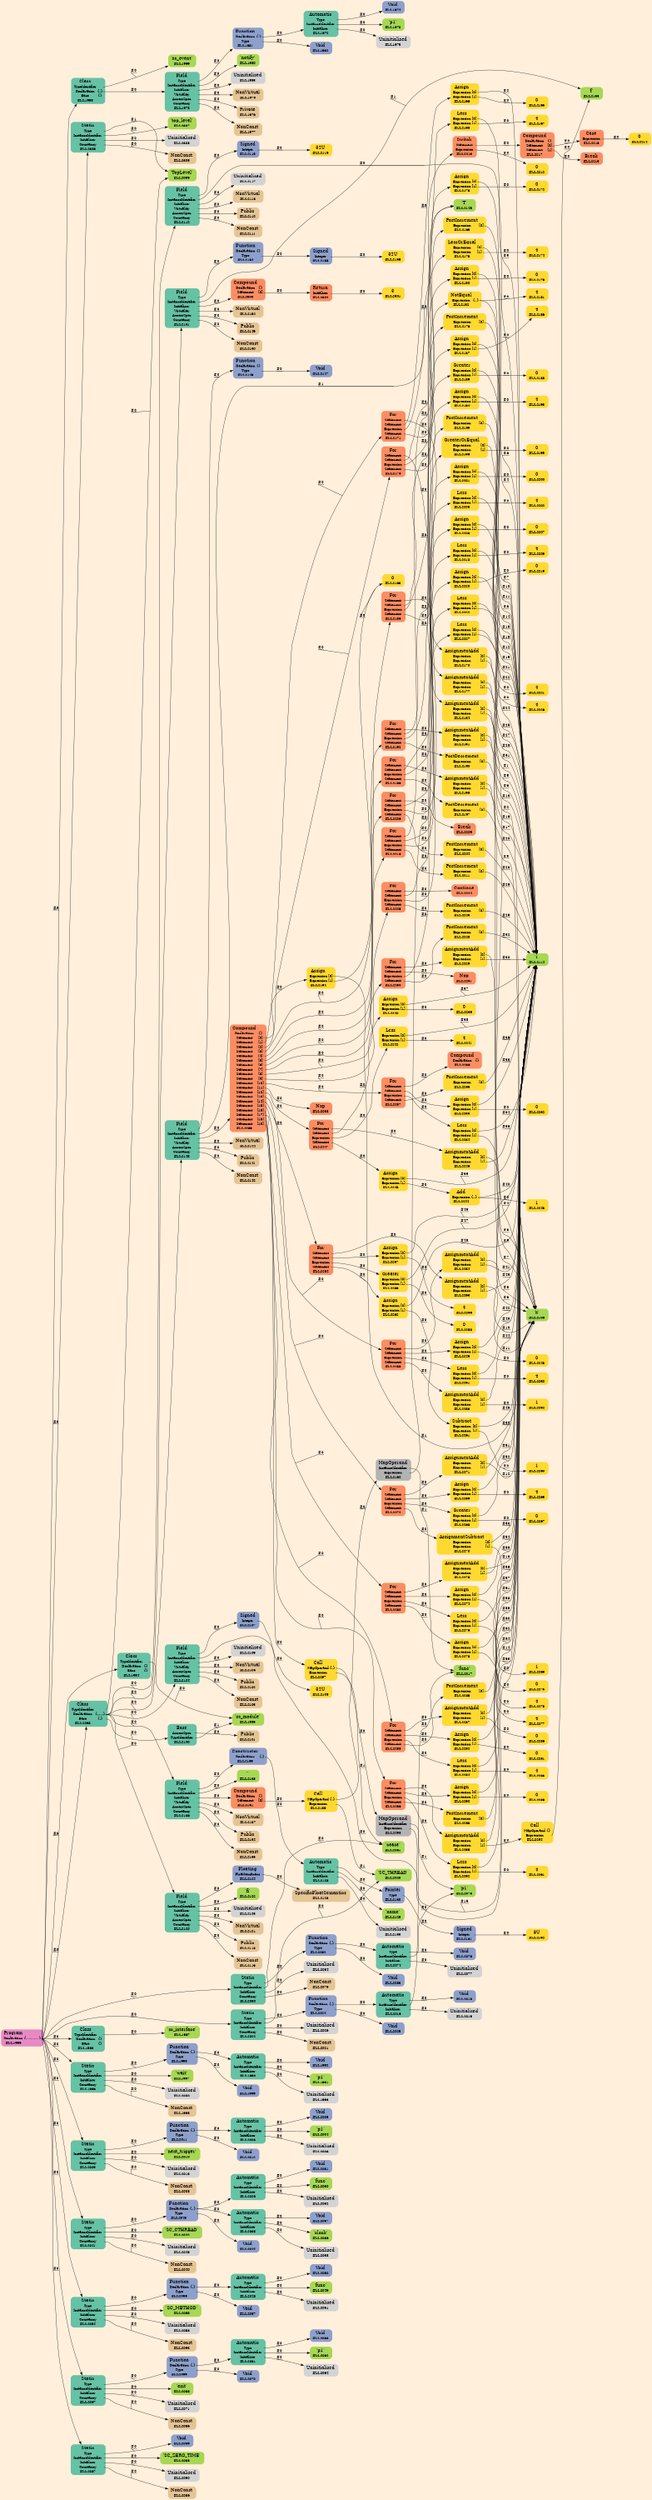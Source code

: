 digraph Inferno {
graph [
rankdir = "LR"
ranksep = 1.0
size = "14,20"
bgcolor = antiquewhite1
color = black
fontcolor = black
];
node [
];

"#I-2-1966" [
shape = "plaintext"
fillcolor = "/set28/4"
label = <<TABLE BORDER="0" CELLBORDER="0" CELLSPACING="0">
 <TR>
  <TD><FONT POINT-SIZE="16.0">Program</FONT></TD>
  <TD></TD>
 </TR>
 <TR>
  <TD>Declaration</TD>
  <TD PORT="port0">{.............}</TD>
 </TR>
 <TR>
  <TD>#I-2-1966</TD>
  <TD PORT="port1"></TD>
 </TR>
</TABLE>>
style = "rounded,filled"
fontsize = "12"
];
"#I-2-1968" [
shape = "plaintext"
fillcolor = "/set28/1"
label = <<TABLE BORDER="0" CELLBORDER="0" CELLSPACING="0">
 <TR>
  <TD><FONT POINT-SIZE="16.0">Class</FONT></TD>
  <TD></TD>
 </TR>
 <TR>
  <TD>TypeIdentifier</TD>
  <TD PORT="port0"></TD>
 </TR>
 <TR>
  <TD>Declaration</TD>
  <TD PORT="port1">{.}</TD>
 </TR>
 <TR>
  <TD>Base</TD>
  <TD PORT="port2">{}</TD>
 </TR>
 <TR>
  <TD>#I-2-1968</TD>
  <TD PORT="port3"></TD>
 </TR>
</TABLE>>
style = "rounded,filled"
fontsize = "12"
];
"#I-2-1969" [
shape = "plaintext"
fillcolor = "/set28/5"
label = <<TABLE BORDER="0" CELLBORDER="0" CELLSPACING="0">
 <TR>
  <TD><FONT POINT-SIZE="16.0">'sc_event'</FONT></TD>
  <TD></TD>
 </TR>
 <TR>
  <TD>#I-2-1969</TD>
  <TD PORT="port0"></TD>
 </TR>
</TABLE>>
style = "rounded,filled"
fontsize = "12"
];
"#I-2-1978" [
shape = "plaintext"
fillcolor = "/set28/1"
label = <<TABLE BORDER="0" CELLBORDER="0" CELLSPACING="0">
 <TR>
  <TD><FONT POINT-SIZE="16.0">Field</FONT></TD>
  <TD></TD>
 </TR>
 <TR>
  <TD>Type</TD>
  <TD PORT="port0"></TD>
 </TR>
 <TR>
  <TD>InstanceIdentifier</TD>
  <TD PORT="port1"></TD>
 </TR>
 <TR>
  <TD>Initialiser</TD>
  <TD PORT="port2"></TD>
 </TR>
 <TR>
  <TD>Virtuality</TD>
  <TD PORT="port3"></TD>
 </TR>
 <TR>
  <TD>AccessSpec</TD>
  <TD PORT="port4"></TD>
 </TR>
 <TR>
  <TD>Constancy</TD>
  <TD PORT="port5"></TD>
 </TR>
 <TR>
  <TD>#I-2-1978</TD>
  <TD PORT="port6"></TD>
 </TR>
</TABLE>>
style = "rounded,filled"
fontsize = "12"
];
"#I-2-1981" [
shape = "plaintext"
fillcolor = "/set28/3"
label = <<TABLE BORDER="0" CELLBORDER="0" CELLSPACING="0">
 <TR>
  <TD><FONT POINT-SIZE="16.0">Function</FONT></TD>
  <TD></TD>
 </TR>
 <TR>
  <TD>Declaration</TD>
  <TD PORT="port0">{.}</TD>
 </TR>
 <TR>
  <TD>Type</TD>
  <TD PORT="port1"></TD>
 </TR>
 <TR>
  <TD>#I-2-1981</TD>
  <TD PORT="port2"></TD>
 </TR>
</TABLE>>
style = "rounded,filled"
fontsize = "12"
];
"#I-2-1972" [
shape = "plaintext"
fillcolor = "/set28/1"
label = <<TABLE BORDER="0" CELLBORDER="0" CELLSPACING="0">
 <TR>
  <TD><FONT POINT-SIZE="16.0">Automatic</FONT></TD>
  <TD></TD>
 </TR>
 <TR>
  <TD>Type</TD>
  <TD PORT="port0"></TD>
 </TR>
 <TR>
  <TD>InstanceIdentifier</TD>
  <TD PORT="port1"></TD>
 </TR>
 <TR>
  <TD>Initialiser</TD>
  <TD PORT="port2"></TD>
 </TR>
 <TR>
  <TD>#I-2-1972</TD>
  <TD PORT="port3"></TD>
 </TR>
</TABLE>>
style = "rounded,filled"
fontsize = "12"
];
"#I-2-1974" [
shape = "plaintext"
fillcolor = "/set28/3"
label = <<TABLE BORDER="0" CELLBORDER="0" CELLSPACING="0">
 <TR>
  <TD><FONT POINT-SIZE="16.0">Void</FONT></TD>
  <TD></TD>
 </TR>
 <TR>
  <TD>#I-2-1974</TD>
  <TD PORT="port0"></TD>
 </TR>
</TABLE>>
style = "rounded,filled"
fontsize = "12"
];
"#I-2-1973" [
shape = "plaintext"
fillcolor = "/set28/5"
label = <<TABLE BORDER="0" CELLBORDER="0" CELLSPACING="0">
 <TR>
  <TD><FONT POINT-SIZE="16.0">'p1'</FONT></TD>
  <TD></TD>
 </TR>
 <TR>
  <TD>#I-2-1973</TD>
  <TD PORT="port0"></TD>
 </TR>
</TABLE>>
style = "rounded,filled"
fontsize = "12"
];
"#I-2-1975" [
shape = "plaintext"
label = <<TABLE BORDER="0" CELLBORDER="0" CELLSPACING="0">
 <TR>
  <TD><FONT POINT-SIZE="16.0">Uninitialised</FONT></TD>
  <TD></TD>
 </TR>
 <TR>
  <TD>#I-2-1975</TD>
  <TD PORT="port0"></TD>
 </TR>
</TABLE>>
style = "rounded,filled"
fontsize = "12"
];
"#I-2-1982" [
shape = "plaintext"
fillcolor = "/set28/3"
label = <<TABLE BORDER="0" CELLBORDER="0" CELLSPACING="0">
 <TR>
  <TD><FONT POINT-SIZE="16.0">Void</FONT></TD>
  <TD></TD>
 </TR>
 <TR>
  <TD>#I-2-1982</TD>
  <TD PORT="port0"></TD>
 </TR>
</TABLE>>
style = "rounded,filled"
fontsize = "12"
];
"#I-2-1980" [
shape = "plaintext"
fillcolor = "/set28/5"
label = <<TABLE BORDER="0" CELLBORDER="0" CELLSPACING="0">
 <TR>
  <TD><FONT POINT-SIZE="16.0">'notify'</FONT></TD>
  <TD></TD>
 </TR>
 <TR>
  <TD>#I-2-1980</TD>
  <TD PORT="port0"></TD>
 </TR>
</TABLE>>
style = "rounded,filled"
fontsize = "12"
];
"#I-2-1983" [
shape = "plaintext"
label = <<TABLE BORDER="0" CELLBORDER="0" CELLSPACING="0">
 <TR>
  <TD><FONT POINT-SIZE="16.0">Uninitialised</FONT></TD>
  <TD></TD>
 </TR>
 <TR>
  <TD>#I-2-1983</TD>
  <TD PORT="port0"></TD>
 </TR>
</TABLE>>
style = "rounded,filled"
fontsize = "12"
];
"#I-2-1979" [
shape = "plaintext"
fillcolor = "/set28/7"
label = <<TABLE BORDER="0" CELLBORDER="0" CELLSPACING="0">
 <TR>
  <TD><FONT POINT-SIZE="16.0">NonVirtual</FONT></TD>
  <TD></TD>
 </TR>
 <TR>
  <TD>#I-2-1979</TD>
  <TD PORT="port0"></TD>
 </TR>
</TABLE>>
style = "rounded,filled"
fontsize = "12"
];
"#I-2-1976" [
shape = "plaintext"
fillcolor = "/set28/7"
label = <<TABLE BORDER="0" CELLBORDER="0" CELLSPACING="0">
 <TR>
  <TD><FONT POINT-SIZE="16.0">Private</FONT></TD>
  <TD></TD>
 </TR>
 <TR>
  <TD>#I-2-1976</TD>
  <TD PORT="port0"></TD>
 </TR>
</TABLE>>
style = "rounded,filled"
fontsize = "12"
];
"#I-2-1977" [
shape = "plaintext"
fillcolor = "/set28/7"
label = <<TABLE BORDER="0" CELLBORDER="0" CELLSPACING="0">
 <TR>
  <TD><FONT POINT-SIZE="16.0">NonConst</FONT></TD>
  <TD></TD>
 </TR>
 <TR>
  <TD>#I-2-1977</TD>
  <TD PORT="port0"></TD>
 </TR>
</TABLE>>
style = "rounded,filled"
fontsize = "12"
];
"#I-2-1984" [
shape = "plaintext"
fillcolor = "/set28/1"
label = <<TABLE BORDER="0" CELLBORDER="0" CELLSPACING="0">
 <TR>
  <TD><FONT POINT-SIZE="16.0">Class</FONT></TD>
  <TD></TD>
 </TR>
 <TR>
  <TD>TypeIdentifier</TD>
  <TD PORT="port0"></TD>
 </TR>
 <TR>
  <TD>Declaration</TD>
  <TD PORT="port1">{}</TD>
 </TR>
 <TR>
  <TD>Base</TD>
  <TD PORT="port2">{}</TD>
 </TR>
 <TR>
  <TD>#I-2-1984</TD>
  <TD PORT="port3"></TD>
 </TR>
</TABLE>>
style = "rounded,filled"
fontsize = "12"
];
"#I-2-1985" [
shape = "plaintext"
fillcolor = "/set28/5"
label = <<TABLE BORDER="0" CELLBORDER="0" CELLSPACING="0">
 <TR>
  <TD><FONT POINT-SIZE="16.0">'sc_module'</FONT></TD>
  <TD></TD>
 </TR>
 <TR>
  <TD>#I-2-1985</TD>
  <TD PORT="port0"></TD>
 </TR>
</TABLE>>
style = "rounded,filled"
fontsize = "12"
];
"#I-2-1986" [
shape = "plaintext"
fillcolor = "/set28/1"
label = <<TABLE BORDER="0" CELLBORDER="0" CELLSPACING="0">
 <TR>
  <TD><FONT POINT-SIZE="16.0">Class</FONT></TD>
  <TD></TD>
 </TR>
 <TR>
  <TD>TypeIdentifier</TD>
  <TD PORT="port0"></TD>
 </TR>
 <TR>
  <TD>Declaration</TD>
  <TD PORT="port1">{}</TD>
 </TR>
 <TR>
  <TD>Base</TD>
  <TD PORT="port2">{}</TD>
 </TR>
 <TR>
  <TD>#I-2-1986</TD>
  <TD PORT="port3"></TD>
 </TR>
</TABLE>>
style = "rounded,filled"
fontsize = "12"
];
"#I-2-1987" [
shape = "plaintext"
fillcolor = "/set28/5"
label = <<TABLE BORDER="0" CELLBORDER="0" CELLSPACING="0">
 <TR>
  <TD><FONT POINT-SIZE="16.0">'sc_interface'</FONT></TD>
  <TD></TD>
 </TR>
 <TR>
  <TD>#I-2-1987</TD>
  <TD PORT="port0"></TD>
 </TR>
</TABLE>>
style = "rounded,filled"
fontsize = "12"
];
"#I-2-1996" [
shape = "plaintext"
fillcolor = "/set28/1"
label = <<TABLE BORDER="0" CELLBORDER="0" CELLSPACING="0">
 <TR>
  <TD><FONT POINT-SIZE="16.0">Static</FONT></TD>
  <TD></TD>
 </TR>
 <TR>
  <TD>Type</TD>
  <TD PORT="port0"></TD>
 </TR>
 <TR>
  <TD>InstanceIdentifier</TD>
  <TD PORT="port1"></TD>
 </TR>
 <TR>
  <TD>Initialiser</TD>
  <TD PORT="port2"></TD>
 </TR>
 <TR>
  <TD>Constancy</TD>
  <TD PORT="port3"></TD>
 </TR>
 <TR>
  <TD>#I-2-1996</TD>
  <TD PORT="port4"></TD>
 </TR>
</TABLE>>
style = "rounded,filled"
fontsize = "12"
];
"#I-2-1998" [
shape = "plaintext"
fillcolor = "/set28/3"
label = <<TABLE BORDER="0" CELLBORDER="0" CELLSPACING="0">
 <TR>
  <TD><FONT POINT-SIZE="16.0">Function</FONT></TD>
  <TD></TD>
 </TR>
 <TR>
  <TD>Declaration</TD>
  <TD PORT="port0">{.}</TD>
 </TR>
 <TR>
  <TD>Type</TD>
  <TD PORT="port1"></TD>
 </TR>
 <TR>
  <TD>#I-2-1998</TD>
  <TD PORT="port2"></TD>
 </TR>
</TABLE>>
style = "rounded,filled"
fontsize = "12"
];
"#I-2-1990" [
shape = "plaintext"
fillcolor = "/set28/1"
label = <<TABLE BORDER="0" CELLBORDER="0" CELLSPACING="0">
 <TR>
  <TD><FONT POINT-SIZE="16.0">Automatic</FONT></TD>
  <TD></TD>
 </TR>
 <TR>
  <TD>Type</TD>
  <TD PORT="port0"></TD>
 </TR>
 <TR>
  <TD>InstanceIdentifier</TD>
  <TD PORT="port1"></TD>
 </TR>
 <TR>
  <TD>Initialiser</TD>
  <TD PORT="port2"></TD>
 </TR>
 <TR>
  <TD>#I-2-1990</TD>
  <TD PORT="port3"></TD>
 </TR>
</TABLE>>
style = "rounded,filled"
fontsize = "12"
];
"#I-2-1992" [
shape = "plaintext"
fillcolor = "/set28/3"
label = <<TABLE BORDER="0" CELLBORDER="0" CELLSPACING="0">
 <TR>
  <TD><FONT POINT-SIZE="16.0">Void</FONT></TD>
  <TD></TD>
 </TR>
 <TR>
  <TD>#I-2-1992</TD>
  <TD PORT="port0"></TD>
 </TR>
</TABLE>>
style = "rounded,filled"
fontsize = "12"
];
"#I-2-1991" [
shape = "plaintext"
fillcolor = "/set28/5"
label = <<TABLE BORDER="0" CELLBORDER="0" CELLSPACING="0">
 <TR>
  <TD><FONT POINT-SIZE="16.0">'p1'</FONT></TD>
  <TD></TD>
 </TR>
 <TR>
  <TD>#I-2-1991</TD>
  <TD PORT="port0"></TD>
 </TR>
</TABLE>>
style = "rounded,filled"
fontsize = "12"
];
"#I-2-1993" [
shape = "plaintext"
label = <<TABLE BORDER="0" CELLBORDER="0" CELLSPACING="0">
 <TR>
  <TD><FONT POINT-SIZE="16.0">Uninitialised</FONT></TD>
  <TD></TD>
 </TR>
 <TR>
  <TD>#I-2-1993</TD>
  <TD PORT="port0"></TD>
 </TR>
</TABLE>>
style = "rounded,filled"
fontsize = "12"
];
"#I-2-1999" [
shape = "plaintext"
fillcolor = "/set28/3"
label = <<TABLE BORDER="0" CELLBORDER="0" CELLSPACING="0">
 <TR>
  <TD><FONT POINT-SIZE="16.0">Void</FONT></TD>
  <TD></TD>
 </TR>
 <TR>
  <TD>#I-2-1999</TD>
  <TD PORT="port0"></TD>
 </TR>
</TABLE>>
style = "rounded,filled"
fontsize = "12"
];
"#I-2-1997" [
shape = "plaintext"
fillcolor = "/set28/5"
label = <<TABLE BORDER="0" CELLBORDER="0" CELLSPACING="0">
 <TR>
  <TD><FONT POINT-SIZE="16.0">'wait'</FONT></TD>
  <TD></TD>
 </TR>
 <TR>
  <TD>#I-2-1997</TD>
  <TD PORT="port0"></TD>
 </TR>
</TABLE>>
style = "rounded,filled"
fontsize = "12"
];
"#I-2-2000" [
shape = "plaintext"
label = <<TABLE BORDER="0" CELLBORDER="0" CELLSPACING="0">
 <TR>
  <TD><FONT POINT-SIZE="16.0">Uninitialised</FONT></TD>
  <TD></TD>
 </TR>
 <TR>
  <TD>#I-2-2000</TD>
  <TD PORT="port0"></TD>
 </TR>
</TABLE>>
style = "rounded,filled"
fontsize = "12"
];
"#I-2-1995" [
shape = "plaintext"
fillcolor = "/set28/7"
label = <<TABLE BORDER="0" CELLBORDER="0" CELLSPACING="0">
 <TR>
  <TD><FONT POINT-SIZE="16.0">NonConst</FONT></TD>
  <TD></TD>
 </TR>
 <TR>
  <TD>#I-2-1995</TD>
  <TD PORT="port0"></TD>
 </TR>
</TABLE>>
style = "rounded,filled"
fontsize = "12"
];
"#I-2-2009" [
shape = "plaintext"
fillcolor = "/set28/1"
label = <<TABLE BORDER="0" CELLBORDER="0" CELLSPACING="0">
 <TR>
  <TD><FONT POINT-SIZE="16.0">Static</FONT></TD>
  <TD></TD>
 </TR>
 <TR>
  <TD>Type</TD>
  <TD PORT="port0"></TD>
 </TR>
 <TR>
  <TD>InstanceIdentifier</TD>
  <TD PORT="port1"></TD>
 </TR>
 <TR>
  <TD>Initialiser</TD>
  <TD PORT="port2"></TD>
 </TR>
 <TR>
  <TD>Constancy</TD>
  <TD PORT="port3"></TD>
 </TR>
 <TR>
  <TD>#I-2-2009</TD>
  <TD PORT="port4"></TD>
 </TR>
</TABLE>>
style = "rounded,filled"
fontsize = "12"
];
"#I-2-2011" [
shape = "plaintext"
fillcolor = "/set28/3"
label = <<TABLE BORDER="0" CELLBORDER="0" CELLSPACING="0">
 <TR>
  <TD><FONT POINT-SIZE="16.0">Function</FONT></TD>
  <TD></TD>
 </TR>
 <TR>
  <TD>Declaration</TD>
  <TD PORT="port0">{.}</TD>
 </TR>
 <TR>
  <TD>Type</TD>
  <TD PORT="port1"></TD>
 </TR>
 <TR>
  <TD>#I-2-2011</TD>
  <TD PORT="port2"></TD>
 </TR>
</TABLE>>
style = "rounded,filled"
fontsize = "12"
];
"#I-2-2003" [
shape = "plaintext"
fillcolor = "/set28/1"
label = <<TABLE BORDER="0" CELLBORDER="0" CELLSPACING="0">
 <TR>
  <TD><FONT POINT-SIZE="16.0">Automatic</FONT></TD>
  <TD></TD>
 </TR>
 <TR>
  <TD>Type</TD>
  <TD PORT="port0"></TD>
 </TR>
 <TR>
  <TD>InstanceIdentifier</TD>
  <TD PORT="port1"></TD>
 </TR>
 <TR>
  <TD>Initialiser</TD>
  <TD PORT="port2"></TD>
 </TR>
 <TR>
  <TD>#I-2-2003</TD>
  <TD PORT="port3"></TD>
 </TR>
</TABLE>>
style = "rounded,filled"
fontsize = "12"
];
"#I-2-2005" [
shape = "plaintext"
fillcolor = "/set28/3"
label = <<TABLE BORDER="0" CELLBORDER="0" CELLSPACING="0">
 <TR>
  <TD><FONT POINT-SIZE="16.0">Void</FONT></TD>
  <TD></TD>
 </TR>
 <TR>
  <TD>#I-2-2005</TD>
  <TD PORT="port0"></TD>
 </TR>
</TABLE>>
style = "rounded,filled"
fontsize = "12"
];
"#I-2-2004" [
shape = "plaintext"
fillcolor = "/set28/5"
label = <<TABLE BORDER="0" CELLBORDER="0" CELLSPACING="0">
 <TR>
  <TD><FONT POINT-SIZE="16.0">'p1'</FONT></TD>
  <TD></TD>
 </TR>
 <TR>
  <TD>#I-2-2004</TD>
  <TD PORT="port0"></TD>
 </TR>
</TABLE>>
style = "rounded,filled"
fontsize = "12"
];
"#I-2-2006" [
shape = "plaintext"
label = <<TABLE BORDER="0" CELLBORDER="0" CELLSPACING="0">
 <TR>
  <TD><FONT POINT-SIZE="16.0">Uninitialised</FONT></TD>
  <TD></TD>
 </TR>
 <TR>
  <TD>#I-2-2006</TD>
  <TD PORT="port0"></TD>
 </TR>
</TABLE>>
style = "rounded,filled"
fontsize = "12"
];
"#I-2-2012" [
shape = "plaintext"
fillcolor = "/set28/3"
label = <<TABLE BORDER="0" CELLBORDER="0" CELLSPACING="0">
 <TR>
  <TD><FONT POINT-SIZE="16.0">Void</FONT></TD>
  <TD></TD>
 </TR>
 <TR>
  <TD>#I-2-2012</TD>
  <TD PORT="port0"></TD>
 </TR>
</TABLE>>
style = "rounded,filled"
fontsize = "12"
];
"#I-2-2010" [
shape = "plaintext"
fillcolor = "/set28/5"
label = <<TABLE BORDER="0" CELLBORDER="0" CELLSPACING="0">
 <TR>
  <TD><FONT POINT-SIZE="16.0">'next_trigger'</FONT></TD>
  <TD></TD>
 </TR>
 <TR>
  <TD>#I-2-2010</TD>
  <TD PORT="port0"></TD>
 </TR>
</TABLE>>
style = "rounded,filled"
fontsize = "12"
];
"#I-2-2013" [
shape = "plaintext"
label = <<TABLE BORDER="0" CELLBORDER="0" CELLSPACING="0">
 <TR>
  <TD><FONT POINT-SIZE="16.0">Uninitialised</FONT></TD>
  <TD></TD>
 </TR>
 <TR>
  <TD>#I-2-2013</TD>
  <TD PORT="port0"></TD>
 </TR>
</TABLE>>
style = "rounded,filled"
fontsize = "12"
];
"#I-2-2008" [
shape = "plaintext"
fillcolor = "/set28/7"
label = <<TABLE BORDER="0" CELLBORDER="0" CELLSPACING="0">
 <TR>
  <TD><FONT POINT-SIZE="16.0">NonConst</FONT></TD>
  <TD></TD>
 </TR>
 <TR>
  <TD>#I-2-2008</TD>
  <TD PORT="port0"></TD>
 </TR>
</TABLE>>
style = "rounded,filled"
fontsize = "12"
];
"#I-2-2022" [
shape = "plaintext"
fillcolor = "/set28/1"
label = <<TABLE BORDER="0" CELLBORDER="0" CELLSPACING="0">
 <TR>
  <TD><FONT POINT-SIZE="16.0">Static</FONT></TD>
  <TD></TD>
 </TR>
 <TR>
  <TD>Type</TD>
  <TD PORT="port0"></TD>
 </TR>
 <TR>
  <TD>InstanceIdentifier</TD>
  <TD PORT="port1"></TD>
 </TR>
 <TR>
  <TD>Initialiser</TD>
  <TD PORT="port2"></TD>
 </TR>
 <TR>
  <TD>Constancy</TD>
  <TD PORT="port3"></TD>
 </TR>
 <TR>
  <TD>#I-2-2022</TD>
  <TD PORT="port4"></TD>
 </TR>
</TABLE>>
style = "rounded,filled"
fontsize = "12"
];
"#I-2-2024" [
shape = "plaintext"
fillcolor = "/set28/3"
label = <<TABLE BORDER="0" CELLBORDER="0" CELLSPACING="0">
 <TR>
  <TD><FONT POINT-SIZE="16.0">Function</FONT></TD>
  <TD></TD>
 </TR>
 <TR>
  <TD>Declaration</TD>
  <TD PORT="port0">{.}</TD>
 </TR>
 <TR>
  <TD>Type</TD>
  <TD PORT="port1"></TD>
 </TR>
 <TR>
  <TD>#I-2-2024</TD>
  <TD PORT="port2"></TD>
 </TR>
</TABLE>>
style = "rounded,filled"
fontsize = "12"
];
"#I-2-2016" [
shape = "plaintext"
fillcolor = "/set28/1"
label = <<TABLE BORDER="0" CELLBORDER="0" CELLSPACING="0">
 <TR>
  <TD><FONT POINT-SIZE="16.0">Automatic</FONT></TD>
  <TD></TD>
 </TR>
 <TR>
  <TD>Type</TD>
  <TD PORT="port0"></TD>
 </TR>
 <TR>
  <TD>InstanceIdentifier</TD>
  <TD PORT="port1"></TD>
 </TR>
 <TR>
  <TD>Initialiser</TD>
  <TD PORT="port2"></TD>
 </TR>
 <TR>
  <TD>#I-2-2016</TD>
  <TD PORT="port3"></TD>
 </TR>
</TABLE>>
style = "rounded,filled"
fontsize = "12"
];
"#I-2-2018" [
shape = "plaintext"
fillcolor = "/set28/3"
label = <<TABLE BORDER="0" CELLBORDER="0" CELLSPACING="0">
 <TR>
  <TD><FONT POINT-SIZE="16.0">Void</FONT></TD>
  <TD></TD>
 </TR>
 <TR>
  <TD>#I-2-2018</TD>
  <TD PORT="port0"></TD>
 </TR>
</TABLE>>
style = "rounded,filled"
fontsize = "12"
];
"#I-2-2017" [
shape = "plaintext"
fillcolor = "/set28/5"
label = <<TABLE BORDER="0" CELLBORDER="0" CELLSPACING="0">
 <TR>
  <TD><FONT POINT-SIZE="16.0">'func'</FONT></TD>
  <TD></TD>
 </TR>
 <TR>
  <TD>#I-2-2017</TD>
  <TD PORT="port0"></TD>
 </TR>
</TABLE>>
style = "rounded,filled"
fontsize = "12"
];
"#I-2-2019" [
shape = "plaintext"
label = <<TABLE BORDER="0" CELLBORDER="0" CELLSPACING="0">
 <TR>
  <TD><FONT POINT-SIZE="16.0">Uninitialised</FONT></TD>
  <TD></TD>
 </TR>
 <TR>
  <TD>#I-2-2019</TD>
  <TD PORT="port0"></TD>
 </TR>
</TABLE>>
style = "rounded,filled"
fontsize = "12"
];
"#I-2-2025" [
shape = "plaintext"
fillcolor = "/set28/3"
label = <<TABLE BORDER="0" CELLBORDER="0" CELLSPACING="0">
 <TR>
  <TD><FONT POINT-SIZE="16.0">Void</FONT></TD>
  <TD></TD>
 </TR>
 <TR>
  <TD>#I-2-2025</TD>
  <TD PORT="port0"></TD>
 </TR>
</TABLE>>
style = "rounded,filled"
fontsize = "12"
];
"#I-2-2023" [
shape = "plaintext"
fillcolor = "/set28/5"
label = <<TABLE BORDER="0" CELLBORDER="0" CELLSPACING="0">
 <TR>
  <TD><FONT POINT-SIZE="16.0">'SC_THREAD'</FONT></TD>
  <TD></TD>
 </TR>
 <TR>
  <TD>#I-2-2023</TD>
  <TD PORT="port0"></TD>
 </TR>
</TABLE>>
style = "rounded,filled"
fontsize = "12"
];
"#I-2-2026" [
shape = "plaintext"
label = <<TABLE BORDER="0" CELLBORDER="0" CELLSPACING="0">
 <TR>
  <TD><FONT POINT-SIZE="16.0">Uninitialised</FONT></TD>
  <TD></TD>
 </TR>
 <TR>
  <TD>#I-2-2026</TD>
  <TD PORT="port0"></TD>
 </TR>
</TABLE>>
style = "rounded,filled"
fontsize = "12"
];
"#I-2-2021" [
shape = "plaintext"
fillcolor = "/set28/7"
label = <<TABLE BORDER="0" CELLBORDER="0" CELLSPACING="0">
 <TR>
  <TD><FONT POINT-SIZE="16.0">NonConst</FONT></TD>
  <TD></TD>
 </TR>
 <TR>
  <TD>#I-2-2021</TD>
  <TD PORT="port0"></TD>
 </TR>
</TABLE>>
style = "rounded,filled"
fontsize = "12"
];
"#I-2-2041" [
shape = "plaintext"
fillcolor = "/set28/1"
label = <<TABLE BORDER="0" CELLBORDER="0" CELLSPACING="0">
 <TR>
  <TD><FONT POINT-SIZE="16.0">Static</FONT></TD>
  <TD></TD>
 </TR>
 <TR>
  <TD>Type</TD>
  <TD PORT="port0"></TD>
 </TR>
 <TR>
  <TD>InstanceIdentifier</TD>
  <TD PORT="port1"></TD>
 </TR>
 <TR>
  <TD>Initialiser</TD>
  <TD PORT="port2"></TD>
 </TR>
 <TR>
  <TD>Constancy</TD>
  <TD PORT="port3"></TD>
 </TR>
 <TR>
  <TD>#I-2-2041</TD>
  <TD PORT="port4"></TD>
 </TR>
</TABLE>>
style = "rounded,filled"
fontsize = "12"
];
"#I-2-2043" [
shape = "plaintext"
fillcolor = "/set28/3"
label = <<TABLE BORDER="0" CELLBORDER="0" CELLSPACING="0">
 <TR>
  <TD><FONT POINT-SIZE="16.0">Function</FONT></TD>
  <TD></TD>
 </TR>
 <TR>
  <TD>Declaration</TD>
  <TD PORT="port0">{..}</TD>
 </TR>
 <TR>
  <TD>Type</TD>
  <TD PORT="port1"></TD>
 </TR>
 <TR>
  <TD>#I-2-2043</TD>
  <TD PORT="port2"></TD>
 </TR>
</TABLE>>
style = "rounded,filled"
fontsize = "12"
];
"#I-2-2029" [
shape = "plaintext"
fillcolor = "/set28/1"
label = <<TABLE BORDER="0" CELLBORDER="0" CELLSPACING="0">
 <TR>
  <TD><FONT POINT-SIZE="16.0">Automatic</FONT></TD>
  <TD></TD>
 </TR>
 <TR>
  <TD>Type</TD>
  <TD PORT="port0"></TD>
 </TR>
 <TR>
  <TD>InstanceIdentifier</TD>
  <TD PORT="port1"></TD>
 </TR>
 <TR>
  <TD>Initialiser</TD>
  <TD PORT="port2"></TD>
 </TR>
 <TR>
  <TD>#I-2-2029</TD>
  <TD PORT="port3"></TD>
 </TR>
</TABLE>>
style = "rounded,filled"
fontsize = "12"
];
"#I-2-2031" [
shape = "plaintext"
fillcolor = "/set28/3"
label = <<TABLE BORDER="0" CELLBORDER="0" CELLSPACING="0">
 <TR>
  <TD><FONT POINT-SIZE="16.0">Void</FONT></TD>
  <TD></TD>
 </TR>
 <TR>
  <TD>#I-2-2031</TD>
  <TD PORT="port0"></TD>
 </TR>
</TABLE>>
style = "rounded,filled"
fontsize = "12"
];
"#I-2-2030" [
shape = "plaintext"
fillcolor = "/set28/5"
label = <<TABLE BORDER="0" CELLBORDER="0" CELLSPACING="0">
 <TR>
  <TD><FONT POINT-SIZE="16.0">'func'</FONT></TD>
  <TD></TD>
 </TR>
 <TR>
  <TD>#I-2-2030</TD>
  <TD PORT="port0"></TD>
 </TR>
</TABLE>>
style = "rounded,filled"
fontsize = "12"
];
"#I-2-2032" [
shape = "plaintext"
label = <<TABLE BORDER="0" CELLBORDER="0" CELLSPACING="0">
 <TR>
  <TD><FONT POINT-SIZE="16.0">Uninitialised</FONT></TD>
  <TD></TD>
 </TR>
 <TR>
  <TD>#I-2-2032</TD>
  <TD PORT="port0"></TD>
 </TR>
</TABLE>>
style = "rounded,filled"
fontsize = "12"
];
"#I-2-2035" [
shape = "plaintext"
fillcolor = "/set28/1"
label = <<TABLE BORDER="0" CELLBORDER="0" CELLSPACING="0">
 <TR>
  <TD><FONT POINT-SIZE="16.0">Automatic</FONT></TD>
  <TD></TD>
 </TR>
 <TR>
  <TD>Type</TD>
  <TD PORT="port0"></TD>
 </TR>
 <TR>
  <TD>InstanceIdentifier</TD>
  <TD PORT="port1"></TD>
 </TR>
 <TR>
  <TD>Initialiser</TD>
  <TD PORT="port2"></TD>
 </TR>
 <TR>
  <TD>#I-2-2035</TD>
  <TD PORT="port3"></TD>
 </TR>
</TABLE>>
style = "rounded,filled"
fontsize = "12"
];
"#I-2-2037" [
shape = "plaintext"
fillcolor = "/set28/3"
label = <<TABLE BORDER="0" CELLBORDER="0" CELLSPACING="0">
 <TR>
  <TD><FONT POINT-SIZE="16.0">Void</FONT></TD>
  <TD></TD>
 </TR>
 <TR>
  <TD>#I-2-2037</TD>
  <TD PORT="port0"></TD>
 </TR>
</TABLE>>
style = "rounded,filled"
fontsize = "12"
];
"#I-2-2036" [
shape = "plaintext"
fillcolor = "/set28/5"
label = <<TABLE BORDER="0" CELLBORDER="0" CELLSPACING="0">
 <TR>
  <TD><FONT POINT-SIZE="16.0">'clock'</FONT></TD>
  <TD></TD>
 </TR>
 <TR>
  <TD>#I-2-2036</TD>
  <TD PORT="port0"></TD>
 </TR>
</TABLE>>
style = "rounded,filled"
fontsize = "12"
];
"#I-2-2038" [
shape = "plaintext"
label = <<TABLE BORDER="0" CELLBORDER="0" CELLSPACING="0">
 <TR>
  <TD><FONT POINT-SIZE="16.0">Uninitialised</FONT></TD>
  <TD></TD>
 </TR>
 <TR>
  <TD>#I-2-2038</TD>
  <TD PORT="port0"></TD>
 </TR>
</TABLE>>
style = "rounded,filled"
fontsize = "12"
];
"#I-2-2044" [
shape = "plaintext"
fillcolor = "/set28/3"
label = <<TABLE BORDER="0" CELLBORDER="0" CELLSPACING="0">
 <TR>
  <TD><FONT POINT-SIZE="16.0">Void</FONT></TD>
  <TD></TD>
 </TR>
 <TR>
  <TD>#I-2-2044</TD>
  <TD PORT="port0"></TD>
 </TR>
</TABLE>>
style = "rounded,filled"
fontsize = "12"
];
"#I-2-2042" [
shape = "plaintext"
fillcolor = "/set28/5"
label = <<TABLE BORDER="0" CELLBORDER="0" CELLSPACING="0">
 <TR>
  <TD><FONT POINT-SIZE="16.0">'SC_CTHREAD'</FONT></TD>
  <TD></TD>
 </TR>
 <TR>
  <TD>#I-2-2042</TD>
  <TD PORT="port0"></TD>
 </TR>
</TABLE>>
style = "rounded,filled"
fontsize = "12"
];
"#I-2-2045" [
shape = "plaintext"
label = <<TABLE BORDER="0" CELLBORDER="0" CELLSPACING="0">
 <TR>
  <TD><FONT POINT-SIZE="16.0">Uninitialised</FONT></TD>
  <TD></TD>
 </TR>
 <TR>
  <TD>#I-2-2045</TD>
  <TD PORT="port0"></TD>
 </TR>
</TABLE>>
style = "rounded,filled"
fontsize = "12"
];
"#I-2-2040" [
shape = "plaintext"
fillcolor = "/set28/7"
label = <<TABLE BORDER="0" CELLBORDER="0" CELLSPACING="0">
 <TR>
  <TD><FONT POINT-SIZE="16.0">NonConst</FONT></TD>
  <TD></TD>
 </TR>
 <TR>
  <TD>#I-2-2040</TD>
  <TD PORT="port0"></TD>
 </TR>
</TABLE>>
style = "rounded,filled"
fontsize = "12"
];
"#I-2-2054" [
shape = "plaintext"
fillcolor = "/set28/1"
label = <<TABLE BORDER="0" CELLBORDER="0" CELLSPACING="0">
 <TR>
  <TD><FONT POINT-SIZE="16.0">Static</FONT></TD>
  <TD></TD>
 </TR>
 <TR>
  <TD>Type</TD>
  <TD PORT="port0"></TD>
 </TR>
 <TR>
  <TD>InstanceIdentifier</TD>
  <TD PORT="port1"></TD>
 </TR>
 <TR>
  <TD>Initialiser</TD>
  <TD PORT="port2"></TD>
 </TR>
 <TR>
  <TD>Constancy</TD>
  <TD PORT="port3"></TD>
 </TR>
 <TR>
  <TD>#I-2-2054</TD>
  <TD PORT="port4"></TD>
 </TR>
</TABLE>>
style = "rounded,filled"
fontsize = "12"
];
"#I-2-2056" [
shape = "plaintext"
fillcolor = "/set28/3"
label = <<TABLE BORDER="0" CELLBORDER="0" CELLSPACING="0">
 <TR>
  <TD><FONT POINT-SIZE="16.0">Function</FONT></TD>
  <TD></TD>
 </TR>
 <TR>
  <TD>Declaration</TD>
  <TD PORT="port0">{.}</TD>
 </TR>
 <TR>
  <TD>Type</TD>
  <TD PORT="port1"></TD>
 </TR>
 <TR>
  <TD>#I-2-2056</TD>
  <TD PORT="port2"></TD>
 </TR>
</TABLE>>
style = "rounded,filled"
fontsize = "12"
];
"#I-2-2048" [
shape = "plaintext"
fillcolor = "/set28/1"
label = <<TABLE BORDER="0" CELLBORDER="0" CELLSPACING="0">
 <TR>
  <TD><FONT POINT-SIZE="16.0">Automatic</FONT></TD>
  <TD></TD>
 </TR>
 <TR>
  <TD>Type</TD>
  <TD PORT="port0"></TD>
 </TR>
 <TR>
  <TD>InstanceIdentifier</TD>
  <TD PORT="port1"></TD>
 </TR>
 <TR>
  <TD>Initialiser</TD>
  <TD PORT="port2"></TD>
 </TR>
 <TR>
  <TD>#I-2-2048</TD>
  <TD PORT="port3"></TD>
 </TR>
</TABLE>>
style = "rounded,filled"
fontsize = "12"
];
"#I-2-2050" [
shape = "plaintext"
fillcolor = "/set28/3"
label = <<TABLE BORDER="0" CELLBORDER="0" CELLSPACING="0">
 <TR>
  <TD><FONT POINT-SIZE="16.0">Void</FONT></TD>
  <TD></TD>
 </TR>
 <TR>
  <TD>#I-2-2050</TD>
  <TD PORT="port0"></TD>
 </TR>
</TABLE>>
style = "rounded,filled"
fontsize = "12"
];
"#I-2-2049" [
shape = "plaintext"
fillcolor = "/set28/5"
label = <<TABLE BORDER="0" CELLBORDER="0" CELLSPACING="0">
 <TR>
  <TD><FONT POINT-SIZE="16.0">'func'</FONT></TD>
  <TD></TD>
 </TR>
 <TR>
  <TD>#I-2-2049</TD>
  <TD PORT="port0"></TD>
 </TR>
</TABLE>>
style = "rounded,filled"
fontsize = "12"
];
"#I-2-2051" [
shape = "plaintext"
label = <<TABLE BORDER="0" CELLBORDER="0" CELLSPACING="0">
 <TR>
  <TD><FONT POINT-SIZE="16.0">Uninitialised</FONT></TD>
  <TD></TD>
 </TR>
 <TR>
  <TD>#I-2-2051</TD>
  <TD PORT="port0"></TD>
 </TR>
</TABLE>>
style = "rounded,filled"
fontsize = "12"
];
"#I-2-2057" [
shape = "plaintext"
fillcolor = "/set28/3"
label = <<TABLE BORDER="0" CELLBORDER="0" CELLSPACING="0">
 <TR>
  <TD><FONT POINT-SIZE="16.0">Void</FONT></TD>
  <TD></TD>
 </TR>
 <TR>
  <TD>#I-2-2057</TD>
  <TD PORT="port0"></TD>
 </TR>
</TABLE>>
style = "rounded,filled"
fontsize = "12"
];
"#I-2-2055" [
shape = "plaintext"
fillcolor = "/set28/5"
label = <<TABLE BORDER="0" CELLBORDER="0" CELLSPACING="0">
 <TR>
  <TD><FONT POINT-SIZE="16.0">'SC_METHOD'</FONT></TD>
  <TD></TD>
 </TR>
 <TR>
  <TD>#I-2-2055</TD>
  <TD PORT="port0"></TD>
 </TR>
</TABLE>>
style = "rounded,filled"
fontsize = "12"
];
"#I-2-2058" [
shape = "plaintext"
label = <<TABLE BORDER="0" CELLBORDER="0" CELLSPACING="0">
 <TR>
  <TD><FONT POINT-SIZE="16.0">Uninitialised</FONT></TD>
  <TD></TD>
 </TR>
 <TR>
  <TD>#I-2-2058</TD>
  <TD PORT="port0"></TD>
 </TR>
</TABLE>>
style = "rounded,filled"
fontsize = "12"
];
"#I-2-2053" [
shape = "plaintext"
fillcolor = "/set28/7"
label = <<TABLE BORDER="0" CELLBORDER="0" CELLSPACING="0">
 <TR>
  <TD><FONT POINT-SIZE="16.0">NonConst</FONT></TD>
  <TD></TD>
 </TR>
 <TR>
  <TD>#I-2-2053</TD>
  <TD PORT="port0"></TD>
 </TR>
</TABLE>>
style = "rounded,filled"
fontsize = "12"
];
"#I-2-2067" [
shape = "plaintext"
fillcolor = "/set28/1"
label = <<TABLE BORDER="0" CELLBORDER="0" CELLSPACING="0">
 <TR>
  <TD><FONT POINT-SIZE="16.0">Static</FONT></TD>
  <TD></TD>
 </TR>
 <TR>
  <TD>Type</TD>
  <TD PORT="port0"></TD>
 </TR>
 <TR>
  <TD>InstanceIdentifier</TD>
  <TD PORT="port1"></TD>
 </TR>
 <TR>
  <TD>Initialiser</TD>
  <TD PORT="port2"></TD>
 </TR>
 <TR>
  <TD>Constancy</TD>
  <TD PORT="port3"></TD>
 </TR>
 <TR>
  <TD>#I-2-2067</TD>
  <TD PORT="port4"></TD>
 </TR>
</TABLE>>
style = "rounded,filled"
fontsize = "12"
];
"#I-2-2069" [
shape = "plaintext"
fillcolor = "/set28/3"
label = <<TABLE BORDER="0" CELLBORDER="0" CELLSPACING="0">
 <TR>
  <TD><FONT POINT-SIZE="16.0">Function</FONT></TD>
  <TD></TD>
 </TR>
 <TR>
  <TD>Declaration</TD>
  <TD PORT="port0">{.}</TD>
 </TR>
 <TR>
  <TD>Type</TD>
  <TD PORT="port1"></TD>
 </TR>
 <TR>
  <TD>#I-2-2069</TD>
  <TD PORT="port2"></TD>
 </TR>
</TABLE>>
style = "rounded,filled"
fontsize = "12"
];
"#I-2-2061" [
shape = "plaintext"
fillcolor = "/set28/1"
label = <<TABLE BORDER="0" CELLBORDER="0" CELLSPACING="0">
 <TR>
  <TD><FONT POINT-SIZE="16.0">Automatic</FONT></TD>
  <TD></TD>
 </TR>
 <TR>
  <TD>Type</TD>
  <TD PORT="port0"></TD>
 </TR>
 <TR>
  <TD>InstanceIdentifier</TD>
  <TD PORT="port1"></TD>
 </TR>
 <TR>
  <TD>Initialiser</TD>
  <TD PORT="port2"></TD>
 </TR>
 <TR>
  <TD>#I-2-2061</TD>
  <TD PORT="port3"></TD>
 </TR>
</TABLE>>
style = "rounded,filled"
fontsize = "12"
];
"#I-2-2063" [
shape = "plaintext"
fillcolor = "/set28/3"
label = <<TABLE BORDER="0" CELLBORDER="0" CELLSPACING="0">
 <TR>
  <TD><FONT POINT-SIZE="16.0">Void</FONT></TD>
  <TD></TD>
 </TR>
 <TR>
  <TD>#I-2-2063</TD>
  <TD PORT="port0"></TD>
 </TR>
</TABLE>>
style = "rounded,filled"
fontsize = "12"
];
"#I-2-2062" [
shape = "plaintext"
fillcolor = "/set28/5"
label = <<TABLE BORDER="0" CELLBORDER="0" CELLSPACING="0">
 <TR>
  <TD><FONT POINT-SIZE="16.0">'p1'</FONT></TD>
  <TD></TD>
 </TR>
 <TR>
  <TD>#I-2-2062</TD>
  <TD PORT="port0"></TD>
 </TR>
</TABLE>>
style = "rounded,filled"
fontsize = "12"
];
"#I-2-2064" [
shape = "plaintext"
label = <<TABLE BORDER="0" CELLBORDER="0" CELLSPACING="0">
 <TR>
  <TD><FONT POINT-SIZE="16.0">Uninitialised</FONT></TD>
  <TD></TD>
 </TR>
 <TR>
  <TD>#I-2-2064</TD>
  <TD PORT="port0"></TD>
 </TR>
</TABLE>>
style = "rounded,filled"
fontsize = "12"
];
"#I-2-2070" [
shape = "plaintext"
fillcolor = "/set28/3"
label = <<TABLE BORDER="0" CELLBORDER="0" CELLSPACING="0">
 <TR>
  <TD><FONT POINT-SIZE="16.0">Void</FONT></TD>
  <TD></TD>
 </TR>
 <TR>
  <TD>#I-2-2070</TD>
  <TD PORT="port0"></TD>
 </TR>
</TABLE>>
style = "rounded,filled"
fontsize = "12"
];
"#I-2-2068" [
shape = "plaintext"
fillcolor = "/set28/5"
label = <<TABLE BORDER="0" CELLBORDER="0" CELLSPACING="0">
 <TR>
  <TD><FONT POINT-SIZE="16.0">'exit'</FONT></TD>
  <TD></TD>
 </TR>
 <TR>
  <TD>#I-2-2068</TD>
  <TD PORT="port0"></TD>
 </TR>
</TABLE>>
style = "rounded,filled"
fontsize = "12"
];
"#I-2-2071" [
shape = "plaintext"
label = <<TABLE BORDER="0" CELLBORDER="0" CELLSPACING="0">
 <TR>
  <TD><FONT POINT-SIZE="16.0">Uninitialised</FONT></TD>
  <TD></TD>
 </TR>
 <TR>
  <TD>#I-2-2071</TD>
  <TD PORT="port0"></TD>
 </TR>
</TABLE>>
style = "rounded,filled"
fontsize = "12"
];
"#I-2-2066" [
shape = "plaintext"
fillcolor = "/set28/7"
label = <<TABLE BORDER="0" CELLBORDER="0" CELLSPACING="0">
 <TR>
  <TD><FONT POINT-SIZE="16.0">NonConst</FONT></TD>
  <TD></TD>
 </TR>
 <TR>
  <TD>#I-2-2066</TD>
  <TD PORT="port0"></TD>
 </TR>
</TABLE>>
style = "rounded,filled"
fontsize = "12"
];
"#I-2-2080" [
shape = "plaintext"
fillcolor = "/set28/1"
label = <<TABLE BORDER="0" CELLBORDER="0" CELLSPACING="0">
 <TR>
  <TD><FONT POINT-SIZE="16.0">Static</FONT></TD>
  <TD></TD>
 </TR>
 <TR>
  <TD>Type</TD>
  <TD PORT="port0"></TD>
 </TR>
 <TR>
  <TD>InstanceIdentifier</TD>
  <TD PORT="port1"></TD>
 </TR>
 <TR>
  <TD>Initialiser</TD>
  <TD PORT="port2"></TD>
 </TR>
 <TR>
  <TD>Constancy</TD>
  <TD PORT="port3"></TD>
 </TR>
 <TR>
  <TD>#I-2-2080</TD>
  <TD PORT="port4"></TD>
 </TR>
</TABLE>>
style = "rounded,filled"
fontsize = "12"
];
"#I-2-2082" [
shape = "plaintext"
fillcolor = "/set28/3"
label = <<TABLE BORDER="0" CELLBORDER="0" CELLSPACING="0">
 <TR>
  <TD><FONT POINT-SIZE="16.0">Function</FONT></TD>
  <TD></TD>
 </TR>
 <TR>
  <TD>Declaration</TD>
  <TD PORT="port0">{.}</TD>
 </TR>
 <TR>
  <TD>Type</TD>
  <TD PORT="port1"></TD>
 </TR>
 <TR>
  <TD>#I-2-2082</TD>
  <TD PORT="port2"></TD>
 </TR>
</TABLE>>
style = "rounded,filled"
fontsize = "12"
];
"#I-2-2074" [
shape = "plaintext"
fillcolor = "/set28/1"
label = <<TABLE BORDER="0" CELLBORDER="0" CELLSPACING="0">
 <TR>
  <TD><FONT POINT-SIZE="16.0">Automatic</FONT></TD>
  <TD></TD>
 </TR>
 <TR>
  <TD>Type</TD>
  <TD PORT="port0"></TD>
 </TR>
 <TR>
  <TD>InstanceIdentifier</TD>
  <TD PORT="port1"></TD>
 </TR>
 <TR>
  <TD>Initialiser</TD>
  <TD PORT="port2"></TD>
 </TR>
 <TR>
  <TD>#I-2-2074</TD>
  <TD PORT="port3"></TD>
 </TR>
</TABLE>>
style = "rounded,filled"
fontsize = "12"
];
"#I-2-2076" [
shape = "plaintext"
fillcolor = "/set28/3"
label = <<TABLE BORDER="0" CELLBORDER="0" CELLSPACING="0">
 <TR>
  <TD><FONT POINT-SIZE="16.0">Void</FONT></TD>
  <TD></TD>
 </TR>
 <TR>
  <TD>#I-2-2076</TD>
  <TD PORT="port0"></TD>
 </TR>
</TABLE>>
style = "rounded,filled"
fontsize = "12"
];
"#I-2-2075" [
shape = "plaintext"
fillcolor = "/set28/5"
label = <<TABLE BORDER="0" CELLBORDER="0" CELLSPACING="0">
 <TR>
  <TD><FONT POINT-SIZE="16.0">'p1'</FONT></TD>
  <TD></TD>
 </TR>
 <TR>
  <TD>#I-2-2075</TD>
  <TD PORT="port0"></TD>
 </TR>
</TABLE>>
style = "rounded,filled"
fontsize = "12"
];
"#I-2-2077" [
shape = "plaintext"
label = <<TABLE BORDER="0" CELLBORDER="0" CELLSPACING="0">
 <TR>
  <TD><FONT POINT-SIZE="16.0">Uninitialised</FONT></TD>
  <TD></TD>
 </TR>
 <TR>
  <TD>#I-2-2077</TD>
  <TD PORT="port0"></TD>
 </TR>
</TABLE>>
style = "rounded,filled"
fontsize = "12"
];
"#I-2-2083" [
shape = "plaintext"
fillcolor = "/set28/3"
label = <<TABLE BORDER="0" CELLBORDER="0" CELLSPACING="0">
 <TR>
  <TD><FONT POINT-SIZE="16.0">Void</FONT></TD>
  <TD></TD>
 </TR>
 <TR>
  <TD>#I-2-2083</TD>
  <TD PORT="port0"></TD>
 </TR>
</TABLE>>
style = "rounded,filled"
fontsize = "12"
];
"#I-2-2081" [
shape = "plaintext"
fillcolor = "/set28/5"
label = <<TABLE BORDER="0" CELLBORDER="0" CELLSPACING="0">
 <TR>
  <TD><FONT POINT-SIZE="16.0">'cease'</FONT></TD>
  <TD></TD>
 </TR>
 <TR>
  <TD>#I-2-2081</TD>
  <TD PORT="port0"></TD>
 </TR>
</TABLE>>
style = "rounded,filled"
fontsize = "12"
];
"#I-2-2084" [
shape = "plaintext"
label = <<TABLE BORDER="0" CELLBORDER="0" CELLSPACING="0">
 <TR>
  <TD><FONT POINT-SIZE="16.0">Uninitialised</FONT></TD>
  <TD></TD>
 </TR>
 <TR>
  <TD>#I-2-2084</TD>
  <TD PORT="port0"></TD>
 </TR>
</TABLE>>
style = "rounded,filled"
fontsize = "12"
];
"#I-2-2079" [
shape = "plaintext"
fillcolor = "/set28/7"
label = <<TABLE BORDER="0" CELLBORDER="0" CELLSPACING="0">
 <TR>
  <TD><FONT POINT-SIZE="16.0">NonConst</FONT></TD>
  <TD></TD>
 </TR>
 <TR>
  <TD>#I-2-2079</TD>
  <TD PORT="port0"></TD>
 </TR>
</TABLE>>
style = "rounded,filled"
fontsize = "12"
];
"#I-2-2087" [
shape = "plaintext"
fillcolor = "/set28/1"
label = <<TABLE BORDER="0" CELLBORDER="0" CELLSPACING="0">
 <TR>
  <TD><FONT POINT-SIZE="16.0">Static</FONT></TD>
  <TD></TD>
 </TR>
 <TR>
  <TD>Type</TD>
  <TD PORT="port0"></TD>
 </TR>
 <TR>
  <TD>InstanceIdentifier</TD>
  <TD PORT="port1"></TD>
 </TR>
 <TR>
  <TD>Initialiser</TD>
  <TD PORT="port2"></TD>
 </TR>
 <TR>
  <TD>Constancy</TD>
  <TD PORT="port3"></TD>
 </TR>
 <TR>
  <TD>#I-2-2087</TD>
  <TD PORT="port4"></TD>
 </TR>
</TABLE>>
style = "rounded,filled"
fontsize = "12"
];
"#I-2-2089" [
shape = "plaintext"
fillcolor = "/set28/3"
label = <<TABLE BORDER="0" CELLBORDER="0" CELLSPACING="0">
 <TR>
  <TD><FONT POINT-SIZE="16.0">Void</FONT></TD>
  <TD></TD>
 </TR>
 <TR>
  <TD>#I-2-2089</TD>
  <TD PORT="port0"></TD>
 </TR>
</TABLE>>
style = "rounded,filled"
fontsize = "12"
];
"#I-2-2088" [
shape = "plaintext"
fillcolor = "/set28/5"
label = <<TABLE BORDER="0" CELLBORDER="0" CELLSPACING="0">
 <TR>
  <TD><FONT POINT-SIZE="16.0">'SC_ZERO_TIME'</FONT></TD>
  <TD></TD>
 </TR>
 <TR>
  <TD>#I-2-2088</TD>
  <TD PORT="port0"></TD>
 </TR>
</TABLE>>
style = "rounded,filled"
fontsize = "12"
];
"#I-2-2090" [
shape = "plaintext"
label = <<TABLE BORDER="0" CELLBORDER="0" CELLSPACING="0">
 <TR>
  <TD><FONT POINT-SIZE="16.0">Uninitialised</FONT></TD>
  <TD></TD>
 </TR>
 <TR>
  <TD>#I-2-2090</TD>
  <TD PORT="port0"></TD>
 </TR>
</TABLE>>
style = "rounded,filled"
fontsize = "12"
];
"#I-2-2086" [
shape = "plaintext"
fillcolor = "/set28/7"
label = <<TABLE BORDER="0" CELLBORDER="0" CELLSPACING="0">
 <TR>
  <TD><FONT POINT-SIZE="16.0">NonConst</FONT></TD>
  <TD></TD>
 </TR>
 <TR>
  <TD>#I-2-2086</TD>
  <TD PORT="port0"></TD>
 </TR>
</TABLE>>
style = "rounded,filled"
fontsize = "12"
];
"#I-2-2098" [
shape = "plaintext"
fillcolor = "/set28/1"
label = <<TABLE BORDER="0" CELLBORDER="0" CELLSPACING="0">
 <TR>
  <TD><FONT POINT-SIZE="16.0">Class</FONT></TD>
  <TD></TD>
 </TR>
 <TR>
  <TD>TypeIdentifier</TD>
  <TD PORT="port0"></TD>
 </TR>
 <TR>
  <TD>Declaration</TD>
  <TD PORT="port1">{......}</TD>
 </TR>
 <TR>
  <TD>Base</TD>
  <TD PORT="port2">{.}</TD>
 </TR>
 <TR>
  <TD>#I-2-2098</TD>
  <TD PORT="port3"></TD>
 </TR>
</TABLE>>
style = "rounded,filled"
fontsize = "12"
];
"#I-2-2099" [
shape = "plaintext"
fillcolor = "/set28/5"
label = <<TABLE BORDER="0" CELLBORDER="0" CELLSPACING="0">
 <TR>
  <TD><FONT POINT-SIZE="16.0">'TopLevel'</FONT></TD>
  <TD></TD>
 </TR>
 <TR>
  <TD>#I-2-2099</TD>
  <TD PORT="port0"></TD>
 </TR>
</TABLE>>
style = "rounded,filled"
fontsize = "12"
];
"#I-2-2104" [
shape = "plaintext"
fillcolor = "/set28/1"
label = <<TABLE BORDER="0" CELLBORDER="0" CELLSPACING="0">
 <TR>
  <TD><FONT POINT-SIZE="16.0">Field</FONT></TD>
  <TD></TD>
 </TR>
 <TR>
  <TD>Type</TD>
  <TD PORT="port0"></TD>
 </TR>
 <TR>
  <TD>InstanceIdentifier</TD>
  <TD PORT="port1"></TD>
 </TR>
 <TR>
  <TD>Initialiser</TD>
  <TD PORT="port2"></TD>
 </TR>
 <TR>
  <TD>Virtuality</TD>
  <TD PORT="port3"></TD>
 </TR>
 <TR>
  <TD>AccessSpec</TD>
  <TD PORT="port4"></TD>
 </TR>
 <TR>
  <TD>Constancy</TD>
  <TD PORT="port5"></TD>
 </TR>
 <TR>
  <TD>#I-2-2104</TD>
  <TD PORT="port6"></TD>
 </TR>
</TABLE>>
style = "rounded,filled"
fontsize = "12"
];
"#I-2-2107" [
shape = "plaintext"
fillcolor = "/set28/3"
label = <<TABLE BORDER="0" CELLBORDER="0" CELLSPACING="0">
 <TR>
  <TD><FONT POINT-SIZE="16.0">Signed</FONT></TD>
  <TD></TD>
 </TR>
 <TR>
  <TD>Integer</TD>
  <TD PORT="port0"></TD>
 </TR>
 <TR>
  <TD>#I-2-2107</TD>
  <TD PORT="port1"></TD>
 </TR>
</TABLE>>
style = "rounded,filled"
fontsize = "12"
];
"#I-2-2108" [
shape = "plaintext"
fillcolor = "/set28/6"
label = <<TABLE BORDER="0" CELLBORDER="0" CELLSPACING="0">
 <TR>
  <TD><FONT POINT-SIZE="16.0">32U</FONT></TD>
  <TD></TD>
 </TR>
 <TR>
  <TD>#I-2-2108</TD>
  <TD PORT="port0"></TD>
 </TR>
</TABLE>>
style = "rounded,filled"
fontsize = "12"
];
"#I-2-2106" [
shape = "plaintext"
fillcolor = "/set28/5"
label = <<TABLE BORDER="0" CELLBORDER="0" CELLSPACING="0">
 <TR>
  <TD><FONT POINT-SIZE="16.0">'x'</FONT></TD>
  <TD></TD>
 </TR>
 <TR>
  <TD>#I-2-2106</TD>
  <TD PORT="port0"></TD>
 </TR>
</TABLE>>
style = "rounded,filled"
fontsize = "12"
];
"#I-2-2109" [
shape = "plaintext"
label = <<TABLE BORDER="0" CELLBORDER="0" CELLSPACING="0">
 <TR>
  <TD><FONT POINT-SIZE="16.0">Uninitialised</FONT></TD>
  <TD></TD>
 </TR>
 <TR>
  <TD>#I-2-2109</TD>
  <TD PORT="port0"></TD>
 </TR>
</TABLE>>
style = "rounded,filled"
fontsize = "12"
];
"#I-2-2105" [
shape = "plaintext"
fillcolor = "/set28/7"
label = <<TABLE BORDER="0" CELLBORDER="0" CELLSPACING="0">
 <TR>
  <TD><FONT POINT-SIZE="16.0">NonVirtual</FONT></TD>
  <TD></TD>
 </TR>
 <TR>
  <TD>#I-2-2105</TD>
  <TD PORT="port0"></TD>
 </TR>
</TABLE>>
style = "rounded,filled"
fontsize = "12"
];
"#I-2-2102" [
shape = "plaintext"
fillcolor = "/set28/7"
label = <<TABLE BORDER="0" CELLBORDER="0" CELLSPACING="0">
 <TR>
  <TD><FONT POINT-SIZE="16.0">Public</FONT></TD>
  <TD></TD>
 </TR>
 <TR>
  <TD>#I-2-2102</TD>
  <TD PORT="port0"></TD>
 </TR>
</TABLE>>
style = "rounded,filled"
fontsize = "12"
];
"#I-2-2103" [
shape = "plaintext"
fillcolor = "/set28/7"
label = <<TABLE BORDER="0" CELLBORDER="0" CELLSPACING="0">
 <TR>
  <TD><FONT POINT-SIZE="16.0">NonConst</FONT></TD>
  <TD></TD>
 </TR>
 <TR>
  <TD>#I-2-2103</TD>
  <TD PORT="port0"></TD>
 </TR>
</TABLE>>
style = "rounded,filled"
fontsize = "12"
];
"#I-2-2112" [
shape = "plaintext"
fillcolor = "/set28/1"
label = <<TABLE BORDER="0" CELLBORDER="0" CELLSPACING="0">
 <TR>
  <TD><FONT POINT-SIZE="16.0">Field</FONT></TD>
  <TD></TD>
 </TR>
 <TR>
  <TD>Type</TD>
  <TD PORT="port0"></TD>
 </TR>
 <TR>
  <TD>InstanceIdentifier</TD>
  <TD PORT="port1"></TD>
 </TR>
 <TR>
  <TD>Initialiser</TD>
  <TD PORT="port2"></TD>
 </TR>
 <TR>
  <TD>Virtuality</TD>
  <TD PORT="port3"></TD>
 </TR>
 <TR>
  <TD>AccessSpec</TD>
  <TD PORT="port4"></TD>
 </TR>
 <TR>
  <TD>Constancy</TD>
  <TD PORT="port5"></TD>
 </TR>
 <TR>
  <TD>#I-2-2112</TD>
  <TD PORT="port6"></TD>
 </TR>
</TABLE>>
style = "rounded,filled"
fontsize = "12"
];
"#I-2-2115" [
shape = "plaintext"
fillcolor = "/set28/3"
label = <<TABLE BORDER="0" CELLBORDER="0" CELLSPACING="0">
 <TR>
  <TD><FONT POINT-SIZE="16.0">Signed</FONT></TD>
  <TD></TD>
 </TR>
 <TR>
  <TD>Integer</TD>
  <TD PORT="port0"></TD>
 </TR>
 <TR>
  <TD>#I-2-2115</TD>
  <TD PORT="port1"></TD>
 </TR>
</TABLE>>
style = "rounded,filled"
fontsize = "12"
];
"#I-2-2116" [
shape = "plaintext"
fillcolor = "/set28/6"
label = <<TABLE BORDER="0" CELLBORDER="0" CELLSPACING="0">
 <TR>
  <TD><FONT POINT-SIZE="16.0">32U</FONT></TD>
  <TD></TD>
 </TR>
 <TR>
  <TD>#I-2-2116</TD>
  <TD PORT="port0"></TD>
 </TR>
</TABLE>>
style = "rounded,filled"
fontsize = "12"
];
"#I-2-2114" [
shape = "plaintext"
fillcolor = "/set28/5"
label = <<TABLE BORDER="0" CELLBORDER="0" CELLSPACING="0">
 <TR>
  <TD><FONT POINT-SIZE="16.0">'i'</FONT></TD>
  <TD></TD>
 </TR>
 <TR>
  <TD>#I-2-2114</TD>
  <TD PORT="port0"></TD>
 </TR>
</TABLE>>
style = "rounded,filled"
fontsize = "12"
];
"#I-2-2117" [
shape = "plaintext"
label = <<TABLE BORDER="0" CELLBORDER="0" CELLSPACING="0">
 <TR>
  <TD><FONT POINT-SIZE="16.0">Uninitialised</FONT></TD>
  <TD></TD>
 </TR>
 <TR>
  <TD>#I-2-2117</TD>
  <TD PORT="port0"></TD>
 </TR>
</TABLE>>
style = "rounded,filled"
fontsize = "12"
];
"#I-2-2113" [
shape = "plaintext"
fillcolor = "/set28/7"
label = <<TABLE BORDER="0" CELLBORDER="0" CELLSPACING="0">
 <TR>
  <TD><FONT POINT-SIZE="16.0">NonVirtual</FONT></TD>
  <TD></TD>
 </TR>
 <TR>
  <TD>#I-2-2113</TD>
  <TD PORT="port0"></TD>
 </TR>
</TABLE>>
style = "rounded,filled"
fontsize = "12"
];
"#I-2-2110" [
shape = "plaintext"
fillcolor = "/set28/7"
label = <<TABLE BORDER="0" CELLBORDER="0" CELLSPACING="0">
 <TR>
  <TD><FONT POINT-SIZE="16.0">Public</FONT></TD>
  <TD></TD>
 </TR>
 <TR>
  <TD>#I-2-2110</TD>
  <TD PORT="port0"></TD>
 </TR>
</TABLE>>
style = "rounded,filled"
fontsize = "12"
];
"#I-2-2111" [
shape = "plaintext"
fillcolor = "/set28/7"
label = <<TABLE BORDER="0" CELLBORDER="0" CELLSPACING="0">
 <TR>
  <TD><FONT POINT-SIZE="16.0">NonConst</FONT></TD>
  <TD></TD>
 </TR>
 <TR>
  <TD>#I-2-2111</TD>
  <TD PORT="port0"></TD>
 </TR>
</TABLE>>
style = "rounded,filled"
fontsize = "12"
];
"#I-2-2120" [
shape = "plaintext"
fillcolor = "/set28/1"
label = <<TABLE BORDER="0" CELLBORDER="0" CELLSPACING="0">
 <TR>
  <TD><FONT POINT-SIZE="16.0">Field</FONT></TD>
  <TD></TD>
 </TR>
 <TR>
  <TD>Type</TD>
  <TD PORT="port0"></TD>
 </TR>
 <TR>
  <TD>InstanceIdentifier</TD>
  <TD PORT="port1"></TD>
 </TR>
 <TR>
  <TD>Initialiser</TD>
  <TD PORT="port2"></TD>
 </TR>
 <TR>
  <TD>Virtuality</TD>
  <TD PORT="port3"></TD>
 </TR>
 <TR>
  <TD>AccessSpec</TD>
  <TD PORT="port4"></TD>
 </TR>
 <TR>
  <TD>Constancy</TD>
  <TD PORT="port5"></TD>
 </TR>
 <TR>
  <TD>#I-2-2120</TD>
  <TD PORT="port6"></TD>
 </TR>
</TABLE>>
style = "rounded,filled"
fontsize = "12"
];
"#I-2-2124" [
shape = "plaintext"
fillcolor = "/set28/3"
label = <<TABLE BORDER="0" CELLBORDER="0" CELLSPACING="0">
 <TR>
  <TD><FONT POINT-SIZE="16.0">Floating</FONT></TD>
  <TD></TD>
 </TR>
 <TR>
  <TD>FloatSemantics</TD>
  <TD PORT="port0"></TD>
 </TR>
 <TR>
  <TD>#I-2-2124</TD>
  <TD PORT="port1"></TD>
 </TR>
</TABLE>>
style = "rounded,filled"
fontsize = "12"
];
"#I-2-2123" [
shape = "plaintext"
fillcolor = "/set28/7"
label = <<TABLE BORDER="0" CELLBORDER="0" CELLSPACING="0">
 <TR>
  <TD><FONT POINT-SIZE="16.0">SpecificFloatSemantics</FONT></TD>
  <TD></TD>
 </TR>
 <TR>
  <TD>#I-2-2123</TD>
  <TD PORT="port0"></TD>
 </TR>
</TABLE>>
style = "rounded,filled"
fontsize = "12"
];
"#I-2-2122" [
shape = "plaintext"
fillcolor = "/set28/5"
label = <<TABLE BORDER="0" CELLBORDER="0" CELLSPACING="0">
 <TR>
  <TD><FONT POINT-SIZE="16.0">'fi'</FONT></TD>
  <TD></TD>
 </TR>
 <TR>
  <TD>#I-2-2122</TD>
  <TD PORT="port0"></TD>
 </TR>
</TABLE>>
style = "rounded,filled"
fontsize = "12"
];
"#I-2-2125" [
shape = "plaintext"
label = <<TABLE BORDER="0" CELLBORDER="0" CELLSPACING="0">
 <TR>
  <TD><FONT POINT-SIZE="16.0">Uninitialised</FONT></TD>
  <TD></TD>
 </TR>
 <TR>
  <TD>#I-2-2125</TD>
  <TD PORT="port0"></TD>
 </TR>
</TABLE>>
style = "rounded,filled"
fontsize = "12"
];
"#I-2-2121" [
shape = "plaintext"
fillcolor = "/set28/7"
label = <<TABLE BORDER="0" CELLBORDER="0" CELLSPACING="0">
 <TR>
  <TD><FONT POINT-SIZE="16.0">NonVirtual</FONT></TD>
  <TD></TD>
 </TR>
 <TR>
  <TD>#I-2-2121</TD>
  <TD PORT="port0"></TD>
 </TR>
</TABLE>>
style = "rounded,filled"
fontsize = "12"
];
"#I-2-2118" [
shape = "plaintext"
fillcolor = "/set28/7"
label = <<TABLE BORDER="0" CELLBORDER="0" CELLSPACING="0">
 <TR>
  <TD><FONT POINT-SIZE="16.0">Public</FONT></TD>
  <TD></TD>
 </TR>
 <TR>
  <TD>#I-2-2118</TD>
  <TD PORT="port0"></TD>
 </TR>
</TABLE>>
style = "rounded,filled"
fontsize = "12"
];
"#I-2-2119" [
shape = "plaintext"
fillcolor = "/set28/7"
label = <<TABLE BORDER="0" CELLBORDER="0" CELLSPACING="0">
 <TR>
  <TD><FONT POINT-SIZE="16.0">NonConst</FONT></TD>
  <TD></TD>
 </TR>
 <TR>
  <TD>#I-2-2119</TD>
  <TD PORT="port0"></TD>
 </TR>
</TABLE>>
style = "rounded,filled"
fontsize = "12"
];
"#I-2-2136" [
shape = "plaintext"
fillcolor = "/set28/1"
label = <<TABLE BORDER="0" CELLBORDER="0" CELLSPACING="0">
 <TR>
  <TD><FONT POINT-SIZE="16.0">Field</FONT></TD>
  <TD></TD>
 </TR>
 <TR>
  <TD>Type</TD>
  <TD PORT="port0"></TD>
 </TR>
 <TR>
  <TD>InstanceIdentifier</TD>
  <TD PORT="port1"></TD>
 </TR>
 <TR>
  <TD>Initialiser</TD>
  <TD PORT="port2"></TD>
 </TR>
 <TR>
  <TD>Virtuality</TD>
  <TD PORT="port3"></TD>
 </TR>
 <TR>
  <TD>AccessSpec</TD>
  <TD PORT="port4"></TD>
 </TR>
 <TR>
  <TD>Constancy</TD>
  <TD PORT="port5"></TD>
 </TR>
 <TR>
  <TD>#I-2-2136</TD>
  <TD PORT="port6"></TD>
 </TR>
</TABLE>>
style = "rounded,filled"
fontsize = "12"
];
"#I-2-2139" [
shape = "plaintext"
fillcolor = "/set28/3"
label = <<TABLE BORDER="0" CELLBORDER="0" CELLSPACING="0">
 <TR>
  <TD><FONT POINT-SIZE="16.0">Constructor</FONT></TD>
  <TD></TD>
 </TR>
 <TR>
  <TD>Declaration</TD>
  <TD PORT="port0">{.}</TD>
 </TR>
 <TR>
  <TD>#I-2-2139</TD>
  <TD PORT="port1"></TD>
 </TR>
</TABLE>>
style = "rounded,filled"
fontsize = "12"
];
"#I-2-2128" [
shape = "plaintext"
fillcolor = "/set28/1"
label = <<TABLE BORDER="0" CELLBORDER="0" CELLSPACING="0">
 <TR>
  <TD><FONT POINT-SIZE="16.0">Automatic</FONT></TD>
  <TD></TD>
 </TR>
 <TR>
  <TD>Type</TD>
  <TD PORT="port0"></TD>
 </TR>
 <TR>
  <TD>InstanceIdentifier</TD>
  <TD PORT="port1"></TD>
 </TR>
 <TR>
  <TD>Initialiser</TD>
  <TD PORT="port2"></TD>
 </TR>
 <TR>
  <TD>#I-2-2128</TD>
  <TD PORT="port3"></TD>
 </TR>
</TABLE>>
style = "rounded,filled"
fontsize = "12"
];
"#I-2-2130" [
shape = "plaintext"
fillcolor = "/set28/3"
label = <<TABLE BORDER="0" CELLBORDER="0" CELLSPACING="0">
 <TR>
  <TD><FONT POINT-SIZE="16.0">Pointer</FONT></TD>
  <TD></TD>
 </TR>
 <TR>
  <TD>Type</TD>
  <TD PORT="port0"></TD>
 </TR>
 <TR>
  <TD>#I-2-2130</TD>
  <TD PORT="port1"></TD>
 </TR>
</TABLE>>
style = "rounded,filled"
fontsize = "12"
];
"#I-2-2131" [
shape = "plaintext"
fillcolor = "/set28/3"
label = <<TABLE BORDER="0" CELLBORDER="0" CELLSPACING="0">
 <TR>
  <TD><FONT POINT-SIZE="16.0">Signed</FONT></TD>
  <TD></TD>
 </TR>
 <TR>
  <TD>Integer</TD>
  <TD PORT="port0"></TD>
 </TR>
 <TR>
  <TD>#I-2-2131</TD>
  <TD PORT="port1"></TD>
 </TR>
</TABLE>>
style = "rounded,filled"
fontsize = "12"
];
"#I-2-2132" [
shape = "plaintext"
fillcolor = "/set28/6"
label = <<TABLE BORDER="0" CELLBORDER="0" CELLSPACING="0">
 <TR>
  <TD><FONT POINT-SIZE="16.0">8U</FONT></TD>
  <TD></TD>
 </TR>
 <TR>
  <TD>#I-2-2132</TD>
  <TD PORT="port0"></TD>
 </TR>
</TABLE>>
style = "rounded,filled"
fontsize = "12"
];
"#I-2-2129" [
shape = "plaintext"
fillcolor = "/set28/5"
label = <<TABLE BORDER="0" CELLBORDER="0" CELLSPACING="0">
 <TR>
  <TD><FONT POINT-SIZE="16.0">'name'</FONT></TD>
  <TD></TD>
 </TR>
 <TR>
  <TD>#I-2-2129</TD>
  <TD PORT="port0"></TD>
 </TR>
</TABLE>>
style = "rounded,filled"
fontsize = "12"
];
"#I-2-2133" [
shape = "plaintext"
label = <<TABLE BORDER="0" CELLBORDER="0" CELLSPACING="0">
 <TR>
  <TD><FONT POINT-SIZE="16.0">Uninitialised</FONT></TD>
  <TD></TD>
 </TR>
 <TR>
  <TD>#I-2-2133</TD>
  <TD PORT="port0"></TD>
 </TR>
</TABLE>>
style = "rounded,filled"
fontsize = "12"
];
"#I-2-2138" [
shape = "plaintext"
fillcolor = "/set28/5"
label = <<TABLE BORDER="0" CELLBORDER="0" CELLSPACING="0">
 <TR>
  <TD><FONT POINT-SIZE="16.0">''</FONT></TD>
  <TD></TD>
 </TR>
 <TR>
  <TD>#I-2-2138</TD>
  <TD PORT="port0"></TD>
 </TR>
</TABLE>>
style = "rounded,filled"
fontsize = "12"
];
"#I-2-2161" [
shape = "plaintext"
fillcolor = "/set28/2"
label = <<TABLE BORDER="0" CELLBORDER="0" CELLSPACING="0">
 <TR>
  <TD><FONT POINT-SIZE="16.0">Compound</FONT></TD>
  <TD></TD>
 </TR>
 <TR>
  <TD>Declaration</TD>
  <TD PORT="port0">{}</TD>
 </TR>
 <TR>
  <TD>Statement</TD>
  <TD PORT="port1">[0]</TD>
 </TR>
 <TR>
  <TD>#I-2-2161</TD>
  <TD PORT="port2"></TD>
 </TR>
</TABLE>>
style = "rounded,filled"
fontsize = "12"
];
"#I-2-2159" [
shape = "plaintext"
fillcolor = "/set28/6"
label = <<TABLE BORDER="0" CELLBORDER="0" CELLSPACING="0">
 <TR>
  <TD><FONT POINT-SIZE="16.0">Call</FONT></TD>
  <TD></TD>
 </TR>
 <TR>
  <TD>MapOperand</TD>
  <TD PORT="port0">{.}</TD>
 </TR>
 <TR>
  <TD>Expression</TD>
  <TD PORT="port1"></TD>
 </TR>
 <TR>
  <TD>#I-2-2159</TD>
  <TD PORT="port2"></TD>
 </TR>
</TABLE>>
style = "rounded,filled"
fontsize = "12"
];
"#I-2-2160" [
shape = "plaintext"
fillcolor = "/set28/8"
label = <<TABLE BORDER="0" CELLBORDER="0" CELLSPACING="0">
 <TR>
  <TD><FONT POINT-SIZE="16.0">MapOperand</FONT></TD>
  <TD></TD>
 </TR>
 <TR>
  <TD>InstanceIdentifier</TD>
  <TD PORT="port0"></TD>
 </TR>
 <TR>
  <TD>Expression</TD>
  <TD PORT="port1"></TD>
 </TR>
 <TR>
  <TD>#I-2-2160</TD>
  <TD PORT="port2"></TD>
 </TR>
</TABLE>>
style = "rounded,filled"
fontsize = "12"
];
"#I-2-2145" [
shape = "plaintext"
fillcolor = "/set28/5"
label = <<TABLE BORDER="0" CELLBORDER="0" CELLSPACING="0">
 <TR>
  <TD><FONT POINT-SIZE="16.0">'T'</FONT></TD>
  <TD></TD>
 </TR>
 <TR>
  <TD>#I-2-2145</TD>
  <TD PORT="port0"></TD>
 </TR>
</TABLE>>
style = "rounded,filled"
fontsize = "12"
];
"#I-2-2137" [
shape = "plaintext"
fillcolor = "/set28/7"
label = <<TABLE BORDER="0" CELLBORDER="0" CELLSPACING="0">
 <TR>
  <TD><FONT POINT-SIZE="16.0">NonVirtual</FONT></TD>
  <TD></TD>
 </TR>
 <TR>
  <TD>#I-2-2137</TD>
  <TD PORT="port0"></TD>
 </TR>
</TABLE>>
style = "rounded,filled"
fontsize = "12"
];
"#I-2-2134" [
shape = "plaintext"
fillcolor = "/set28/7"
label = <<TABLE BORDER="0" CELLBORDER="0" CELLSPACING="0">
 <TR>
  <TD><FONT POINT-SIZE="16.0">Public</FONT></TD>
  <TD></TD>
 </TR>
 <TR>
  <TD>#I-2-2134</TD>
  <TD PORT="port0"></TD>
 </TR>
</TABLE>>
style = "rounded,filled"
fontsize = "12"
];
"#I-2-2135" [
shape = "plaintext"
fillcolor = "/set28/7"
label = <<TABLE BORDER="0" CELLBORDER="0" CELLSPACING="0">
 <TR>
  <TD><FONT POINT-SIZE="16.0">NonConst</FONT></TD>
  <TD></TD>
 </TR>
 <TR>
  <TD>#I-2-2135</TD>
  <TD PORT="port0"></TD>
 </TR>
</TABLE>>
style = "rounded,filled"
fontsize = "12"
];
"#I-2-2143" [
shape = "plaintext"
fillcolor = "/set28/1"
label = <<TABLE BORDER="0" CELLBORDER="0" CELLSPACING="0">
 <TR>
  <TD><FONT POINT-SIZE="16.0">Field</FONT></TD>
  <TD></TD>
 </TR>
 <TR>
  <TD>Type</TD>
  <TD PORT="port0"></TD>
 </TR>
 <TR>
  <TD>InstanceIdentifier</TD>
  <TD PORT="port1"></TD>
 </TR>
 <TR>
  <TD>Initialiser</TD>
  <TD PORT="port2"></TD>
 </TR>
 <TR>
  <TD>Virtuality</TD>
  <TD PORT="port3"></TD>
 </TR>
 <TR>
  <TD>AccessSpec</TD>
  <TD PORT="port4"></TD>
 </TR>
 <TR>
  <TD>Constancy</TD>
  <TD PORT="port5"></TD>
 </TR>
 <TR>
  <TD>#I-2-2143</TD>
  <TD PORT="port6"></TD>
 </TR>
</TABLE>>
style = "rounded,filled"
fontsize = "12"
];
"#I-2-2146" [
shape = "plaintext"
fillcolor = "/set28/3"
label = <<TABLE BORDER="0" CELLBORDER="0" CELLSPACING="0">
 <TR>
  <TD><FONT POINT-SIZE="16.0">Function</FONT></TD>
  <TD></TD>
 </TR>
 <TR>
  <TD>Declaration</TD>
  <TD PORT="port0">{}</TD>
 </TR>
 <TR>
  <TD>Type</TD>
  <TD PORT="port1"></TD>
 </TR>
 <TR>
  <TD>#I-2-2146</TD>
  <TD PORT="port2"></TD>
 </TR>
</TABLE>>
style = "rounded,filled"
fontsize = "12"
];
"#I-2-2147" [
shape = "plaintext"
fillcolor = "/set28/3"
label = <<TABLE BORDER="0" CELLBORDER="0" CELLSPACING="0">
 <TR>
  <TD><FONT POINT-SIZE="16.0">Void</FONT></TD>
  <TD></TD>
 </TR>
 <TR>
  <TD>#I-2-2147</TD>
  <TD PORT="port0"></TD>
 </TR>
</TABLE>>
style = "rounded,filled"
fontsize = "12"
];
"#I-2-2299" [
shape = "plaintext"
fillcolor = "/set28/2"
label = <<TABLE BORDER="0" CELLBORDER="0" CELLSPACING="0">
 <TR>
  <TD><FONT POINT-SIZE="16.0">Compound</FONT></TD>
  <TD></TD>
 </TR>
 <TR>
  <TD>Declaration</TD>
  <TD PORT="port0">{}</TD>
 </TR>
 <TR>
  <TD>Statement</TD>
  <TD PORT="port1">[0]</TD>
 </TR>
 <TR>
  <TD>Statement</TD>
  <TD PORT="port2">[1]</TD>
 </TR>
 <TR>
  <TD>Statement</TD>
  <TD PORT="port3">[2]</TD>
 </TR>
 <TR>
  <TD>Statement</TD>
  <TD PORT="port4">[3]</TD>
 </TR>
 <TR>
  <TD>Statement</TD>
  <TD PORT="port5">[4]</TD>
 </TR>
 <TR>
  <TD>Statement</TD>
  <TD PORT="port6">[5]</TD>
 </TR>
 <TR>
  <TD>Statement</TD>
  <TD PORT="port7">[6]</TD>
 </TR>
 <TR>
  <TD>Statement</TD>
  <TD PORT="port8">[7]</TD>
 </TR>
 <TR>
  <TD>Statement</TD>
  <TD PORT="port9">[8]</TD>
 </TR>
 <TR>
  <TD>Statement</TD>
  <TD PORT="port10">[9]</TD>
 </TR>
 <TR>
  <TD>Statement</TD>
  <TD PORT="port11">[10]</TD>
 </TR>
 <TR>
  <TD>Statement</TD>
  <TD PORT="port12">[11]</TD>
 </TR>
 <TR>
  <TD>Statement</TD>
  <TD PORT="port13">[12]</TD>
 </TR>
 <TR>
  <TD>Statement</TD>
  <TD PORT="port14">[13]</TD>
 </TR>
 <TR>
  <TD>Statement</TD>
  <TD PORT="port15">[14]</TD>
 </TR>
 <TR>
  <TD>Statement</TD>
  <TD PORT="port16">[15]</TD>
 </TR>
 <TR>
  <TD>Statement</TD>
  <TD PORT="port17">[16]</TD>
 </TR>
 <TR>
  <TD>Statement</TD>
  <TD PORT="port18">[17]</TD>
 </TR>
 <TR>
  <TD>Statement</TD>
  <TD PORT="port19">[18]</TD>
 </TR>
 <TR>
  <TD>Statement</TD>
  <TD PORT="port20">[19]</TD>
 </TR>
 <TR>
  <TD>#I-2-2299</TD>
  <TD PORT="port21"></TD>
 </TR>
</TABLE>>
style = "rounded,filled"
fontsize = "12"
];
"#I-2-2164" [
shape = "plaintext"
fillcolor = "/set28/6"
label = <<TABLE BORDER="0" CELLBORDER="0" CELLSPACING="0">
 <TR>
  <TD><FONT POINT-SIZE="16.0">Assign</FONT></TD>
  <TD></TD>
 </TR>
 <TR>
  <TD>Expression</TD>
  <TD PORT="port0">[0]</TD>
 </TR>
 <TR>
  <TD>Expression</TD>
  <TD PORT="port1">[1]</TD>
 </TR>
 <TR>
  <TD>#I-2-2164</TD>
  <TD PORT="port2"></TD>
 </TR>
</TABLE>>
style = "rounded,filled"
fontsize = "12"
];
"#I-2-2163" [
shape = "plaintext"
fillcolor = "/set28/6"
label = <<TABLE BORDER="0" CELLBORDER="0" CELLSPACING="0">
 <TR>
  <TD><FONT POINT-SIZE="16.0">0</FONT></TD>
  <TD></TD>
 </TR>
 <TR>
  <TD>#I-2-2163</TD>
  <TD PORT="port0"></TD>
 </TR>
</TABLE>>
style = "rounded,filled"
fontsize = "12"
];
"#I-2-2171" [
shape = "plaintext"
fillcolor = "/set28/2"
label = <<TABLE BORDER="0" CELLBORDER="0" CELLSPACING="0">
 <TR>
  <TD><FONT POINT-SIZE="16.0">For</FONT></TD>
  <TD></TD>
 </TR>
 <TR>
  <TD>Statement</TD>
  <TD PORT="port0"></TD>
 </TR>
 <TR>
  <TD>Statement</TD>
  <TD PORT="port1"></TD>
 </TR>
 <TR>
  <TD>Expression</TD>
  <TD PORT="port2"></TD>
 </TR>
 <TR>
  <TD>Statement</TD>
  <TD PORT="port3"></TD>
 </TR>
 <TR>
  <TD>#I-2-2171</TD>
  <TD PORT="port4"></TD>
 </TR>
</TABLE>>
style = "rounded,filled"
fontsize = "12"
];
"#I-2-2170" [
shape = "plaintext"
fillcolor = "/set28/6"
label = <<TABLE BORDER="0" CELLBORDER="0" CELLSPACING="0">
 <TR>
  <TD><FONT POINT-SIZE="16.0">AssignmentAdd</FONT></TD>
  <TD></TD>
 </TR>
 <TR>
  <TD>Expression</TD>
  <TD PORT="port0">[0]</TD>
 </TR>
 <TR>
  <TD>Expression</TD>
  <TD PORT="port1">[1]</TD>
 </TR>
 <TR>
  <TD>#I-2-2170</TD>
  <TD PORT="port2"></TD>
 </TR>
</TABLE>>
style = "rounded,filled"
fontsize = "12"
];
"#I-2-2166" [
shape = "plaintext"
fillcolor = "/set28/6"
label = <<TABLE BORDER="0" CELLBORDER="0" CELLSPACING="0">
 <TR>
  <TD><FONT POINT-SIZE="16.0">Assign</FONT></TD>
  <TD></TD>
 </TR>
 <TR>
  <TD>Expression</TD>
  <TD PORT="port0">[0]</TD>
 </TR>
 <TR>
  <TD>Expression</TD>
  <TD PORT="port1">[1]</TD>
 </TR>
 <TR>
  <TD>#I-2-2166</TD>
  <TD PORT="port2"></TD>
 </TR>
</TABLE>>
style = "rounded,filled"
fontsize = "12"
];
"#I-2-2165" [
shape = "plaintext"
fillcolor = "/set28/6"
label = <<TABLE BORDER="0" CELLBORDER="0" CELLSPACING="0">
 <TR>
  <TD><FONT POINT-SIZE="16.0">0</FONT></TD>
  <TD></TD>
 </TR>
 <TR>
  <TD>#I-2-2165</TD>
  <TD PORT="port0"></TD>
 </TR>
</TABLE>>
style = "rounded,filled"
fontsize = "12"
];
"#I-2-2168" [
shape = "plaintext"
fillcolor = "/set28/6"
label = <<TABLE BORDER="0" CELLBORDER="0" CELLSPACING="0">
 <TR>
  <TD><FONT POINT-SIZE="16.0">Less</FONT></TD>
  <TD></TD>
 </TR>
 <TR>
  <TD>Expression</TD>
  <TD PORT="port0">[0]</TD>
 </TR>
 <TR>
  <TD>Expression</TD>
  <TD PORT="port1">[1]</TD>
 </TR>
 <TR>
  <TD>#I-2-2168</TD>
  <TD PORT="port2"></TD>
 </TR>
</TABLE>>
style = "rounded,filled"
fontsize = "12"
];
"#I-2-2167" [
shape = "plaintext"
fillcolor = "/set28/6"
label = <<TABLE BORDER="0" CELLBORDER="0" CELLSPACING="0">
 <TR>
  <TD><FONT POINT-SIZE="16.0">4</FONT></TD>
  <TD></TD>
 </TR>
 <TR>
  <TD>#I-2-2167</TD>
  <TD PORT="port0"></TD>
 </TR>
</TABLE>>
style = "rounded,filled"
fontsize = "12"
];
"#I-2-2169" [
shape = "plaintext"
fillcolor = "/set28/6"
label = <<TABLE BORDER="0" CELLBORDER="0" CELLSPACING="0">
 <TR>
  <TD><FONT POINT-SIZE="16.0">PostIncrement</FONT></TD>
  <TD></TD>
 </TR>
 <TR>
  <TD>Expression</TD>
  <TD PORT="port0">[0]</TD>
 </TR>
 <TR>
  <TD>#I-2-2169</TD>
  <TD PORT="port1"></TD>
 </TR>
</TABLE>>
style = "rounded,filled"
fontsize = "12"
];
"#I-2-2178" [
shape = "plaintext"
fillcolor = "/set28/2"
label = <<TABLE BORDER="0" CELLBORDER="0" CELLSPACING="0">
 <TR>
  <TD><FONT POINT-SIZE="16.0">For</FONT></TD>
  <TD></TD>
 </TR>
 <TR>
  <TD>Statement</TD>
  <TD PORT="port0"></TD>
 </TR>
 <TR>
  <TD>Statement</TD>
  <TD PORT="port1"></TD>
 </TR>
 <TR>
  <TD>Expression</TD>
  <TD PORT="port2"></TD>
 </TR>
 <TR>
  <TD>Statement</TD>
  <TD PORT="port3"></TD>
 </TR>
 <TR>
  <TD>#I-2-2178</TD>
  <TD PORT="port4"></TD>
 </TR>
</TABLE>>
style = "rounded,filled"
fontsize = "12"
];
"#I-2-2177" [
shape = "plaintext"
fillcolor = "/set28/6"
label = <<TABLE BORDER="0" CELLBORDER="0" CELLSPACING="0">
 <TR>
  <TD><FONT POINT-SIZE="16.0">AssignmentAdd</FONT></TD>
  <TD></TD>
 </TR>
 <TR>
  <TD>Expression</TD>
  <TD PORT="port0">[0]</TD>
 </TR>
 <TR>
  <TD>Expression</TD>
  <TD PORT="port1">[1]</TD>
 </TR>
 <TR>
  <TD>#I-2-2177</TD>
  <TD PORT="port2"></TD>
 </TR>
</TABLE>>
style = "rounded,filled"
fontsize = "12"
];
"#I-2-2173" [
shape = "plaintext"
fillcolor = "/set28/6"
label = <<TABLE BORDER="0" CELLBORDER="0" CELLSPACING="0">
 <TR>
  <TD><FONT POINT-SIZE="16.0">Assign</FONT></TD>
  <TD></TD>
 </TR>
 <TR>
  <TD>Expression</TD>
  <TD PORT="port0">[0]</TD>
 </TR>
 <TR>
  <TD>Expression</TD>
  <TD PORT="port1">[1]</TD>
 </TR>
 <TR>
  <TD>#I-2-2173</TD>
  <TD PORT="port2"></TD>
 </TR>
</TABLE>>
style = "rounded,filled"
fontsize = "12"
];
"#I-2-2172" [
shape = "plaintext"
fillcolor = "/set28/6"
label = <<TABLE BORDER="0" CELLBORDER="0" CELLSPACING="0">
 <TR>
  <TD><FONT POINT-SIZE="16.0">0</FONT></TD>
  <TD></TD>
 </TR>
 <TR>
  <TD>#I-2-2172</TD>
  <TD PORT="port0"></TD>
 </TR>
</TABLE>>
style = "rounded,filled"
fontsize = "12"
];
"#I-2-2175" [
shape = "plaintext"
fillcolor = "/set28/6"
label = <<TABLE BORDER="0" CELLBORDER="0" CELLSPACING="0">
 <TR>
  <TD><FONT POINT-SIZE="16.0">LessOrEqual</FONT></TD>
  <TD></TD>
 </TR>
 <TR>
  <TD>Expression</TD>
  <TD PORT="port0">[0]</TD>
 </TR>
 <TR>
  <TD>Expression</TD>
  <TD PORT="port1">[1]</TD>
 </TR>
 <TR>
  <TD>#I-2-2175</TD>
  <TD PORT="port2"></TD>
 </TR>
</TABLE>>
style = "rounded,filled"
fontsize = "12"
];
"#I-2-2174" [
shape = "plaintext"
fillcolor = "/set28/6"
label = <<TABLE BORDER="0" CELLBORDER="0" CELLSPACING="0">
 <TR>
  <TD><FONT POINT-SIZE="16.0">4</FONT></TD>
  <TD></TD>
 </TR>
 <TR>
  <TD>#I-2-2174</TD>
  <TD PORT="port0"></TD>
 </TR>
</TABLE>>
style = "rounded,filled"
fontsize = "12"
];
"#I-2-2176" [
shape = "plaintext"
fillcolor = "/set28/6"
label = <<TABLE BORDER="0" CELLBORDER="0" CELLSPACING="0">
 <TR>
  <TD><FONT POINT-SIZE="16.0">PostIncrement</FONT></TD>
  <TD></TD>
 </TR>
 <TR>
  <TD>Expression</TD>
  <TD PORT="port0">[0]</TD>
 </TR>
 <TR>
  <TD>#I-2-2176</TD>
  <TD PORT="port1"></TD>
 </TR>
</TABLE>>
style = "rounded,filled"
fontsize = "12"
];
"#I-2-2185" [
shape = "plaintext"
fillcolor = "/set28/2"
label = <<TABLE BORDER="0" CELLBORDER="0" CELLSPACING="0">
 <TR>
  <TD><FONT POINT-SIZE="16.0">For</FONT></TD>
  <TD></TD>
 </TR>
 <TR>
  <TD>Statement</TD>
  <TD PORT="port0"></TD>
 </TR>
 <TR>
  <TD>Statement</TD>
  <TD PORT="port1"></TD>
 </TR>
 <TR>
  <TD>Expression</TD>
  <TD PORT="port2"></TD>
 </TR>
 <TR>
  <TD>Statement</TD>
  <TD PORT="port3"></TD>
 </TR>
 <TR>
  <TD>#I-2-2185</TD>
  <TD PORT="port4"></TD>
 </TR>
</TABLE>>
style = "rounded,filled"
fontsize = "12"
];
"#I-2-2184" [
shape = "plaintext"
fillcolor = "/set28/6"
label = <<TABLE BORDER="0" CELLBORDER="0" CELLSPACING="0">
 <TR>
  <TD><FONT POINT-SIZE="16.0">AssignmentAdd</FONT></TD>
  <TD></TD>
 </TR>
 <TR>
  <TD>Expression</TD>
  <TD PORT="port0">[0]</TD>
 </TR>
 <TR>
  <TD>Expression</TD>
  <TD PORT="port1">[1]</TD>
 </TR>
 <TR>
  <TD>#I-2-2184</TD>
  <TD PORT="port2"></TD>
 </TR>
</TABLE>>
style = "rounded,filled"
fontsize = "12"
];
"#I-2-2180" [
shape = "plaintext"
fillcolor = "/set28/6"
label = <<TABLE BORDER="0" CELLBORDER="0" CELLSPACING="0">
 <TR>
  <TD><FONT POINT-SIZE="16.0">Assign</FONT></TD>
  <TD></TD>
 </TR>
 <TR>
  <TD>Expression</TD>
  <TD PORT="port0">[0]</TD>
 </TR>
 <TR>
  <TD>Expression</TD>
  <TD PORT="port1">[1]</TD>
 </TR>
 <TR>
  <TD>#I-2-2180</TD>
  <TD PORT="port2"></TD>
 </TR>
</TABLE>>
style = "rounded,filled"
fontsize = "12"
];
"#I-2-2179" [
shape = "plaintext"
fillcolor = "/set28/6"
label = <<TABLE BORDER="0" CELLBORDER="0" CELLSPACING="0">
 <TR>
  <TD><FONT POINT-SIZE="16.0">0</FONT></TD>
  <TD></TD>
 </TR>
 <TR>
  <TD>#I-2-2179</TD>
  <TD PORT="port0"></TD>
 </TR>
</TABLE>>
style = "rounded,filled"
fontsize = "12"
];
"#I-2-2182" [
shape = "plaintext"
fillcolor = "/set28/6"
label = <<TABLE BORDER="0" CELLBORDER="0" CELLSPACING="0">
 <TR>
  <TD><FONT POINT-SIZE="16.0">NotEqual</FONT></TD>
  <TD></TD>
 </TR>
 <TR>
  <TD>Expression</TD>
  <TD PORT="port0">{..}</TD>
 </TR>
 <TR>
  <TD>#I-2-2182</TD>
  <TD PORT="port1"></TD>
 </TR>
</TABLE>>
style = "rounded,filled"
fontsize = "12"
];
"#I-2-2181" [
shape = "plaintext"
fillcolor = "/set28/6"
label = <<TABLE BORDER="0" CELLBORDER="0" CELLSPACING="0">
 <TR>
  <TD><FONT POINT-SIZE="16.0">4</FONT></TD>
  <TD></TD>
 </TR>
 <TR>
  <TD>#I-2-2181</TD>
  <TD PORT="port0"></TD>
 </TR>
</TABLE>>
style = "rounded,filled"
fontsize = "12"
];
"#I-2-2183" [
shape = "plaintext"
fillcolor = "/set28/6"
label = <<TABLE BORDER="0" CELLBORDER="0" CELLSPACING="0">
 <TR>
  <TD><FONT POINT-SIZE="16.0">PostIncrement</FONT></TD>
  <TD></TD>
 </TR>
 <TR>
  <TD>Expression</TD>
  <TD PORT="port0">[0]</TD>
 </TR>
 <TR>
  <TD>#I-2-2183</TD>
  <TD PORT="port1"></TD>
 </TR>
</TABLE>>
style = "rounded,filled"
fontsize = "12"
];
"#I-2-2192" [
shape = "plaintext"
fillcolor = "/set28/2"
label = <<TABLE BORDER="0" CELLBORDER="0" CELLSPACING="0">
 <TR>
  <TD><FONT POINT-SIZE="16.0">For</FONT></TD>
  <TD></TD>
 </TR>
 <TR>
  <TD>Statement</TD>
  <TD PORT="port0"></TD>
 </TR>
 <TR>
  <TD>Statement</TD>
  <TD PORT="port1"></TD>
 </TR>
 <TR>
  <TD>Expression</TD>
  <TD PORT="port2"></TD>
 </TR>
 <TR>
  <TD>Statement</TD>
  <TD PORT="port3"></TD>
 </TR>
 <TR>
  <TD>#I-2-2192</TD>
  <TD PORT="port4"></TD>
 </TR>
</TABLE>>
style = "rounded,filled"
fontsize = "12"
];
"#I-2-2191" [
shape = "plaintext"
fillcolor = "/set28/6"
label = <<TABLE BORDER="0" CELLBORDER="0" CELLSPACING="0">
 <TR>
  <TD><FONT POINT-SIZE="16.0">AssignmentAdd</FONT></TD>
  <TD></TD>
 </TR>
 <TR>
  <TD>Expression</TD>
  <TD PORT="port0">[0]</TD>
 </TR>
 <TR>
  <TD>Expression</TD>
  <TD PORT="port1">[1]</TD>
 </TR>
 <TR>
  <TD>#I-2-2191</TD>
  <TD PORT="port2"></TD>
 </TR>
</TABLE>>
style = "rounded,filled"
fontsize = "12"
];
"#I-2-2187" [
shape = "plaintext"
fillcolor = "/set28/6"
label = <<TABLE BORDER="0" CELLBORDER="0" CELLSPACING="0">
 <TR>
  <TD><FONT POINT-SIZE="16.0">Assign</FONT></TD>
  <TD></TD>
 </TR>
 <TR>
  <TD>Expression</TD>
  <TD PORT="port0">[0]</TD>
 </TR>
 <TR>
  <TD>Expression</TD>
  <TD PORT="port1">[1]</TD>
 </TR>
 <TR>
  <TD>#I-2-2187</TD>
  <TD PORT="port2"></TD>
 </TR>
</TABLE>>
style = "rounded,filled"
fontsize = "12"
];
"#I-2-2186" [
shape = "plaintext"
fillcolor = "/set28/6"
label = <<TABLE BORDER="0" CELLBORDER="0" CELLSPACING="0">
 <TR>
  <TD><FONT POINT-SIZE="16.0">4</FONT></TD>
  <TD></TD>
 </TR>
 <TR>
  <TD>#I-2-2186</TD>
  <TD PORT="port0"></TD>
 </TR>
</TABLE>>
style = "rounded,filled"
fontsize = "12"
];
"#I-2-2189" [
shape = "plaintext"
fillcolor = "/set28/6"
label = <<TABLE BORDER="0" CELLBORDER="0" CELLSPACING="0">
 <TR>
  <TD><FONT POINT-SIZE="16.0">Greater</FONT></TD>
  <TD></TD>
 </TR>
 <TR>
  <TD>Expression</TD>
  <TD PORT="port0">[0]</TD>
 </TR>
 <TR>
  <TD>Expression</TD>
  <TD PORT="port1">[1]</TD>
 </TR>
 <TR>
  <TD>#I-2-2189</TD>
  <TD PORT="port2"></TD>
 </TR>
</TABLE>>
style = "rounded,filled"
fontsize = "12"
];
"#I-2-2188" [
shape = "plaintext"
fillcolor = "/set28/6"
label = <<TABLE BORDER="0" CELLBORDER="0" CELLSPACING="0">
 <TR>
  <TD><FONT POINT-SIZE="16.0">0</FONT></TD>
  <TD></TD>
 </TR>
 <TR>
  <TD>#I-2-2188</TD>
  <TD PORT="port0"></TD>
 </TR>
</TABLE>>
style = "rounded,filled"
fontsize = "12"
];
"#I-2-2190" [
shape = "plaintext"
fillcolor = "/set28/6"
label = <<TABLE BORDER="0" CELLBORDER="0" CELLSPACING="0">
 <TR>
  <TD><FONT POINT-SIZE="16.0">PostDecrement</FONT></TD>
  <TD></TD>
 </TR>
 <TR>
  <TD>Expression</TD>
  <TD PORT="port0">[0]</TD>
 </TR>
 <TR>
  <TD>#I-2-2190</TD>
  <TD PORT="port1"></TD>
 </TR>
</TABLE>>
style = "rounded,filled"
fontsize = "12"
];
"#I-2-2199" [
shape = "plaintext"
fillcolor = "/set28/2"
label = <<TABLE BORDER="0" CELLBORDER="0" CELLSPACING="0">
 <TR>
  <TD><FONT POINT-SIZE="16.0">For</FONT></TD>
  <TD></TD>
 </TR>
 <TR>
  <TD>Statement</TD>
  <TD PORT="port0"></TD>
 </TR>
 <TR>
  <TD>Statement</TD>
  <TD PORT="port1"></TD>
 </TR>
 <TR>
  <TD>Expression</TD>
  <TD PORT="port2"></TD>
 </TR>
 <TR>
  <TD>Statement</TD>
  <TD PORT="port3"></TD>
 </TR>
 <TR>
  <TD>#I-2-2199</TD>
  <TD PORT="port4"></TD>
 </TR>
</TABLE>>
style = "rounded,filled"
fontsize = "12"
];
"#I-2-2198" [
shape = "plaintext"
fillcolor = "/set28/6"
label = <<TABLE BORDER="0" CELLBORDER="0" CELLSPACING="0">
 <TR>
  <TD><FONT POINT-SIZE="16.0">AssignmentAdd</FONT></TD>
  <TD></TD>
 </TR>
 <TR>
  <TD>Expression</TD>
  <TD PORT="port0">[0]</TD>
 </TR>
 <TR>
  <TD>Expression</TD>
  <TD PORT="port1">[1]</TD>
 </TR>
 <TR>
  <TD>#I-2-2198</TD>
  <TD PORT="port2"></TD>
 </TR>
</TABLE>>
style = "rounded,filled"
fontsize = "12"
];
"#I-2-2194" [
shape = "plaintext"
fillcolor = "/set28/6"
label = <<TABLE BORDER="0" CELLBORDER="0" CELLSPACING="0">
 <TR>
  <TD><FONT POINT-SIZE="16.0">Assign</FONT></TD>
  <TD></TD>
 </TR>
 <TR>
  <TD>Expression</TD>
  <TD PORT="port0">[0]</TD>
 </TR>
 <TR>
  <TD>Expression</TD>
  <TD PORT="port1">[1]</TD>
 </TR>
 <TR>
  <TD>#I-2-2194</TD>
  <TD PORT="port2"></TD>
 </TR>
</TABLE>>
style = "rounded,filled"
fontsize = "12"
];
"#I-2-2193" [
shape = "plaintext"
fillcolor = "/set28/6"
label = <<TABLE BORDER="0" CELLBORDER="0" CELLSPACING="0">
 <TR>
  <TD><FONT POINT-SIZE="16.0">4</FONT></TD>
  <TD></TD>
 </TR>
 <TR>
  <TD>#I-2-2193</TD>
  <TD PORT="port0"></TD>
 </TR>
</TABLE>>
style = "rounded,filled"
fontsize = "12"
];
"#I-2-2196" [
shape = "plaintext"
fillcolor = "/set28/6"
label = <<TABLE BORDER="0" CELLBORDER="0" CELLSPACING="0">
 <TR>
  <TD><FONT POINT-SIZE="16.0">GreaterOrEqual</FONT></TD>
  <TD></TD>
 </TR>
 <TR>
  <TD>Expression</TD>
  <TD PORT="port0">[0]</TD>
 </TR>
 <TR>
  <TD>Expression</TD>
  <TD PORT="port1">[1]</TD>
 </TR>
 <TR>
  <TD>#I-2-2196</TD>
  <TD PORT="port2"></TD>
 </TR>
</TABLE>>
style = "rounded,filled"
fontsize = "12"
];
"#I-2-2195" [
shape = "plaintext"
fillcolor = "/set28/6"
label = <<TABLE BORDER="0" CELLBORDER="0" CELLSPACING="0">
 <TR>
  <TD><FONT POINT-SIZE="16.0">0</FONT></TD>
  <TD></TD>
 </TR>
 <TR>
  <TD>#I-2-2195</TD>
  <TD PORT="port0"></TD>
 </TR>
</TABLE>>
style = "rounded,filled"
fontsize = "12"
];
"#I-2-2197" [
shape = "plaintext"
fillcolor = "/set28/6"
label = <<TABLE BORDER="0" CELLBORDER="0" CELLSPACING="0">
 <TR>
  <TD><FONT POINT-SIZE="16.0">PostDecrement</FONT></TD>
  <TD></TD>
 </TR>
 <TR>
  <TD>Expression</TD>
  <TD PORT="port0">[0]</TD>
 </TR>
 <TR>
  <TD>#I-2-2197</TD>
  <TD PORT="port1"></TD>
 </TR>
</TABLE>>
style = "rounded,filled"
fontsize = "12"
];
"#I-2-2206" [
shape = "plaintext"
fillcolor = "/set28/2"
label = <<TABLE BORDER="0" CELLBORDER="0" CELLSPACING="0">
 <TR>
  <TD><FONT POINT-SIZE="16.0">For</FONT></TD>
  <TD></TD>
 </TR>
 <TR>
  <TD>Statement</TD>
  <TD PORT="port0"></TD>
 </TR>
 <TR>
  <TD>Statement</TD>
  <TD PORT="port1"></TD>
 </TR>
 <TR>
  <TD>Expression</TD>
  <TD PORT="port2"></TD>
 </TR>
 <TR>
  <TD>Statement</TD>
  <TD PORT="port3"></TD>
 </TR>
 <TR>
  <TD>#I-2-2206</TD>
  <TD PORT="port4"></TD>
 </TR>
</TABLE>>
style = "rounded,filled"
fontsize = "12"
];
"#I-2-2205" [
shape = "plaintext"
fillcolor = "/set28/2"
label = <<TABLE BORDER="0" CELLBORDER="0" CELLSPACING="0">
 <TR>
  <TD><FONT POINT-SIZE="16.0">Break</FONT></TD>
  <TD></TD>
 </TR>
 <TR>
  <TD>#I-2-2205</TD>
  <TD PORT="port0"></TD>
 </TR>
</TABLE>>
style = "rounded,filled"
fontsize = "12"
];
"#I-2-2201" [
shape = "plaintext"
fillcolor = "/set28/6"
label = <<TABLE BORDER="0" CELLBORDER="0" CELLSPACING="0">
 <TR>
  <TD><FONT POINT-SIZE="16.0">Assign</FONT></TD>
  <TD></TD>
 </TR>
 <TR>
  <TD>Expression</TD>
  <TD PORT="port0">[0]</TD>
 </TR>
 <TR>
  <TD>Expression</TD>
  <TD PORT="port1">[1]</TD>
 </TR>
 <TR>
  <TD>#I-2-2201</TD>
  <TD PORT="port2"></TD>
 </TR>
</TABLE>>
style = "rounded,filled"
fontsize = "12"
];
"#I-2-2200" [
shape = "plaintext"
fillcolor = "/set28/6"
label = <<TABLE BORDER="0" CELLBORDER="0" CELLSPACING="0">
 <TR>
  <TD><FONT POINT-SIZE="16.0">0</FONT></TD>
  <TD></TD>
 </TR>
 <TR>
  <TD>#I-2-2200</TD>
  <TD PORT="port0"></TD>
 </TR>
</TABLE>>
style = "rounded,filled"
fontsize = "12"
];
"#I-2-2203" [
shape = "plaintext"
fillcolor = "/set28/6"
label = <<TABLE BORDER="0" CELLBORDER="0" CELLSPACING="0">
 <TR>
  <TD><FONT POINT-SIZE="16.0">Less</FONT></TD>
  <TD></TD>
 </TR>
 <TR>
  <TD>Expression</TD>
  <TD PORT="port0">[0]</TD>
 </TR>
 <TR>
  <TD>Expression</TD>
  <TD PORT="port1">[1]</TD>
 </TR>
 <TR>
  <TD>#I-2-2203</TD>
  <TD PORT="port2"></TD>
 </TR>
</TABLE>>
style = "rounded,filled"
fontsize = "12"
];
"#I-2-2202" [
shape = "plaintext"
fillcolor = "/set28/6"
label = <<TABLE BORDER="0" CELLBORDER="0" CELLSPACING="0">
 <TR>
  <TD><FONT POINT-SIZE="16.0">4</FONT></TD>
  <TD></TD>
 </TR>
 <TR>
  <TD>#I-2-2202</TD>
  <TD PORT="port0"></TD>
 </TR>
</TABLE>>
style = "rounded,filled"
fontsize = "12"
];
"#I-2-2204" [
shape = "plaintext"
fillcolor = "/set28/6"
label = <<TABLE BORDER="0" CELLBORDER="0" CELLSPACING="0">
 <TR>
  <TD><FONT POINT-SIZE="16.0">PostIncrement</FONT></TD>
  <TD></TD>
 </TR>
 <TR>
  <TD>Expression</TD>
  <TD PORT="port0">[0]</TD>
 </TR>
 <TR>
  <TD>#I-2-2204</TD>
  <TD PORT="port1"></TD>
 </TR>
</TABLE>>
style = "rounded,filled"
fontsize = "12"
];
"#I-2-2218" [
shape = "plaintext"
fillcolor = "/set28/2"
label = <<TABLE BORDER="0" CELLBORDER="0" CELLSPACING="0">
 <TR>
  <TD><FONT POINT-SIZE="16.0">For</FONT></TD>
  <TD></TD>
 </TR>
 <TR>
  <TD>Statement</TD>
  <TD PORT="port0"></TD>
 </TR>
 <TR>
  <TD>Statement</TD>
  <TD PORT="port1"></TD>
 </TR>
 <TR>
  <TD>Expression</TD>
  <TD PORT="port2"></TD>
 </TR>
 <TR>
  <TD>Statement</TD>
  <TD PORT="port3"></TD>
 </TR>
 <TR>
  <TD>#I-2-2218</TD>
  <TD PORT="port4"></TD>
 </TR>
</TABLE>>
style = "rounded,filled"
fontsize = "12"
];
"#I-2-2213" [
shape = "plaintext"
fillcolor = "/set28/2"
label = <<TABLE BORDER="0" CELLBORDER="0" CELLSPACING="0">
 <TR>
  <TD><FONT POINT-SIZE="16.0">Switch</FONT></TD>
  <TD></TD>
 </TR>
 <TR>
  <TD>Statement</TD>
  <TD PORT="port0"></TD>
 </TR>
 <TR>
  <TD>Expression</TD>
  <TD PORT="port1"></TD>
 </TR>
 <TR>
  <TD>#I-2-2213</TD>
  <TD PORT="port2"></TD>
 </TR>
</TABLE>>
style = "rounded,filled"
fontsize = "12"
];
"#I-2-2217" [
shape = "plaintext"
fillcolor = "/set28/2"
label = <<TABLE BORDER="0" CELLBORDER="0" CELLSPACING="0">
 <TR>
  <TD><FONT POINT-SIZE="16.0">Compound</FONT></TD>
  <TD></TD>
 </TR>
 <TR>
  <TD>Declaration</TD>
  <TD PORT="port0">{}</TD>
 </TR>
 <TR>
  <TD>Statement</TD>
  <TD PORT="port1">[0]</TD>
 </TR>
 <TR>
  <TD>Statement</TD>
  <TD PORT="port2">[1]</TD>
 </TR>
 <TR>
  <TD>#I-2-2217</TD>
  <TD PORT="port3"></TD>
 </TR>
</TABLE>>
style = "rounded,filled"
fontsize = "12"
];
"#I-2-2216" [
shape = "plaintext"
fillcolor = "/set28/2"
label = <<TABLE BORDER="0" CELLBORDER="0" CELLSPACING="0">
 <TR>
  <TD><FONT POINT-SIZE="16.0">Case</FONT></TD>
  <TD></TD>
 </TR>
 <TR>
  <TD>Expression</TD>
  <TD PORT="port0"></TD>
 </TR>
 <TR>
  <TD>#I-2-2216</TD>
  <TD PORT="port1"></TD>
 </TR>
</TABLE>>
style = "rounded,filled"
fontsize = "12"
];
"#I-2-2214" [
shape = "plaintext"
fillcolor = "/set28/6"
label = <<TABLE BORDER="0" CELLBORDER="0" CELLSPACING="0">
 <TR>
  <TD><FONT POINT-SIZE="16.0">0</FONT></TD>
  <TD></TD>
 </TR>
 <TR>
  <TD>#I-2-2214</TD>
  <TD PORT="port0"></TD>
 </TR>
</TABLE>>
style = "rounded,filled"
fontsize = "12"
];
"#I-2-2215" [
shape = "plaintext"
fillcolor = "/set28/2"
label = <<TABLE BORDER="0" CELLBORDER="0" CELLSPACING="0">
 <TR>
  <TD><FONT POINT-SIZE="16.0">Break</FONT></TD>
  <TD></TD>
 </TR>
 <TR>
  <TD>#I-2-2215</TD>
  <TD PORT="port0"></TD>
 </TR>
</TABLE>>
style = "rounded,filled"
fontsize = "12"
];
"#I-2-2212" [
shape = "plaintext"
fillcolor = "/set28/6"
label = <<TABLE BORDER="0" CELLBORDER="0" CELLSPACING="0">
 <TR>
  <TD><FONT POINT-SIZE="16.0">0</FONT></TD>
  <TD></TD>
 </TR>
 <TR>
  <TD>#I-2-2212</TD>
  <TD PORT="port0"></TD>
 </TR>
</TABLE>>
style = "rounded,filled"
fontsize = "12"
];
"#I-2-2208" [
shape = "plaintext"
fillcolor = "/set28/6"
label = <<TABLE BORDER="0" CELLBORDER="0" CELLSPACING="0">
 <TR>
  <TD><FONT POINT-SIZE="16.0">Assign</FONT></TD>
  <TD></TD>
 </TR>
 <TR>
  <TD>Expression</TD>
  <TD PORT="port0">[0]</TD>
 </TR>
 <TR>
  <TD>Expression</TD>
  <TD PORT="port1">[1]</TD>
 </TR>
 <TR>
  <TD>#I-2-2208</TD>
  <TD PORT="port2"></TD>
 </TR>
</TABLE>>
style = "rounded,filled"
fontsize = "12"
];
"#I-2-2207" [
shape = "plaintext"
fillcolor = "/set28/6"
label = <<TABLE BORDER="0" CELLBORDER="0" CELLSPACING="0">
 <TR>
  <TD><FONT POINT-SIZE="16.0">0</FONT></TD>
  <TD></TD>
 </TR>
 <TR>
  <TD>#I-2-2207</TD>
  <TD PORT="port0"></TD>
 </TR>
</TABLE>>
style = "rounded,filled"
fontsize = "12"
];
"#I-2-2210" [
shape = "plaintext"
fillcolor = "/set28/6"
label = <<TABLE BORDER="0" CELLBORDER="0" CELLSPACING="0">
 <TR>
  <TD><FONT POINT-SIZE="16.0">Less</FONT></TD>
  <TD></TD>
 </TR>
 <TR>
  <TD>Expression</TD>
  <TD PORT="port0">[0]</TD>
 </TR>
 <TR>
  <TD>Expression</TD>
  <TD PORT="port1">[1]</TD>
 </TR>
 <TR>
  <TD>#I-2-2210</TD>
  <TD PORT="port2"></TD>
 </TR>
</TABLE>>
style = "rounded,filled"
fontsize = "12"
];
"#I-2-2209" [
shape = "plaintext"
fillcolor = "/set28/6"
label = <<TABLE BORDER="0" CELLBORDER="0" CELLSPACING="0">
 <TR>
  <TD><FONT POINT-SIZE="16.0">4</FONT></TD>
  <TD></TD>
 </TR>
 <TR>
  <TD>#I-2-2209</TD>
  <TD PORT="port0"></TD>
 </TR>
</TABLE>>
style = "rounded,filled"
fontsize = "12"
];
"#I-2-2211" [
shape = "plaintext"
fillcolor = "/set28/6"
label = <<TABLE BORDER="0" CELLBORDER="0" CELLSPACING="0">
 <TR>
  <TD><FONT POINT-SIZE="16.0">PostIncrement</FONT></TD>
  <TD></TD>
 </TR>
 <TR>
  <TD>Expression</TD>
  <TD PORT="port0">[0]</TD>
 </TR>
 <TR>
  <TD>#I-2-2211</TD>
  <TD PORT="port1"></TD>
 </TR>
</TABLE>>
style = "rounded,filled"
fontsize = "12"
];
"#I-2-2225" [
shape = "plaintext"
fillcolor = "/set28/2"
label = <<TABLE BORDER="0" CELLBORDER="0" CELLSPACING="0">
 <TR>
  <TD><FONT POINT-SIZE="16.0">For</FONT></TD>
  <TD></TD>
 </TR>
 <TR>
  <TD>Statement</TD>
  <TD PORT="port0"></TD>
 </TR>
 <TR>
  <TD>Statement</TD>
  <TD PORT="port1"></TD>
 </TR>
 <TR>
  <TD>Expression</TD>
  <TD PORT="port2"></TD>
 </TR>
 <TR>
  <TD>Statement</TD>
  <TD PORT="port3"></TD>
 </TR>
 <TR>
  <TD>#I-2-2225</TD>
  <TD PORT="port4"></TD>
 </TR>
</TABLE>>
style = "rounded,filled"
fontsize = "12"
];
"#I-2-2224" [
shape = "plaintext"
fillcolor = "/set28/2"
label = <<TABLE BORDER="0" CELLBORDER="0" CELLSPACING="0">
 <TR>
  <TD><FONT POINT-SIZE="16.0">Continue</FONT></TD>
  <TD></TD>
 </TR>
 <TR>
  <TD>#I-2-2224</TD>
  <TD PORT="port0"></TD>
 </TR>
</TABLE>>
style = "rounded,filled"
fontsize = "12"
];
"#I-2-2220" [
shape = "plaintext"
fillcolor = "/set28/6"
label = <<TABLE BORDER="0" CELLBORDER="0" CELLSPACING="0">
 <TR>
  <TD><FONT POINT-SIZE="16.0">Assign</FONT></TD>
  <TD></TD>
 </TR>
 <TR>
  <TD>Expression</TD>
  <TD PORT="port0">[0]</TD>
 </TR>
 <TR>
  <TD>Expression</TD>
  <TD PORT="port1">[1]</TD>
 </TR>
 <TR>
  <TD>#I-2-2220</TD>
  <TD PORT="port2"></TD>
 </TR>
</TABLE>>
style = "rounded,filled"
fontsize = "12"
];
"#I-2-2219" [
shape = "plaintext"
fillcolor = "/set28/6"
label = <<TABLE BORDER="0" CELLBORDER="0" CELLSPACING="0">
 <TR>
  <TD><FONT POINT-SIZE="16.0">0</FONT></TD>
  <TD></TD>
 </TR>
 <TR>
  <TD>#I-2-2219</TD>
  <TD PORT="port0"></TD>
 </TR>
</TABLE>>
style = "rounded,filled"
fontsize = "12"
];
"#I-2-2222" [
shape = "plaintext"
fillcolor = "/set28/6"
label = <<TABLE BORDER="0" CELLBORDER="0" CELLSPACING="0">
 <TR>
  <TD><FONT POINT-SIZE="16.0">Less</FONT></TD>
  <TD></TD>
 </TR>
 <TR>
  <TD>Expression</TD>
  <TD PORT="port0">[0]</TD>
 </TR>
 <TR>
  <TD>Expression</TD>
  <TD PORT="port1">[1]</TD>
 </TR>
 <TR>
  <TD>#I-2-2222</TD>
  <TD PORT="port2"></TD>
 </TR>
</TABLE>>
style = "rounded,filled"
fontsize = "12"
];
"#I-2-2221" [
shape = "plaintext"
fillcolor = "/set28/6"
label = <<TABLE BORDER="0" CELLBORDER="0" CELLSPACING="0">
 <TR>
  <TD><FONT POINT-SIZE="16.0">4</FONT></TD>
  <TD></TD>
 </TR>
 <TR>
  <TD>#I-2-2221</TD>
  <TD PORT="port0"></TD>
 </TR>
</TABLE>>
style = "rounded,filled"
fontsize = "12"
];
"#I-2-2223" [
shape = "plaintext"
fillcolor = "/set28/6"
label = <<TABLE BORDER="0" CELLBORDER="0" CELLSPACING="0">
 <TR>
  <TD><FONT POINT-SIZE="16.0">PostIncrement</FONT></TD>
  <TD></TD>
 </TR>
 <TR>
  <TD>Expression</TD>
  <TD PORT="port0">[0]</TD>
 </TR>
 <TR>
  <TD>#I-2-2223</TD>
  <TD PORT="port1"></TD>
 </TR>
</TABLE>>
style = "rounded,filled"
fontsize = "12"
];
"#I-2-2230" [
shape = "plaintext"
fillcolor = "/set28/2"
label = <<TABLE BORDER="0" CELLBORDER="0" CELLSPACING="0">
 <TR>
  <TD><FONT POINT-SIZE="16.0">For</FONT></TD>
  <TD></TD>
 </TR>
 <TR>
  <TD>Statement</TD>
  <TD PORT="port0"></TD>
 </TR>
 <TR>
  <TD>Statement</TD>
  <TD PORT="port1"></TD>
 </TR>
 <TR>
  <TD>Expression</TD>
  <TD PORT="port2"></TD>
 </TR>
 <TR>
  <TD>Statement</TD>
  <TD PORT="port3"></TD>
 </TR>
 <TR>
  <TD>#I-2-2230</TD>
  <TD PORT="port4"></TD>
 </TR>
</TABLE>>
style = "rounded,filled"
fontsize = "12"
];
"#I-2-2229" [
shape = "plaintext"
fillcolor = "/set28/6"
label = <<TABLE BORDER="0" CELLBORDER="0" CELLSPACING="0">
 <TR>
  <TD><FONT POINT-SIZE="16.0">AssignmentAdd</FONT></TD>
  <TD></TD>
 </TR>
 <TR>
  <TD>Expression</TD>
  <TD PORT="port0">[0]</TD>
 </TR>
 <TR>
  <TD>Expression</TD>
  <TD PORT="port1">[1]</TD>
 </TR>
 <TR>
  <TD>#I-2-2229</TD>
  <TD PORT="port2"></TD>
 </TR>
</TABLE>>
style = "rounded,filled"
fontsize = "12"
];
"#I-2-2231" [
shape = "plaintext"
fillcolor = "/set28/2"
label = <<TABLE BORDER="0" CELLBORDER="0" CELLSPACING="0">
 <TR>
  <TD><FONT POINT-SIZE="16.0">Nop</FONT></TD>
  <TD></TD>
 </TR>
 <TR>
  <TD>#I-2-2231</TD>
  <TD PORT="port0"></TD>
 </TR>
</TABLE>>
style = "rounded,filled"
fontsize = "12"
];
"#I-2-2227" [
shape = "plaintext"
fillcolor = "/set28/6"
label = <<TABLE BORDER="0" CELLBORDER="0" CELLSPACING="0">
 <TR>
  <TD><FONT POINT-SIZE="16.0">Less</FONT></TD>
  <TD></TD>
 </TR>
 <TR>
  <TD>Expression</TD>
  <TD PORT="port0">[0]</TD>
 </TR>
 <TR>
  <TD>Expression</TD>
  <TD PORT="port1">[1]</TD>
 </TR>
 <TR>
  <TD>#I-2-2227</TD>
  <TD PORT="port2"></TD>
 </TR>
</TABLE>>
style = "rounded,filled"
fontsize = "12"
];
"#I-2-2226" [
shape = "plaintext"
fillcolor = "/set28/6"
label = <<TABLE BORDER="0" CELLBORDER="0" CELLSPACING="0">
 <TR>
  <TD><FONT POINT-SIZE="16.0">4</FONT></TD>
  <TD></TD>
 </TR>
 <TR>
  <TD>#I-2-2226</TD>
  <TD PORT="port0"></TD>
 </TR>
</TABLE>>
style = "rounded,filled"
fontsize = "12"
];
"#I-2-2228" [
shape = "plaintext"
fillcolor = "/set28/6"
label = <<TABLE BORDER="0" CELLBORDER="0" CELLSPACING="0">
 <TR>
  <TD><FONT POINT-SIZE="16.0">PostIncrement</FONT></TD>
  <TD></TD>
 </TR>
 <TR>
  <TD>Expression</TD>
  <TD PORT="port0">[0]</TD>
 </TR>
 <TR>
  <TD>#I-2-2228</TD>
  <TD PORT="port1"></TD>
 </TR>
</TABLE>>
style = "rounded,filled"
fontsize = "12"
];
"#I-2-2237" [
shape = "plaintext"
fillcolor = "/set28/2"
label = <<TABLE BORDER="0" CELLBORDER="0" CELLSPACING="0">
 <TR>
  <TD><FONT POINT-SIZE="16.0">For</FONT></TD>
  <TD></TD>
 </TR>
 <TR>
  <TD>Statement</TD>
  <TD PORT="port0"></TD>
 </TR>
 <TR>
  <TD>Statement</TD>
  <TD PORT="port1"></TD>
 </TR>
 <TR>
  <TD>Expression</TD>
  <TD PORT="port2"></TD>
 </TR>
 <TR>
  <TD>Statement</TD>
  <TD PORT="port3"></TD>
 </TR>
 <TR>
  <TD>#I-2-2237</TD>
  <TD PORT="port4"></TD>
 </TR>
</TABLE>>
style = "rounded,filled"
fontsize = "12"
];
"#I-2-2236" [
shape = "plaintext"
fillcolor = "/set28/2"
label = <<TABLE BORDER="0" CELLBORDER="0" CELLSPACING="0">
 <TR>
  <TD><FONT POINT-SIZE="16.0">Compound</FONT></TD>
  <TD></TD>
 </TR>
 <TR>
  <TD>Declaration</TD>
  <TD PORT="port0">{}</TD>
 </TR>
 <TR>
  <TD>#I-2-2236</TD>
  <TD PORT="port1"></TD>
 </TR>
</TABLE>>
style = "rounded,filled"
fontsize = "12"
];
"#I-2-2233" [
shape = "plaintext"
fillcolor = "/set28/6"
label = <<TABLE BORDER="0" CELLBORDER="0" CELLSPACING="0">
 <TR>
  <TD><FONT POINT-SIZE="16.0">Assign</FONT></TD>
  <TD></TD>
 </TR>
 <TR>
  <TD>Expression</TD>
  <TD PORT="port0">[0]</TD>
 </TR>
 <TR>
  <TD>Expression</TD>
  <TD PORT="port1">[1]</TD>
 </TR>
 <TR>
  <TD>#I-2-2233</TD>
  <TD PORT="port2"></TD>
 </TR>
</TABLE>>
style = "rounded,filled"
fontsize = "12"
];
"#I-2-2232" [
shape = "plaintext"
fillcolor = "/set28/6"
label = <<TABLE BORDER="0" CELLBORDER="0" CELLSPACING="0">
 <TR>
  <TD><FONT POINT-SIZE="16.0">0</FONT></TD>
  <TD></TD>
 </TR>
 <TR>
  <TD>#I-2-2232</TD>
  <TD PORT="port0"></TD>
 </TR>
</TABLE>>
style = "rounded,filled"
fontsize = "12"
];
"#I-2-2234" [
shape = "plaintext"
fillcolor = "/set28/6"
label = <<TABLE BORDER="0" CELLBORDER="0" CELLSPACING="0">
 <TR>
  <TD><FONT POINT-SIZE="16.0">Less</FONT></TD>
  <TD></TD>
 </TR>
 <TR>
  <TD>Expression</TD>
  <TD PORT="port0">[0]</TD>
 </TR>
 <TR>
  <TD>Expression</TD>
  <TD PORT="port1">[1]</TD>
 </TR>
 <TR>
  <TD>#I-2-2234</TD>
  <TD PORT="port2"></TD>
 </TR>
</TABLE>>
style = "rounded,filled"
fontsize = "12"
];
"#I-2-2235" [
shape = "plaintext"
fillcolor = "/set28/6"
label = <<TABLE BORDER="0" CELLBORDER="0" CELLSPACING="0">
 <TR>
  <TD><FONT POINT-SIZE="16.0">PostIncrement</FONT></TD>
  <TD></TD>
 </TR>
 <TR>
  <TD>Expression</TD>
  <TD PORT="port0">[0]</TD>
 </TR>
 <TR>
  <TD>#I-2-2235</TD>
  <TD PORT="port1"></TD>
 </TR>
</TABLE>>
style = "rounded,filled"
fontsize = "12"
];
"#I-2-2238" [
shape = "plaintext"
fillcolor = "/set28/2"
label = <<TABLE BORDER="0" CELLBORDER="0" CELLSPACING="0">
 <TR>
  <TD><FONT POINT-SIZE="16.0">Nop</FONT></TD>
  <TD></TD>
 </TR>
 <TR>
  <TD>#I-2-2238</TD>
  <TD PORT="port0"></TD>
 </TR>
</TABLE>>
style = "rounded,filled"
fontsize = "12"
];
"#I-2-2247" [
shape = "plaintext"
fillcolor = "/set28/2"
label = <<TABLE BORDER="0" CELLBORDER="0" CELLSPACING="0">
 <TR>
  <TD><FONT POINT-SIZE="16.0">For</FONT></TD>
  <TD></TD>
 </TR>
 <TR>
  <TD>Statement</TD>
  <TD PORT="port0"></TD>
 </TR>
 <TR>
  <TD>Statement</TD>
  <TD PORT="port1"></TD>
 </TR>
 <TR>
  <TD>Expression</TD>
  <TD PORT="port2"></TD>
 </TR>
 <TR>
  <TD>Statement</TD>
  <TD PORT="port3"></TD>
 </TR>
 <TR>
  <TD>#I-2-2247</TD>
  <TD PORT="port4"></TD>
 </TR>
</TABLE>>
style = "rounded,filled"
fontsize = "12"
];
"#I-2-2246" [
shape = "plaintext"
fillcolor = "/set28/6"
label = <<TABLE BORDER="0" CELLBORDER="0" CELLSPACING="0">
 <TR>
  <TD><FONT POINT-SIZE="16.0">AssignmentAdd</FONT></TD>
  <TD></TD>
 </TR>
 <TR>
  <TD>Expression</TD>
  <TD PORT="port0">[0]</TD>
 </TR>
 <TR>
  <TD>Expression</TD>
  <TD PORT="port1">[1]</TD>
 </TR>
 <TR>
  <TD>#I-2-2246</TD>
  <TD PORT="port2"></TD>
 </TR>
</TABLE>>
style = "rounded,filled"
fontsize = "12"
];
"#I-2-2240" [
shape = "plaintext"
fillcolor = "/set28/6"
label = <<TABLE BORDER="0" CELLBORDER="0" CELLSPACING="0">
 <TR>
  <TD><FONT POINT-SIZE="16.0">Assign</FONT></TD>
  <TD></TD>
 </TR>
 <TR>
  <TD>Expression</TD>
  <TD PORT="port0">[0]</TD>
 </TR>
 <TR>
  <TD>Expression</TD>
  <TD PORT="port1">[1]</TD>
 </TR>
 <TR>
  <TD>#I-2-2240</TD>
  <TD PORT="port2"></TD>
 </TR>
</TABLE>>
style = "rounded,filled"
fontsize = "12"
];
"#I-2-2239" [
shape = "plaintext"
fillcolor = "/set28/6"
label = <<TABLE BORDER="0" CELLBORDER="0" CELLSPACING="0">
 <TR>
  <TD><FONT POINT-SIZE="16.0">0</FONT></TD>
  <TD></TD>
 </TR>
 <TR>
  <TD>#I-2-2239</TD>
  <TD PORT="port0"></TD>
 </TR>
</TABLE>>
style = "rounded,filled"
fontsize = "12"
];
"#I-2-2242" [
shape = "plaintext"
fillcolor = "/set28/6"
label = <<TABLE BORDER="0" CELLBORDER="0" CELLSPACING="0">
 <TR>
  <TD><FONT POINT-SIZE="16.0">Less</FONT></TD>
  <TD></TD>
 </TR>
 <TR>
  <TD>Expression</TD>
  <TD PORT="port0">[0]</TD>
 </TR>
 <TR>
  <TD>Expression</TD>
  <TD PORT="port1">[1]</TD>
 </TR>
 <TR>
  <TD>#I-2-2242</TD>
  <TD PORT="port2"></TD>
 </TR>
</TABLE>>
style = "rounded,filled"
fontsize = "12"
];
"#I-2-2241" [
shape = "plaintext"
fillcolor = "/set28/6"
label = <<TABLE BORDER="0" CELLBORDER="0" CELLSPACING="0">
 <TR>
  <TD><FONT POINT-SIZE="16.0">4</FONT></TD>
  <TD></TD>
 </TR>
 <TR>
  <TD>#I-2-2241</TD>
  <TD PORT="port0"></TD>
 </TR>
</TABLE>>
style = "rounded,filled"
fontsize = "12"
];
"#I-2-2245" [
shape = "plaintext"
fillcolor = "/set28/6"
label = <<TABLE BORDER="0" CELLBORDER="0" CELLSPACING="0">
 <TR>
  <TD><FONT POINT-SIZE="16.0">Assign</FONT></TD>
  <TD></TD>
 </TR>
 <TR>
  <TD>Expression</TD>
  <TD PORT="port0">[0]</TD>
 </TR>
 <TR>
  <TD>Expression</TD>
  <TD PORT="port1">[1]</TD>
 </TR>
 <TR>
  <TD>#I-2-2245</TD>
  <TD PORT="port2"></TD>
 </TR>
</TABLE>>
style = "rounded,filled"
fontsize = "12"
];
"#I-2-2244" [
shape = "plaintext"
fillcolor = "/set28/6"
label = <<TABLE BORDER="0" CELLBORDER="0" CELLSPACING="0">
 <TR>
  <TD><FONT POINT-SIZE="16.0">Add</FONT></TD>
  <TD></TD>
 </TR>
 <TR>
  <TD>Expression</TD>
  <TD PORT="port0">{..}</TD>
 </TR>
 <TR>
  <TD>#I-2-2244</TD>
  <TD PORT="port1"></TD>
 </TR>
</TABLE>>
style = "rounded,filled"
fontsize = "12"
];
"#I-2-2243" [
shape = "plaintext"
fillcolor = "/set28/6"
label = <<TABLE BORDER="0" CELLBORDER="0" CELLSPACING="0">
 <TR>
  <TD><FONT POINT-SIZE="16.0">1</FONT></TD>
  <TD></TD>
 </TR>
 <TR>
  <TD>#I-2-2243</TD>
  <TD PORT="port0"></TD>
 </TR>
</TABLE>>
style = "rounded,filled"
fontsize = "12"
];
"#I-2-2255" [
shape = "plaintext"
fillcolor = "/set28/2"
label = <<TABLE BORDER="0" CELLBORDER="0" CELLSPACING="0">
 <TR>
  <TD><FONT POINT-SIZE="16.0">For</FONT></TD>
  <TD></TD>
 </TR>
 <TR>
  <TD>Statement</TD>
  <TD PORT="port0"></TD>
 </TR>
 <TR>
  <TD>Statement</TD>
  <TD PORT="port1"></TD>
 </TR>
 <TR>
  <TD>Expression</TD>
  <TD PORT="port2"></TD>
 </TR>
 <TR>
  <TD>Statement</TD>
  <TD PORT="port3"></TD>
 </TR>
 <TR>
  <TD>#I-2-2255</TD>
  <TD PORT="port4"></TD>
 </TR>
</TABLE>>
style = "rounded,filled"
fontsize = "12"
];
"#I-2-2254" [
shape = "plaintext"
fillcolor = "/set28/6"
label = <<TABLE BORDER="0" CELLBORDER="0" CELLSPACING="0">
 <TR>
  <TD><FONT POINT-SIZE="16.0">AssignmentAdd</FONT></TD>
  <TD></TD>
 </TR>
 <TR>
  <TD>Expression</TD>
  <TD PORT="port0">[0]</TD>
 </TR>
 <TR>
  <TD>Expression</TD>
  <TD PORT="port1">[1]</TD>
 </TR>
 <TR>
  <TD>#I-2-2254</TD>
  <TD PORT="port2"></TD>
 </TR>
</TABLE>>
style = "rounded,filled"
fontsize = "12"
];
"#I-2-2249" [
shape = "plaintext"
fillcolor = "/set28/6"
label = <<TABLE BORDER="0" CELLBORDER="0" CELLSPACING="0">
 <TR>
  <TD><FONT POINT-SIZE="16.0">Assign</FONT></TD>
  <TD></TD>
 </TR>
 <TR>
  <TD>Expression</TD>
  <TD PORT="port0">[0]</TD>
 </TR>
 <TR>
  <TD>Expression</TD>
  <TD PORT="port1">[1]</TD>
 </TR>
 <TR>
  <TD>#I-2-2249</TD>
  <TD PORT="port2"></TD>
 </TR>
</TABLE>>
style = "rounded,filled"
fontsize = "12"
];
"#I-2-2248" [
shape = "plaintext"
fillcolor = "/set28/6"
label = <<TABLE BORDER="0" CELLBORDER="0" CELLSPACING="0">
 <TR>
  <TD><FONT POINT-SIZE="16.0">0</FONT></TD>
  <TD></TD>
 </TR>
 <TR>
  <TD>#I-2-2248</TD>
  <TD PORT="port0"></TD>
 </TR>
</TABLE>>
style = "rounded,filled"
fontsize = "12"
];
"#I-2-2251" [
shape = "plaintext"
fillcolor = "/set28/6"
label = <<TABLE BORDER="0" CELLBORDER="0" CELLSPACING="0">
 <TR>
  <TD><FONT POINT-SIZE="16.0">Less</FONT></TD>
  <TD></TD>
 </TR>
 <TR>
  <TD>Expression</TD>
  <TD PORT="port0">[0]</TD>
 </TR>
 <TR>
  <TD>Expression</TD>
  <TD PORT="port1">[1]</TD>
 </TR>
 <TR>
  <TD>#I-2-2251</TD>
  <TD PORT="port2"></TD>
 </TR>
</TABLE>>
style = "rounded,filled"
fontsize = "12"
];
"#I-2-2250" [
shape = "plaintext"
fillcolor = "/set28/6"
label = <<TABLE BORDER="0" CELLBORDER="0" CELLSPACING="0">
 <TR>
  <TD><FONT POINT-SIZE="16.0">4</FONT></TD>
  <TD></TD>
 </TR>
 <TR>
  <TD>#I-2-2250</TD>
  <TD PORT="port0"></TD>
 </TR>
</TABLE>>
style = "rounded,filled"
fontsize = "12"
];
"#I-2-2253" [
shape = "plaintext"
fillcolor = "/set28/6"
label = <<TABLE BORDER="0" CELLBORDER="0" CELLSPACING="0">
 <TR>
  <TD><FONT POINT-SIZE="16.0">AssignmentAdd</FONT></TD>
  <TD></TD>
 </TR>
 <TR>
  <TD>Expression</TD>
  <TD PORT="port0">[0]</TD>
 </TR>
 <TR>
  <TD>Expression</TD>
  <TD PORT="port1">[1]</TD>
 </TR>
 <TR>
  <TD>#I-2-2253</TD>
  <TD PORT="port2"></TD>
 </TR>
</TABLE>>
style = "rounded,filled"
fontsize = "12"
];
"#I-2-2252" [
shape = "plaintext"
fillcolor = "/set28/6"
label = <<TABLE BORDER="0" CELLBORDER="0" CELLSPACING="0">
 <TR>
  <TD><FONT POINT-SIZE="16.0">1</FONT></TD>
  <TD></TD>
 </TR>
 <TR>
  <TD>#I-2-2252</TD>
  <TD PORT="port0"></TD>
 </TR>
</TABLE>>
style = "rounded,filled"
fontsize = "12"
];
"#I-2-2264" [
shape = "plaintext"
fillcolor = "/set28/2"
label = <<TABLE BORDER="0" CELLBORDER="0" CELLSPACING="0">
 <TR>
  <TD><FONT POINT-SIZE="16.0">For</FONT></TD>
  <TD></TD>
 </TR>
 <TR>
  <TD>Statement</TD>
  <TD PORT="port0"></TD>
 </TR>
 <TR>
  <TD>Statement</TD>
  <TD PORT="port1"></TD>
 </TR>
 <TR>
  <TD>Expression</TD>
  <TD PORT="port2"></TD>
 </TR>
 <TR>
  <TD>Statement</TD>
  <TD PORT="port3"></TD>
 </TR>
 <TR>
  <TD>#I-2-2264</TD>
  <TD PORT="port4"></TD>
 </TR>
</TABLE>>
style = "rounded,filled"
fontsize = "12"
];
"#I-2-2263" [
shape = "plaintext"
fillcolor = "/set28/6"
label = <<TABLE BORDER="0" CELLBORDER="0" CELLSPACING="0">
 <TR>
  <TD><FONT POINT-SIZE="16.0">AssignmentAdd</FONT></TD>
  <TD></TD>
 </TR>
 <TR>
  <TD>Expression</TD>
  <TD PORT="port0">[0]</TD>
 </TR>
 <TR>
  <TD>Expression</TD>
  <TD PORT="port1">[1]</TD>
 </TR>
 <TR>
  <TD>#I-2-2263</TD>
  <TD PORT="port2"></TD>
 </TR>
</TABLE>>
style = "rounded,filled"
fontsize = "12"
];
"#I-2-2257" [
shape = "plaintext"
fillcolor = "/set28/6"
label = <<TABLE BORDER="0" CELLBORDER="0" CELLSPACING="0">
 <TR>
  <TD><FONT POINT-SIZE="16.0">Assign</FONT></TD>
  <TD></TD>
 </TR>
 <TR>
  <TD>Expression</TD>
  <TD PORT="port0">[0]</TD>
 </TR>
 <TR>
  <TD>Expression</TD>
  <TD PORT="port1">[1]</TD>
 </TR>
 <TR>
  <TD>#I-2-2257</TD>
  <TD PORT="port2"></TD>
 </TR>
</TABLE>>
style = "rounded,filled"
fontsize = "12"
];
"#I-2-2256" [
shape = "plaintext"
fillcolor = "/set28/6"
label = <<TABLE BORDER="0" CELLBORDER="0" CELLSPACING="0">
 <TR>
  <TD><FONT POINT-SIZE="16.0">4</FONT></TD>
  <TD></TD>
 </TR>
 <TR>
  <TD>#I-2-2256</TD>
  <TD PORT="port0"></TD>
 </TR>
</TABLE>>
style = "rounded,filled"
fontsize = "12"
];
"#I-2-2259" [
shape = "plaintext"
fillcolor = "/set28/6"
label = <<TABLE BORDER="0" CELLBORDER="0" CELLSPACING="0">
 <TR>
  <TD><FONT POINT-SIZE="16.0">Greater</FONT></TD>
  <TD></TD>
 </TR>
 <TR>
  <TD>Expression</TD>
  <TD PORT="port0">[0]</TD>
 </TR>
 <TR>
  <TD>Expression</TD>
  <TD PORT="port1">[1]</TD>
 </TR>
 <TR>
  <TD>#I-2-2259</TD>
  <TD PORT="port2"></TD>
 </TR>
</TABLE>>
style = "rounded,filled"
fontsize = "12"
];
"#I-2-2258" [
shape = "plaintext"
fillcolor = "/set28/6"
label = <<TABLE BORDER="0" CELLBORDER="0" CELLSPACING="0">
 <TR>
  <TD><FONT POINT-SIZE="16.0">0</FONT></TD>
  <TD></TD>
 </TR>
 <TR>
  <TD>#I-2-2258</TD>
  <TD PORT="port0"></TD>
 </TR>
</TABLE>>
style = "rounded,filled"
fontsize = "12"
];
"#I-2-2262" [
shape = "plaintext"
fillcolor = "/set28/6"
label = <<TABLE BORDER="0" CELLBORDER="0" CELLSPACING="0">
 <TR>
  <TD><FONT POINT-SIZE="16.0">Assign</FONT></TD>
  <TD></TD>
 </TR>
 <TR>
  <TD>Expression</TD>
  <TD PORT="port0">[0]</TD>
 </TR>
 <TR>
  <TD>Expression</TD>
  <TD PORT="port1">[1]</TD>
 </TR>
 <TR>
  <TD>#I-2-2262</TD>
  <TD PORT="port2"></TD>
 </TR>
</TABLE>>
style = "rounded,filled"
fontsize = "12"
];
"#I-2-2261" [
shape = "plaintext"
fillcolor = "/set28/6"
label = <<TABLE BORDER="0" CELLBORDER="0" CELLSPACING="0">
 <TR>
  <TD><FONT POINT-SIZE="16.0">Subtract</FONT></TD>
  <TD></TD>
 </TR>
 <TR>
  <TD>Expression</TD>
  <TD PORT="port0">[0]</TD>
 </TR>
 <TR>
  <TD>Expression</TD>
  <TD PORT="port1">[1]</TD>
 </TR>
 <TR>
  <TD>#I-2-2261</TD>
  <TD PORT="port2"></TD>
 </TR>
</TABLE>>
style = "rounded,filled"
fontsize = "12"
];
"#I-2-2260" [
shape = "plaintext"
fillcolor = "/set28/6"
label = <<TABLE BORDER="0" CELLBORDER="0" CELLSPACING="0">
 <TR>
  <TD><FONT POINT-SIZE="16.0">1</FONT></TD>
  <TD></TD>
 </TR>
 <TR>
  <TD>#I-2-2260</TD>
  <TD PORT="port0"></TD>
 </TR>
</TABLE>>
style = "rounded,filled"
fontsize = "12"
];
"#I-2-2272" [
shape = "plaintext"
fillcolor = "/set28/2"
label = <<TABLE BORDER="0" CELLBORDER="0" CELLSPACING="0">
 <TR>
  <TD><FONT POINT-SIZE="16.0">For</FONT></TD>
  <TD></TD>
 </TR>
 <TR>
  <TD>Statement</TD>
  <TD PORT="port0"></TD>
 </TR>
 <TR>
  <TD>Statement</TD>
  <TD PORT="port1"></TD>
 </TR>
 <TR>
  <TD>Expression</TD>
  <TD PORT="port2"></TD>
 </TR>
 <TR>
  <TD>Statement</TD>
  <TD PORT="port3"></TD>
 </TR>
 <TR>
  <TD>#I-2-2272</TD>
  <TD PORT="port4"></TD>
 </TR>
</TABLE>>
style = "rounded,filled"
fontsize = "12"
];
"#I-2-2271" [
shape = "plaintext"
fillcolor = "/set28/6"
label = <<TABLE BORDER="0" CELLBORDER="0" CELLSPACING="0">
 <TR>
  <TD><FONT POINT-SIZE="16.0">AssignmentAdd</FONT></TD>
  <TD></TD>
 </TR>
 <TR>
  <TD>Expression</TD>
  <TD PORT="port0">[0]</TD>
 </TR>
 <TR>
  <TD>Expression</TD>
  <TD PORT="port1">[1]</TD>
 </TR>
 <TR>
  <TD>#I-2-2271</TD>
  <TD PORT="port2"></TD>
 </TR>
</TABLE>>
style = "rounded,filled"
fontsize = "12"
];
"#I-2-2266" [
shape = "plaintext"
fillcolor = "/set28/6"
label = <<TABLE BORDER="0" CELLBORDER="0" CELLSPACING="0">
 <TR>
  <TD><FONT POINT-SIZE="16.0">Assign</FONT></TD>
  <TD></TD>
 </TR>
 <TR>
  <TD>Expression</TD>
  <TD PORT="port0">[0]</TD>
 </TR>
 <TR>
  <TD>Expression</TD>
  <TD PORT="port1">[1]</TD>
 </TR>
 <TR>
  <TD>#I-2-2266</TD>
  <TD PORT="port2"></TD>
 </TR>
</TABLE>>
style = "rounded,filled"
fontsize = "12"
];
"#I-2-2265" [
shape = "plaintext"
fillcolor = "/set28/6"
label = <<TABLE BORDER="0" CELLBORDER="0" CELLSPACING="0">
 <TR>
  <TD><FONT POINT-SIZE="16.0">4</FONT></TD>
  <TD></TD>
 </TR>
 <TR>
  <TD>#I-2-2265</TD>
  <TD PORT="port0"></TD>
 </TR>
</TABLE>>
style = "rounded,filled"
fontsize = "12"
];
"#I-2-2268" [
shape = "plaintext"
fillcolor = "/set28/6"
label = <<TABLE BORDER="0" CELLBORDER="0" CELLSPACING="0">
 <TR>
  <TD><FONT POINT-SIZE="16.0">Greater</FONT></TD>
  <TD></TD>
 </TR>
 <TR>
  <TD>Expression</TD>
  <TD PORT="port0">[0]</TD>
 </TR>
 <TR>
  <TD>Expression</TD>
  <TD PORT="port1">[1]</TD>
 </TR>
 <TR>
  <TD>#I-2-2268</TD>
  <TD PORT="port2"></TD>
 </TR>
</TABLE>>
style = "rounded,filled"
fontsize = "12"
];
"#I-2-2267" [
shape = "plaintext"
fillcolor = "/set28/6"
label = <<TABLE BORDER="0" CELLBORDER="0" CELLSPACING="0">
 <TR>
  <TD><FONT POINT-SIZE="16.0">0</FONT></TD>
  <TD></TD>
 </TR>
 <TR>
  <TD>#I-2-2267</TD>
  <TD PORT="port0"></TD>
 </TR>
</TABLE>>
style = "rounded,filled"
fontsize = "12"
];
"#I-2-2270" [
shape = "plaintext"
fillcolor = "/set28/6"
label = <<TABLE BORDER="0" CELLBORDER="0" CELLSPACING="0">
 <TR>
  <TD><FONT POINT-SIZE="16.0">AssignmentSubtract</FONT></TD>
  <TD></TD>
 </TR>
 <TR>
  <TD>Expression</TD>
  <TD PORT="port0">[0]</TD>
 </TR>
 <TR>
  <TD>Expression</TD>
  <TD PORT="port1">[1]</TD>
 </TR>
 <TR>
  <TD>#I-2-2270</TD>
  <TD PORT="port2"></TD>
 </TR>
</TABLE>>
style = "rounded,filled"
fontsize = "12"
];
"#I-2-2269" [
shape = "plaintext"
fillcolor = "/set28/6"
label = <<TABLE BORDER="0" CELLBORDER="0" CELLSPACING="0">
 <TR>
  <TD><FONT POINT-SIZE="16.0">1</FONT></TD>
  <TD></TD>
 </TR>
 <TR>
  <TD>#I-2-2269</TD>
  <TD PORT="port0"></TD>
 </TR>
</TABLE>>
style = "rounded,filled"
fontsize = "12"
];
"#I-2-2280" [
shape = "plaintext"
fillcolor = "/set28/2"
label = <<TABLE BORDER="0" CELLBORDER="0" CELLSPACING="0">
 <TR>
  <TD><FONT POINT-SIZE="16.0">For</FONT></TD>
  <TD></TD>
 </TR>
 <TR>
  <TD>Statement</TD>
  <TD PORT="port0"></TD>
 </TR>
 <TR>
  <TD>Statement</TD>
  <TD PORT="port1"></TD>
 </TR>
 <TR>
  <TD>Expression</TD>
  <TD PORT="port2"></TD>
 </TR>
 <TR>
  <TD>Statement</TD>
  <TD PORT="port3"></TD>
 </TR>
 <TR>
  <TD>#I-2-2280</TD>
  <TD PORT="port4"></TD>
 </TR>
</TABLE>>
style = "rounded,filled"
fontsize = "12"
];
"#I-2-2279" [
shape = "plaintext"
fillcolor = "/set28/6"
label = <<TABLE BORDER="0" CELLBORDER="0" CELLSPACING="0">
 <TR>
  <TD><FONT POINT-SIZE="16.0">AssignmentAdd</FONT></TD>
  <TD></TD>
 </TR>
 <TR>
  <TD>Expression</TD>
  <TD PORT="port0">[0]</TD>
 </TR>
 <TR>
  <TD>Expression</TD>
  <TD PORT="port1">[1]</TD>
 </TR>
 <TR>
  <TD>#I-2-2279</TD>
  <TD PORT="port2"></TD>
 </TR>
</TABLE>>
style = "rounded,filled"
fontsize = "12"
];
"#I-2-2274" [
shape = "plaintext"
fillcolor = "/set28/6"
label = <<TABLE BORDER="0" CELLBORDER="0" CELLSPACING="0">
 <TR>
  <TD><FONT POINT-SIZE="16.0">Assign</FONT></TD>
  <TD></TD>
 </TR>
 <TR>
  <TD>Expression</TD>
  <TD PORT="port0">[0]</TD>
 </TR>
 <TR>
  <TD>Expression</TD>
  <TD PORT="port1">[1]</TD>
 </TR>
 <TR>
  <TD>#I-2-2274</TD>
  <TD PORT="port2"></TD>
 </TR>
</TABLE>>
style = "rounded,filled"
fontsize = "12"
];
"#I-2-2273" [
shape = "plaintext"
fillcolor = "/set28/6"
label = <<TABLE BORDER="0" CELLBORDER="0" CELLSPACING="0">
 <TR>
  <TD><FONT POINT-SIZE="16.0">0</FONT></TD>
  <TD></TD>
 </TR>
 <TR>
  <TD>#I-2-2273</TD>
  <TD PORT="port0"></TD>
 </TR>
</TABLE>>
style = "rounded,filled"
fontsize = "12"
];
"#I-2-2276" [
shape = "plaintext"
fillcolor = "/set28/6"
label = <<TABLE BORDER="0" CELLBORDER="0" CELLSPACING="0">
 <TR>
  <TD><FONT POINT-SIZE="16.0">Less</FONT></TD>
  <TD></TD>
 </TR>
 <TR>
  <TD>Expression</TD>
  <TD PORT="port0">[0]</TD>
 </TR>
 <TR>
  <TD>Expression</TD>
  <TD PORT="port1">[1]</TD>
 </TR>
 <TR>
  <TD>#I-2-2276</TD>
  <TD PORT="port2"></TD>
 </TR>
</TABLE>>
style = "rounded,filled"
fontsize = "12"
];
"#I-2-2275" [
shape = "plaintext"
fillcolor = "/set28/6"
label = <<TABLE BORDER="0" CELLBORDER="0" CELLSPACING="0">
 <TR>
  <TD><FONT POINT-SIZE="16.0">4</FONT></TD>
  <TD></TD>
 </TR>
 <TR>
  <TD>#I-2-2275</TD>
  <TD PORT="port0"></TD>
 </TR>
</TABLE>>
style = "rounded,filled"
fontsize = "12"
];
"#I-2-2278" [
shape = "plaintext"
fillcolor = "/set28/6"
label = <<TABLE BORDER="0" CELLBORDER="0" CELLSPACING="0">
 <TR>
  <TD><FONT POINT-SIZE="16.0">Assign</FONT></TD>
  <TD></TD>
 </TR>
 <TR>
  <TD>Expression</TD>
  <TD PORT="port0">[0]</TD>
 </TR>
 <TR>
  <TD>Expression</TD>
  <TD PORT="port1">[1]</TD>
 </TR>
 <TR>
  <TD>#I-2-2278</TD>
  <TD PORT="port2"></TD>
 </TR>
</TABLE>>
style = "rounded,filled"
fontsize = "12"
];
"#I-2-2277" [
shape = "plaintext"
fillcolor = "/set28/6"
label = <<TABLE BORDER="0" CELLBORDER="0" CELLSPACING="0">
 <TR>
  <TD><FONT POINT-SIZE="16.0">4</FONT></TD>
  <TD></TD>
 </TR>
 <TR>
  <TD>#I-2-2277</TD>
  <TD PORT="port0"></TD>
 </TR>
</TABLE>>
style = "rounded,filled"
fontsize = "12"
];
"#I-2-2288" [
shape = "plaintext"
fillcolor = "/set28/2"
label = <<TABLE BORDER="0" CELLBORDER="0" CELLSPACING="0">
 <TR>
  <TD><FONT POINT-SIZE="16.0">For</FONT></TD>
  <TD></TD>
 </TR>
 <TR>
  <TD>Statement</TD>
  <TD PORT="port0"></TD>
 </TR>
 <TR>
  <TD>Statement</TD>
  <TD PORT="port1"></TD>
 </TR>
 <TR>
  <TD>Expression</TD>
  <TD PORT="port2"></TD>
 </TR>
 <TR>
  <TD>Statement</TD>
  <TD PORT="port3"></TD>
 </TR>
 <TR>
  <TD>#I-2-2288</TD>
  <TD PORT="port4"></TD>
 </TR>
</TABLE>>
style = "rounded,filled"
fontsize = "12"
];
"#I-2-2287" [
shape = "plaintext"
fillcolor = "/set28/6"
label = <<TABLE BORDER="0" CELLBORDER="0" CELLSPACING="0">
 <TR>
  <TD><FONT POINT-SIZE="16.0">AssignmentAdd</FONT></TD>
  <TD></TD>
 </TR>
 <TR>
  <TD>Expression</TD>
  <TD PORT="port0">[0]</TD>
 </TR>
 <TR>
  <TD>Expression</TD>
  <TD PORT="port1">[1]</TD>
 </TR>
 <TR>
  <TD>#I-2-2287</TD>
  <TD PORT="port2"></TD>
 </TR>
</TABLE>>
style = "rounded,filled"
fontsize = "12"
];
"#I-2-2286" [
shape = "plaintext"
fillcolor = "/set28/6"
label = <<TABLE BORDER="0" CELLBORDER="0" CELLSPACING="0">
 <TR>
  <TD><FONT POINT-SIZE="16.0">0</FONT></TD>
  <TD></TD>
 </TR>
 <TR>
  <TD>#I-2-2286</TD>
  <TD PORT="port0"></TD>
 </TR>
</TABLE>>
style = "rounded,filled"
fontsize = "12"
];
"#I-2-2282" [
shape = "plaintext"
fillcolor = "/set28/6"
label = <<TABLE BORDER="0" CELLBORDER="0" CELLSPACING="0">
 <TR>
  <TD><FONT POINT-SIZE="16.0">Assign</FONT></TD>
  <TD></TD>
 </TR>
 <TR>
  <TD>Expression</TD>
  <TD PORT="port0">[0]</TD>
 </TR>
 <TR>
  <TD>Expression</TD>
  <TD PORT="port1">[1]</TD>
 </TR>
 <TR>
  <TD>#I-2-2282</TD>
  <TD PORT="port2"></TD>
 </TR>
</TABLE>>
style = "rounded,filled"
fontsize = "12"
];
"#I-2-2281" [
shape = "plaintext"
fillcolor = "/set28/6"
label = <<TABLE BORDER="0" CELLBORDER="0" CELLSPACING="0">
 <TR>
  <TD><FONT POINT-SIZE="16.0">0</FONT></TD>
  <TD></TD>
 </TR>
 <TR>
  <TD>#I-2-2281</TD>
  <TD PORT="port0"></TD>
 </TR>
</TABLE>>
style = "rounded,filled"
fontsize = "12"
];
"#I-2-2284" [
shape = "plaintext"
fillcolor = "/set28/6"
label = <<TABLE BORDER="0" CELLBORDER="0" CELLSPACING="0">
 <TR>
  <TD><FONT POINT-SIZE="16.0">Less</FONT></TD>
  <TD></TD>
 </TR>
 <TR>
  <TD>Expression</TD>
  <TD PORT="port0">[0]</TD>
 </TR>
 <TR>
  <TD>Expression</TD>
  <TD PORT="port1">[1]</TD>
 </TR>
 <TR>
  <TD>#I-2-2284</TD>
  <TD PORT="port2"></TD>
 </TR>
</TABLE>>
style = "rounded,filled"
fontsize = "12"
];
"#I-2-2283" [
shape = "plaintext"
fillcolor = "/set28/6"
label = <<TABLE BORDER="0" CELLBORDER="0" CELLSPACING="0">
 <TR>
  <TD><FONT POINT-SIZE="16.0">4</FONT></TD>
  <TD></TD>
 </TR>
 <TR>
  <TD>#I-2-2283</TD>
  <TD PORT="port0"></TD>
 </TR>
</TABLE>>
style = "rounded,filled"
fontsize = "12"
];
"#I-2-2285" [
shape = "plaintext"
fillcolor = "/set28/6"
label = <<TABLE BORDER="0" CELLBORDER="0" CELLSPACING="0">
 <TR>
  <TD><FONT POINT-SIZE="16.0">PostIncrement</FONT></TD>
  <TD></TD>
 </TR>
 <TR>
  <TD>Expression</TD>
  <TD PORT="port0">[0]</TD>
 </TR>
 <TR>
  <TD>#I-2-2285</TD>
  <TD PORT="port1"></TD>
 </TR>
</TABLE>>
style = "rounded,filled"
fontsize = "12"
];
"#I-2-2296" [
shape = "plaintext"
fillcolor = "/set28/2"
label = <<TABLE BORDER="0" CELLBORDER="0" CELLSPACING="0">
 <TR>
  <TD><FONT POINT-SIZE="16.0">For</FONT></TD>
  <TD></TD>
 </TR>
 <TR>
  <TD>Statement</TD>
  <TD PORT="port0"></TD>
 </TR>
 <TR>
  <TD>Statement</TD>
  <TD PORT="port1"></TD>
 </TR>
 <TR>
  <TD>Expression</TD>
  <TD PORT="port2"></TD>
 </TR>
 <TR>
  <TD>Statement</TD>
  <TD PORT="port3"></TD>
 </TR>
 <TR>
  <TD>#I-2-2296</TD>
  <TD PORT="port4"></TD>
 </TR>
</TABLE>>
style = "rounded,filled"
fontsize = "12"
];
"#I-2-2295" [
shape = "plaintext"
fillcolor = "/set28/6"
label = <<TABLE BORDER="0" CELLBORDER="0" CELLSPACING="0">
 <TR>
  <TD><FONT POINT-SIZE="16.0">AssignmentAdd</FONT></TD>
  <TD></TD>
 </TR>
 <TR>
  <TD>Expression</TD>
  <TD PORT="port0">[0]</TD>
 </TR>
 <TR>
  <TD>Expression</TD>
  <TD PORT="port1">[1]</TD>
 </TR>
 <TR>
  <TD>#I-2-2295</TD>
  <TD PORT="port2"></TD>
 </TR>
</TABLE>>
style = "rounded,filled"
fontsize = "12"
];
"#I-2-2294" [
shape = "plaintext"
fillcolor = "/set28/6"
label = <<TABLE BORDER="0" CELLBORDER="0" CELLSPACING="0">
 <TR>
  <TD><FONT POINT-SIZE="16.0">Call</FONT></TD>
  <TD></TD>
 </TR>
 <TR>
  <TD>MapOperand</TD>
  <TD PORT="port0">{}</TD>
 </TR>
 <TR>
  <TD>Expression</TD>
  <TD PORT="port1"></TD>
 </TR>
 <TR>
  <TD>#I-2-2294</TD>
  <TD PORT="port2"></TD>
 </TR>
</TABLE>>
style = "rounded,filled"
fontsize = "12"
];
"#I-2-2153" [
shape = "plaintext"
fillcolor = "/set28/5"
label = <<TABLE BORDER="0" CELLBORDER="0" CELLSPACING="0">
 <TR>
  <TD><FONT POINT-SIZE="16.0">'f'</FONT></TD>
  <TD></TD>
 </TR>
 <TR>
  <TD>#I-2-2153</TD>
  <TD PORT="port0"></TD>
 </TR>
</TABLE>>
style = "rounded,filled"
fontsize = "12"
];
"#I-2-2290" [
shape = "plaintext"
fillcolor = "/set28/6"
label = <<TABLE BORDER="0" CELLBORDER="0" CELLSPACING="0">
 <TR>
  <TD><FONT POINT-SIZE="16.0">Assign</FONT></TD>
  <TD></TD>
 </TR>
 <TR>
  <TD>Expression</TD>
  <TD PORT="port0">[0]</TD>
 </TR>
 <TR>
  <TD>Expression</TD>
  <TD PORT="port1">[1]</TD>
 </TR>
 <TR>
  <TD>#I-2-2290</TD>
  <TD PORT="port2"></TD>
 </TR>
</TABLE>>
style = "rounded,filled"
fontsize = "12"
];
"#I-2-2289" [
shape = "plaintext"
fillcolor = "/set28/6"
label = <<TABLE BORDER="0" CELLBORDER="0" CELLSPACING="0">
 <TR>
  <TD><FONT POINT-SIZE="16.0">0</FONT></TD>
  <TD></TD>
 </TR>
 <TR>
  <TD>#I-2-2289</TD>
  <TD PORT="port0"></TD>
 </TR>
</TABLE>>
style = "rounded,filled"
fontsize = "12"
];
"#I-2-2292" [
shape = "plaintext"
fillcolor = "/set28/6"
label = <<TABLE BORDER="0" CELLBORDER="0" CELLSPACING="0">
 <TR>
  <TD><FONT POINT-SIZE="16.0">Less</FONT></TD>
  <TD></TD>
 </TR>
 <TR>
  <TD>Expression</TD>
  <TD PORT="port0">[0]</TD>
 </TR>
 <TR>
  <TD>Expression</TD>
  <TD PORT="port1">[1]</TD>
 </TR>
 <TR>
  <TD>#I-2-2292</TD>
  <TD PORT="port2"></TD>
 </TR>
</TABLE>>
style = "rounded,filled"
fontsize = "12"
];
"#I-2-2291" [
shape = "plaintext"
fillcolor = "/set28/6"
label = <<TABLE BORDER="0" CELLBORDER="0" CELLSPACING="0">
 <TR>
  <TD><FONT POINT-SIZE="16.0">4</FONT></TD>
  <TD></TD>
 </TR>
 <TR>
  <TD>#I-2-2291</TD>
  <TD PORT="port0"></TD>
 </TR>
</TABLE>>
style = "rounded,filled"
fontsize = "12"
];
"#I-2-2293" [
shape = "plaintext"
fillcolor = "/set28/6"
label = <<TABLE BORDER="0" CELLBORDER="0" CELLSPACING="0">
 <TR>
  <TD><FONT POINT-SIZE="16.0">PostIncrement</FONT></TD>
  <TD></TD>
 </TR>
 <TR>
  <TD>Expression</TD>
  <TD PORT="port0">[0]</TD>
 </TR>
 <TR>
  <TD>#I-2-2293</TD>
  <TD PORT="port1"></TD>
 </TR>
</TABLE>>
style = "rounded,filled"
fontsize = "12"
];
"#I-2-2297" [
shape = "plaintext"
fillcolor = "/set28/6"
label = <<TABLE BORDER="0" CELLBORDER="0" CELLSPACING="0">
 <TR>
  <TD><FONT POINT-SIZE="16.0">Call</FONT></TD>
  <TD></TD>
 </TR>
 <TR>
  <TD>MapOperand</TD>
  <TD PORT="port0">{.}</TD>
 </TR>
 <TR>
  <TD>Expression</TD>
  <TD PORT="port1"></TD>
 </TR>
 <TR>
  <TD>#I-2-2297</TD>
  <TD PORT="port2"></TD>
 </TR>
</TABLE>>
style = "rounded,filled"
fontsize = "12"
];
"#I-2-2298" [
shape = "plaintext"
fillcolor = "/set28/8"
label = <<TABLE BORDER="0" CELLBORDER="0" CELLSPACING="0">
 <TR>
  <TD><FONT POINT-SIZE="16.0">MapOperand</FONT></TD>
  <TD></TD>
 </TR>
 <TR>
  <TD>InstanceIdentifier</TD>
  <TD PORT="port0"></TD>
 </TR>
 <TR>
  <TD>Expression</TD>
  <TD PORT="port1"></TD>
 </TR>
 <TR>
  <TD>#I-2-2298</TD>
  <TD PORT="port2"></TD>
 </TR>
</TABLE>>
style = "rounded,filled"
fontsize = "12"
];
"#I-2-2144" [
shape = "plaintext"
fillcolor = "/set28/7"
label = <<TABLE BORDER="0" CELLBORDER="0" CELLSPACING="0">
 <TR>
  <TD><FONT POINT-SIZE="16.0">NonVirtual</FONT></TD>
  <TD></TD>
 </TR>
 <TR>
  <TD>#I-2-2144</TD>
  <TD PORT="port0"></TD>
 </TR>
</TABLE>>
style = "rounded,filled"
fontsize = "12"
];
"#I-2-2141" [
shape = "plaintext"
fillcolor = "/set28/7"
label = <<TABLE BORDER="0" CELLBORDER="0" CELLSPACING="0">
 <TR>
  <TD><FONT POINT-SIZE="16.0">Public</FONT></TD>
  <TD></TD>
 </TR>
 <TR>
  <TD>#I-2-2141</TD>
  <TD PORT="port0"></TD>
 </TR>
</TABLE>>
style = "rounded,filled"
fontsize = "12"
];
"#I-2-2142" [
shape = "plaintext"
fillcolor = "/set28/7"
label = <<TABLE BORDER="0" CELLBORDER="0" CELLSPACING="0">
 <TR>
  <TD><FONT POINT-SIZE="16.0">NonConst</FONT></TD>
  <TD></TD>
 </TR>
 <TR>
  <TD>#I-2-2142</TD>
  <TD PORT="port0"></TD>
 </TR>
</TABLE>>
style = "rounded,filled"
fontsize = "12"
];
"#I-2-2151" [
shape = "plaintext"
fillcolor = "/set28/1"
label = <<TABLE BORDER="0" CELLBORDER="0" CELLSPACING="0">
 <TR>
  <TD><FONT POINT-SIZE="16.0">Field</FONT></TD>
  <TD></TD>
 </TR>
 <TR>
  <TD>Type</TD>
  <TD PORT="port0"></TD>
 </TR>
 <TR>
  <TD>InstanceIdentifier</TD>
  <TD PORT="port1"></TD>
 </TR>
 <TR>
  <TD>Initialiser</TD>
  <TD PORT="port2"></TD>
 </TR>
 <TR>
  <TD>Virtuality</TD>
  <TD PORT="port3"></TD>
 </TR>
 <TR>
  <TD>AccessSpec</TD>
  <TD PORT="port4"></TD>
 </TR>
 <TR>
  <TD>Constancy</TD>
  <TD PORT="port5"></TD>
 </TR>
 <TR>
  <TD>#I-2-2151</TD>
  <TD PORT="port6"></TD>
 </TR>
</TABLE>>
style = "rounded,filled"
fontsize = "12"
];
"#I-2-2154" [
shape = "plaintext"
fillcolor = "/set28/3"
label = <<TABLE BORDER="0" CELLBORDER="0" CELLSPACING="0">
 <TR>
  <TD><FONT POINT-SIZE="16.0">Function</FONT></TD>
  <TD></TD>
 </TR>
 <TR>
  <TD>Declaration</TD>
  <TD PORT="port0">{}</TD>
 </TR>
 <TR>
  <TD>Type</TD>
  <TD PORT="port1"></TD>
 </TR>
 <TR>
  <TD>#I-2-2154</TD>
  <TD PORT="port2"></TD>
 </TR>
</TABLE>>
style = "rounded,filled"
fontsize = "12"
];
"#I-2-2155" [
shape = "plaintext"
fillcolor = "/set28/3"
label = <<TABLE BORDER="0" CELLBORDER="0" CELLSPACING="0">
 <TR>
  <TD><FONT POINT-SIZE="16.0">Signed</FONT></TD>
  <TD></TD>
 </TR>
 <TR>
  <TD>Integer</TD>
  <TD PORT="port0"></TD>
 </TR>
 <TR>
  <TD>#I-2-2155</TD>
  <TD PORT="port1"></TD>
 </TR>
</TABLE>>
style = "rounded,filled"
fontsize = "12"
];
"#I-2-2156" [
shape = "plaintext"
fillcolor = "/set28/6"
label = <<TABLE BORDER="0" CELLBORDER="0" CELLSPACING="0">
 <TR>
  <TD><FONT POINT-SIZE="16.0">32U</FONT></TD>
  <TD></TD>
 </TR>
 <TR>
  <TD>#I-2-2156</TD>
  <TD PORT="port0"></TD>
 </TR>
</TABLE>>
style = "rounded,filled"
fontsize = "12"
];
"#I-2-2303" [
shape = "plaintext"
fillcolor = "/set28/2"
label = <<TABLE BORDER="0" CELLBORDER="0" CELLSPACING="0">
 <TR>
  <TD><FONT POINT-SIZE="16.0">Compound</FONT></TD>
  <TD></TD>
 </TR>
 <TR>
  <TD>Declaration</TD>
  <TD PORT="port0">{}</TD>
 </TR>
 <TR>
  <TD>Statement</TD>
  <TD PORT="port1">[0]</TD>
 </TR>
 <TR>
  <TD>#I-2-2303</TD>
  <TD PORT="port2"></TD>
 </TR>
</TABLE>>
style = "rounded,filled"
fontsize = "12"
];
"#I-2-2302" [
shape = "plaintext"
fillcolor = "/set28/2"
label = <<TABLE BORDER="0" CELLBORDER="0" CELLSPACING="0">
 <TR>
  <TD><FONT POINT-SIZE="16.0">Return</FONT></TD>
  <TD></TD>
 </TR>
 <TR>
  <TD>Initialiser</TD>
  <TD PORT="port0"></TD>
 </TR>
 <TR>
  <TD>#I-2-2302</TD>
  <TD PORT="port1"></TD>
 </TR>
</TABLE>>
style = "rounded,filled"
fontsize = "12"
];
"#I-2-2301" [
shape = "plaintext"
fillcolor = "/set28/6"
label = <<TABLE BORDER="0" CELLBORDER="0" CELLSPACING="0">
 <TR>
  <TD><FONT POINT-SIZE="16.0">3</FONT></TD>
  <TD></TD>
 </TR>
 <TR>
  <TD>#I-2-2301</TD>
  <TD PORT="port0"></TD>
 </TR>
</TABLE>>
style = "rounded,filled"
fontsize = "12"
];
"#I-2-2152" [
shape = "plaintext"
fillcolor = "/set28/7"
label = <<TABLE BORDER="0" CELLBORDER="0" CELLSPACING="0">
 <TR>
  <TD><FONT POINT-SIZE="16.0">NonVirtual</FONT></TD>
  <TD></TD>
 </TR>
 <TR>
  <TD>#I-2-2152</TD>
  <TD PORT="port0"></TD>
 </TR>
</TABLE>>
style = "rounded,filled"
fontsize = "12"
];
"#I-2-2149" [
shape = "plaintext"
fillcolor = "/set28/7"
label = <<TABLE BORDER="0" CELLBORDER="0" CELLSPACING="0">
 <TR>
  <TD><FONT POINT-SIZE="16.0">Public</FONT></TD>
  <TD></TD>
 </TR>
 <TR>
  <TD>#I-2-2149</TD>
  <TD PORT="port0"></TD>
 </TR>
</TABLE>>
style = "rounded,filled"
fontsize = "12"
];
"#I-2-2150" [
shape = "plaintext"
fillcolor = "/set28/7"
label = <<TABLE BORDER="0" CELLBORDER="0" CELLSPACING="0">
 <TR>
  <TD><FONT POINT-SIZE="16.0">NonConst</FONT></TD>
  <TD></TD>
 </TR>
 <TR>
  <TD>#I-2-2150</TD>
  <TD PORT="port0"></TD>
 </TR>
</TABLE>>
style = "rounded,filled"
fontsize = "12"
];
"#I-2-2100" [
shape = "plaintext"
fillcolor = "/set28/1"
label = <<TABLE BORDER="0" CELLBORDER="0" CELLSPACING="0">
 <TR>
  <TD><FONT POINT-SIZE="16.0">Base</FONT></TD>
  <TD></TD>
 </TR>
 <TR>
  <TD>AccessSpec</TD>
  <TD PORT="port0"></TD>
 </TR>
 <TR>
  <TD>TypeIdentifier</TD>
  <TD PORT="port1"></TD>
 </TR>
 <TR>
  <TD>#I-2-2100</TD>
  <TD PORT="port2"></TD>
 </TR>
</TABLE>>
style = "rounded,filled"
fontsize = "12"
];
"#I-2-2101" [
shape = "plaintext"
fillcolor = "/set28/7"
label = <<TABLE BORDER="0" CELLBORDER="0" CELLSPACING="0">
 <TR>
  <TD><FONT POINT-SIZE="16.0">Public</FONT></TD>
  <TD></TD>
 </TR>
 <TR>
  <TD>#I-2-2101</TD>
  <TD PORT="port0"></TD>
 </TR>
</TABLE>>
style = "rounded,filled"
fontsize = "12"
];
"#I-2-2306" [
shape = "plaintext"
fillcolor = "/set28/1"
label = <<TABLE BORDER="0" CELLBORDER="0" CELLSPACING="0">
 <TR>
  <TD><FONT POINT-SIZE="16.0">Static</FONT></TD>
  <TD></TD>
 </TR>
 <TR>
  <TD>Type</TD>
  <TD PORT="port0"></TD>
 </TR>
 <TR>
  <TD>InstanceIdentifier</TD>
  <TD PORT="port1"></TD>
 </TR>
 <TR>
  <TD>Initialiser</TD>
  <TD PORT="port2"></TD>
 </TR>
 <TR>
  <TD>Constancy</TD>
  <TD PORT="port3"></TD>
 </TR>
 <TR>
  <TD>#I-2-2306</TD>
  <TD PORT="port4"></TD>
 </TR>
</TABLE>>
style = "rounded,filled"
fontsize = "12"
];
"#I-2-2307" [
shape = "plaintext"
fillcolor = "/set28/5"
label = <<TABLE BORDER="0" CELLBORDER="0" CELLSPACING="0">
 <TR>
  <TD><FONT POINT-SIZE="16.0">'top_level'</FONT></TD>
  <TD></TD>
 </TR>
 <TR>
  <TD>#I-2-2307</TD>
  <TD PORT="port0"></TD>
 </TR>
</TABLE>>
style = "rounded,filled"
fontsize = "12"
];
"#I-2-2308" [
shape = "plaintext"
label = <<TABLE BORDER="0" CELLBORDER="0" CELLSPACING="0">
 <TR>
  <TD><FONT POINT-SIZE="16.0">Uninitialised</FONT></TD>
  <TD></TD>
 </TR>
 <TR>
  <TD>#I-2-2308</TD>
  <TD PORT="port0"></TD>
 </TR>
</TABLE>>
style = "rounded,filled"
fontsize = "12"
];
"#I-2-2305" [
shape = "plaintext"
fillcolor = "/set28/7"
label = <<TABLE BORDER="0" CELLBORDER="0" CELLSPACING="0">
 <TR>
  <TD><FONT POINT-SIZE="16.0">NonConst</FONT></TD>
  <TD></TD>
 </TR>
 <TR>
  <TD>#I-2-2305</TD>
  <TD PORT="port0"></TD>
 </TR>
</TABLE>>
style = "rounded,filled"
fontsize = "12"
];
"#I-2-1966":port0 -> "#I-2-1968" [style="solid"
label = "#0"
decorate = true
color = black
fontcolor = black
];
"#I-2-1966":port0 -> "#I-2-1984" [style="solid"
label = "#0"
decorate = true
color = black
fontcolor = black
];
"#I-2-1966":port0 -> "#I-2-1986" [style="solid"
label = "#0"
decorate = true
color = black
fontcolor = black
];
"#I-2-1966":port0 -> "#I-2-1996" [style="solid"
label = "#0"
decorate = true
color = black
fontcolor = black
];
"#I-2-1966":port0 -> "#I-2-2009" [style="solid"
label = "#0"
decorate = true
color = black
fontcolor = black
];
"#I-2-1966":port0 -> "#I-2-2022" [style="solid"
label = "#0"
decorate = true
color = black
fontcolor = black
];
"#I-2-1966":port0 -> "#I-2-2041" [style="solid"
label = "#0"
decorate = true
color = black
fontcolor = black
];
"#I-2-1966":port0 -> "#I-2-2054" [style="solid"
label = "#0"
decorate = true
color = black
fontcolor = black
];
"#I-2-1966":port0 -> "#I-2-2067" [style="solid"
label = "#0"
decorate = true
color = black
fontcolor = black
];
"#I-2-1966":port0 -> "#I-2-2080" [style="solid"
label = "#0"
decorate = true
color = black
fontcolor = black
];
"#I-2-1966":port0 -> "#I-2-2087" [style="solid"
label = "#0"
decorate = true
color = black
fontcolor = black
];
"#I-2-1966":port0 -> "#I-2-2098" [style="solid"
label = "#0"
decorate = true
color = black
fontcolor = black
];
"#I-2-1966":port0 -> "#I-2-2306" [style="solid"
label = "#0"
decorate = true
color = black
fontcolor = black
];
"#I-2-1968":port0 -> "#I-2-1969" [style="solid"
label = "#0"
decorate = true
color = black
fontcolor = black
];
"#I-2-1968":port1 -> "#I-2-1978" [style="solid"
label = "#0"
decorate = true
color = black
fontcolor = black
];
"#I-2-1978":port0 -> "#I-2-1981" [style="solid"
label = "#0"
decorate = true
color = black
fontcolor = black
];
"#I-2-1978":port1 -> "#I-2-1980" [style="solid"
label = "#0"
decorate = true
color = black
fontcolor = black
];
"#I-2-1978":port2 -> "#I-2-1983" [style="solid"
label = "#0"
decorate = true
color = black
fontcolor = black
];
"#I-2-1978":port3 -> "#I-2-1979" [style="solid"
label = "#0"
decorate = true
color = black
fontcolor = black
];
"#I-2-1978":port4 -> "#I-2-1976" [style="solid"
label = "#0"
decorate = true
color = black
fontcolor = black
];
"#I-2-1978":port5 -> "#I-2-1977" [style="solid"
label = "#0"
decorate = true
color = black
fontcolor = black
];
"#I-2-1981":port0 -> "#I-2-1972" [style="solid"
label = "#0"
decorate = true
color = black
fontcolor = black
];
"#I-2-1981":port1 -> "#I-2-1982" [style="solid"
label = "#0"
decorate = true
color = black
fontcolor = black
];
"#I-2-1972":port0 -> "#I-2-1974" [style="solid"
label = "#0"
decorate = true
color = black
fontcolor = black
];
"#I-2-1972":port1 -> "#I-2-1973" [style="solid"
label = "#0"
decorate = true
color = black
fontcolor = black
];
"#I-2-1972":port2 -> "#I-2-1975" [style="solid"
label = "#0"
decorate = true
color = black
fontcolor = black
];
"#I-2-1984":port0 -> "#I-2-1985" [style="solid"
label = "#0"
decorate = true
color = black
fontcolor = black
];
"#I-2-1986":port0 -> "#I-2-1987" [style="solid"
label = "#0"
decorate = true
color = black
fontcolor = black
];
"#I-2-1996":port0 -> "#I-2-1998" [style="solid"
label = "#0"
decorate = true
color = black
fontcolor = black
];
"#I-2-1996":port1 -> "#I-2-1997" [style="solid"
label = "#0"
decorate = true
color = black
fontcolor = black
];
"#I-2-1996":port2 -> "#I-2-2000" [style="solid"
label = "#0"
decorate = true
color = black
fontcolor = black
];
"#I-2-1996":port3 -> "#I-2-1995" [style="solid"
label = "#0"
decorate = true
color = black
fontcolor = black
];
"#I-2-1998":port0 -> "#I-2-1990" [style="solid"
label = "#0"
decorate = true
color = black
fontcolor = black
];
"#I-2-1998":port1 -> "#I-2-1999" [style="solid"
label = "#0"
decorate = true
color = black
fontcolor = black
];
"#I-2-1990":port0 -> "#I-2-1992" [style="solid"
label = "#0"
decorate = true
color = black
fontcolor = black
];
"#I-2-1990":port1 -> "#I-2-1991" [style="solid"
label = "#0"
decorate = true
color = black
fontcolor = black
];
"#I-2-1990":port2 -> "#I-2-1993" [style="solid"
label = "#0"
decorate = true
color = black
fontcolor = black
];
"#I-2-2009":port0 -> "#I-2-2011" [style="solid"
label = "#0"
decorate = true
color = black
fontcolor = black
];
"#I-2-2009":port1 -> "#I-2-2010" [style="solid"
label = "#0"
decorate = true
color = black
fontcolor = black
];
"#I-2-2009":port2 -> "#I-2-2013" [style="solid"
label = "#0"
decorate = true
color = black
fontcolor = black
];
"#I-2-2009":port3 -> "#I-2-2008" [style="solid"
label = "#0"
decorate = true
color = black
fontcolor = black
];
"#I-2-2011":port0 -> "#I-2-2003" [style="solid"
label = "#0"
decorate = true
color = black
fontcolor = black
];
"#I-2-2011":port1 -> "#I-2-2012" [style="solid"
label = "#0"
decorate = true
color = black
fontcolor = black
];
"#I-2-2003":port0 -> "#I-2-2005" [style="solid"
label = "#0"
decorate = true
color = black
fontcolor = black
];
"#I-2-2003":port1 -> "#I-2-2004" [style="solid"
label = "#0"
decorate = true
color = black
fontcolor = black
];
"#I-2-2003":port2 -> "#I-2-2006" [style="solid"
label = "#0"
decorate = true
color = black
fontcolor = black
];
"#I-2-2022":port0 -> "#I-2-2024" [style="solid"
label = "#0"
decorate = true
color = black
fontcolor = black
];
"#I-2-2022":port1 -> "#I-2-2023" [style="solid"
label = "#0"
decorate = true
color = black
fontcolor = black
];
"#I-2-2022":port2 -> "#I-2-2026" [style="solid"
label = "#0"
decorate = true
color = black
fontcolor = black
];
"#I-2-2022":port3 -> "#I-2-2021" [style="solid"
label = "#0"
decorate = true
color = black
fontcolor = black
];
"#I-2-2024":port0 -> "#I-2-2016" [style="solid"
label = "#0"
decorate = true
color = black
fontcolor = black
];
"#I-2-2024":port1 -> "#I-2-2025" [style="solid"
label = "#0"
decorate = true
color = black
fontcolor = black
];
"#I-2-2016":port0 -> "#I-2-2018" [style="solid"
label = "#0"
decorate = true
color = black
fontcolor = black
];
"#I-2-2016":port1 -> "#I-2-2017" [style="solid"
label = "#0"
decorate = true
color = black
fontcolor = black
];
"#I-2-2016":port2 -> "#I-2-2019" [style="solid"
label = "#0"
decorate = true
color = black
fontcolor = black
];
"#I-2-2041":port0 -> "#I-2-2043" [style="solid"
label = "#0"
decorate = true
color = black
fontcolor = black
];
"#I-2-2041":port1 -> "#I-2-2042" [style="solid"
label = "#0"
decorate = true
color = black
fontcolor = black
];
"#I-2-2041":port2 -> "#I-2-2045" [style="solid"
label = "#0"
decorate = true
color = black
fontcolor = black
];
"#I-2-2041":port3 -> "#I-2-2040" [style="solid"
label = "#0"
decorate = true
color = black
fontcolor = black
];
"#I-2-2043":port0 -> "#I-2-2029" [style="solid"
label = "#0"
decorate = true
color = black
fontcolor = black
];
"#I-2-2043":port0 -> "#I-2-2035" [style="solid"
label = "#0"
decorate = true
color = black
fontcolor = black
];
"#I-2-2043":port1 -> "#I-2-2044" [style="solid"
label = "#0"
decorate = true
color = black
fontcolor = black
];
"#I-2-2029":port0 -> "#I-2-2031" [style="solid"
label = "#0"
decorate = true
color = black
fontcolor = black
];
"#I-2-2029":port1 -> "#I-2-2030" [style="solid"
label = "#0"
decorate = true
color = black
fontcolor = black
];
"#I-2-2029":port2 -> "#I-2-2032" [style="solid"
label = "#0"
decorate = true
color = black
fontcolor = black
];
"#I-2-2035":port0 -> "#I-2-2037" [style="solid"
label = "#0"
decorate = true
color = black
fontcolor = black
];
"#I-2-2035":port1 -> "#I-2-2036" [style="solid"
label = "#0"
decorate = true
color = black
fontcolor = black
];
"#I-2-2035":port2 -> "#I-2-2038" [style="solid"
label = "#0"
decorate = true
color = black
fontcolor = black
];
"#I-2-2054":port0 -> "#I-2-2056" [style="solid"
label = "#0"
decorate = true
color = black
fontcolor = black
];
"#I-2-2054":port1 -> "#I-2-2055" [style="solid"
label = "#0"
decorate = true
color = black
fontcolor = black
];
"#I-2-2054":port2 -> "#I-2-2058" [style="solid"
label = "#0"
decorate = true
color = black
fontcolor = black
];
"#I-2-2054":port3 -> "#I-2-2053" [style="solid"
label = "#0"
decorate = true
color = black
fontcolor = black
];
"#I-2-2056":port0 -> "#I-2-2048" [style="solid"
label = "#0"
decorate = true
color = black
fontcolor = black
];
"#I-2-2056":port1 -> "#I-2-2057" [style="solid"
label = "#0"
decorate = true
color = black
fontcolor = black
];
"#I-2-2048":port0 -> "#I-2-2050" [style="solid"
label = "#0"
decorate = true
color = black
fontcolor = black
];
"#I-2-2048":port1 -> "#I-2-2049" [style="solid"
label = "#0"
decorate = true
color = black
fontcolor = black
];
"#I-2-2048":port2 -> "#I-2-2051" [style="solid"
label = "#0"
decorate = true
color = black
fontcolor = black
];
"#I-2-2067":port0 -> "#I-2-2069" [style="solid"
label = "#0"
decorate = true
color = black
fontcolor = black
];
"#I-2-2067":port1 -> "#I-2-2068" [style="solid"
label = "#0"
decorate = true
color = black
fontcolor = black
];
"#I-2-2067":port2 -> "#I-2-2071" [style="solid"
label = "#0"
decorate = true
color = black
fontcolor = black
];
"#I-2-2067":port3 -> "#I-2-2066" [style="solid"
label = "#0"
decorate = true
color = black
fontcolor = black
];
"#I-2-2069":port0 -> "#I-2-2061" [style="solid"
label = "#0"
decorate = true
color = black
fontcolor = black
];
"#I-2-2069":port1 -> "#I-2-2070" [style="solid"
label = "#0"
decorate = true
color = black
fontcolor = black
];
"#I-2-2061":port0 -> "#I-2-2063" [style="solid"
label = "#0"
decorate = true
color = black
fontcolor = black
];
"#I-2-2061":port1 -> "#I-2-2062" [style="solid"
label = "#0"
decorate = true
color = black
fontcolor = black
];
"#I-2-2061":port2 -> "#I-2-2064" [style="solid"
label = "#0"
decorate = true
color = black
fontcolor = black
];
"#I-2-2080":port0 -> "#I-2-2082" [style="solid"
label = "#0"
decorate = true
color = black
fontcolor = black
];
"#I-2-2080":port1 -> "#I-2-2081" [style="solid"
label = "#0"
decorate = true
color = black
fontcolor = black
];
"#I-2-2080":port2 -> "#I-2-2084" [style="solid"
label = "#0"
decorate = true
color = black
fontcolor = black
];
"#I-2-2080":port3 -> "#I-2-2079" [style="solid"
label = "#0"
decorate = true
color = black
fontcolor = black
];
"#I-2-2082":port0 -> "#I-2-2074" [style="solid"
label = "#0"
decorate = true
color = black
fontcolor = black
];
"#I-2-2082":port1 -> "#I-2-2083" [style="solid"
label = "#0"
decorate = true
color = black
fontcolor = black
];
"#I-2-2074":port0 -> "#I-2-2076" [style="solid"
label = "#0"
decorate = true
color = black
fontcolor = black
];
"#I-2-2074":port1 -> "#I-2-2075" [style="solid"
label = "#0"
decorate = true
color = black
fontcolor = black
];
"#I-2-2074":port2 -> "#I-2-2077" [style="solid"
label = "#0"
decorate = true
color = black
fontcolor = black
];
"#I-2-2087":port0 -> "#I-2-2089" [style="solid"
label = "#0"
decorate = true
color = black
fontcolor = black
];
"#I-2-2087":port1 -> "#I-2-2088" [style="solid"
label = "#0"
decorate = true
color = black
fontcolor = black
];
"#I-2-2087":port2 -> "#I-2-2090" [style="solid"
label = "#0"
decorate = true
color = black
fontcolor = black
];
"#I-2-2087":port3 -> "#I-2-2086" [style="solid"
label = "#0"
decorate = true
color = black
fontcolor = black
];
"#I-2-2098":port0 -> "#I-2-2099" [style="solid"
label = "#0"
decorate = true
color = black
fontcolor = black
];
"#I-2-2098":port1 -> "#I-2-2104" [style="solid"
label = "#0"
decorate = true
color = black
fontcolor = black
];
"#I-2-2098":port1 -> "#I-2-2112" [style="solid"
label = "#0"
decorate = true
color = black
fontcolor = black
];
"#I-2-2098":port1 -> "#I-2-2120" [style="solid"
label = "#0"
decorate = true
color = black
fontcolor = black
];
"#I-2-2098":port1 -> "#I-2-2136" [style="solid"
label = "#0"
decorate = true
color = black
fontcolor = black
];
"#I-2-2098":port1 -> "#I-2-2143" [style="solid"
label = "#0"
decorate = true
color = black
fontcolor = black
];
"#I-2-2098":port1 -> "#I-2-2151" [style="solid"
label = "#0"
decorate = true
color = black
fontcolor = black
];
"#I-2-2098":port2 -> "#I-2-2100" [style="solid"
label = "#0"
decorate = true
color = black
fontcolor = black
];
"#I-2-2104":port0 -> "#I-2-2107" [style="solid"
label = "#0"
decorate = true
color = black
fontcolor = black
];
"#I-2-2104":port1 -> "#I-2-2106" [style="solid"
label = "#0"
decorate = true
color = black
fontcolor = black
];
"#I-2-2104":port2 -> "#I-2-2109" [style="solid"
label = "#0"
decorate = true
color = black
fontcolor = black
];
"#I-2-2104":port3 -> "#I-2-2105" [style="solid"
label = "#0"
decorate = true
color = black
fontcolor = black
];
"#I-2-2104":port4 -> "#I-2-2102" [style="solid"
label = "#0"
decorate = true
color = black
fontcolor = black
];
"#I-2-2104":port5 -> "#I-2-2103" [style="solid"
label = "#0"
decorate = true
color = black
fontcolor = black
];
"#I-2-2107":port0 -> "#I-2-2108" [style="solid"
label = "#0"
decorate = true
color = black
fontcolor = black
];
"#I-2-2112":port0 -> "#I-2-2115" [style="solid"
label = "#0"
decorate = true
color = black
fontcolor = black
];
"#I-2-2112":port1 -> "#I-2-2114" [style="solid"
label = "#0"
decorate = true
color = black
fontcolor = black
];
"#I-2-2112":port2 -> "#I-2-2117" [style="solid"
label = "#0"
decorate = true
color = black
fontcolor = black
];
"#I-2-2112":port3 -> "#I-2-2113" [style="solid"
label = "#0"
decorate = true
color = black
fontcolor = black
];
"#I-2-2112":port4 -> "#I-2-2110" [style="solid"
label = "#0"
decorate = true
color = black
fontcolor = black
];
"#I-2-2112":port5 -> "#I-2-2111" [style="solid"
label = "#0"
decorate = true
color = black
fontcolor = black
];
"#I-2-2115":port0 -> "#I-2-2116" [style="solid"
label = "#0"
decorate = true
color = black
fontcolor = black
];
"#I-2-2120":port0 -> "#I-2-2124" [style="solid"
label = "#0"
decorate = true
color = black
fontcolor = black
];
"#I-2-2120":port1 -> "#I-2-2122" [style="solid"
label = "#0"
decorate = true
color = black
fontcolor = black
];
"#I-2-2120":port2 -> "#I-2-2125" [style="solid"
label = "#0"
decorate = true
color = black
fontcolor = black
];
"#I-2-2120":port3 -> "#I-2-2121" [style="solid"
label = "#0"
decorate = true
color = black
fontcolor = black
];
"#I-2-2120":port4 -> "#I-2-2118" [style="solid"
label = "#0"
decorate = true
color = black
fontcolor = black
];
"#I-2-2120":port5 -> "#I-2-2119" [style="solid"
label = "#0"
decorate = true
color = black
fontcolor = black
];
"#I-2-2124":port0 -> "#I-2-2123" [style="solid"
label = "#0"
decorate = true
color = black
fontcolor = black
];
"#I-2-2136":port0 -> "#I-2-2139" [style="solid"
label = "#0"
decorate = true
color = black
fontcolor = black
];
"#I-2-2136":port1 -> "#I-2-2138" [style="solid"
label = "#0"
decorate = true
color = black
fontcolor = black
];
"#I-2-2136":port2 -> "#I-2-2161" [style="solid"
label = "#0"
decorate = true
color = black
fontcolor = black
];
"#I-2-2136":port3 -> "#I-2-2137" [style="solid"
label = "#0"
decorate = true
color = black
fontcolor = black
];
"#I-2-2136":port4 -> "#I-2-2134" [style="solid"
label = "#0"
decorate = true
color = black
fontcolor = black
];
"#I-2-2136":port5 -> "#I-2-2135" [style="solid"
label = "#0"
decorate = true
color = black
fontcolor = black
];
"#I-2-2139":port0 -> "#I-2-2128" [style="solid"
label = "#0"
decorate = true
color = black
fontcolor = black
];
"#I-2-2128":port0 -> "#I-2-2130" [style="solid"
label = "#0"
decorate = true
color = black
fontcolor = black
];
"#I-2-2128":port1 -> "#I-2-2129" [style="solid"
label = "#0"
decorate = true
color = black
fontcolor = black
];
"#I-2-2128":port2 -> "#I-2-2133" [style="solid"
label = "#0"
decorate = true
color = black
fontcolor = black
];
"#I-2-2130":port0 -> "#I-2-2131" [style="solid"
label = "#0"
decorate = true
color = black
fontcolor = black
];
"#I-2-2131":port0 -> "#I-2-2132" [style="solid"
label = "#0"
decorate = true
color = black
fontcolor = black
];
"#I-2-2161":port1 -> "#I-2-2159" [style="solid"
label = "#0"
decorate = true
color = black
fontcolor = black
];
"#I-2-2159":port0 -> "#I-2-2160" [style="solid"
label = "#0"
decorate = true
color = black
fontcolor = black
];
"#I-2-2159":port1 -> "#I-2-2023" [style="solid"
label = "#1"
decorate = true
color = black
fontcolor = black
];
"#I-2-2160":port0 -> "#I-2-2017" [style="solid"
label = "#1"
decorate = true
color = black
fontcolor = black
];
"#I-2-2160":port1 -> "#I-2-2145" [style="solid"
label = "#0"
decorate = true
color = black
fontcolor = black
];
"#I-2-2143":port0 -> "#I-2-2146" [style="solid"
label = "#0"
decorate = true
color = black
fontcolor = black
];
"#I-2-2143":port1 -> "#I-2-2145" [style="solid"
label = "#1"
decorate = true
color = black
fontcolor = black
];
"#I-2-2143":port2 -> "#I-2-2299" [style="solid"
label = "#0"
decorate = true
color = black
fontcolor = black
];
"#I-2-2143":port3 -> "#I-2-2144" [style="solid"
label = "#0"
decorate = true
color = black
fontcolor = black
];
"#I-2-2143":port4 -> "#I-2-2141" [style="solid"
label = "#0"
decorate = true
color = black
fontcolor = black
];
"#I-2-2143":port5 -> "#I-2-2142" [style="solid"
label = "#0"
decorate = true
color = black
fontcolor = black
];
"#I-2-2146":port1 -> "#I-2-2147" [style="solid"
label = "#0"
decorate = true
color = black
fontcolor = black
];
"#I-2-2299":port1 -> "#I-2-2164" [style="solid"
label = "#0"
decorate = true
color = black
fontcolor = black
];
"#I-2-2299":port2 -> "#I-2-2171" [style="solid"
label = "#0"
decorate = true
color = black
fontcolor = black
];
"#I-2-2299":port3 -> "#I-2-2178" [style="solid"
label = "#0"
decorate = true
color = black
fontcolor = black
];
"#I-2-2299":port4 -> "#I-2-2185" [style="solid"
label = "#0"
decorate = true
color = black
fontcolor = black
];
"#I-2-2299":port5 -> "#I-2-2192" [style="solid"
label = "#0"
decorate = true
color = black
fontcolor = black
];
"#I-2-2299":port6 -> "#I-2-2199" [style="solid"
label = "#0"
decorate = true
color = black
fontcolor = black
];
"#I-2-2299":port7 -> "#I-2-2206" [style="solid"
label = "#0"
decorate = true
color = black
fontcolor = black
];
"#I-2-2299":port8 -> "#I-2-2218" [style="solid"
label = "#0"
decorate = true
color = black
fontcolor = black
];
"#I-2-2299":port9 -> "#I-2-2225" [style="solid"
label = "#0"
decorate = true
color = black
fontcolor = black
];
"#I-2-2299":port10 -> "#I-2-2230" [style="solid"
label = "#0"
decorate = true
color = black
fontcolor = black
];
"#I-2-2299":port11 -> "#I-2-2237" [style="solid"
label = "#0"
decorate = true
color = black
fontcolor = black
];
"#I-2-2299":port12 -> "#I-2-2238" [style="solid"
label = "#0"
decorate = true
color = black
fontcolor = black
];
"#I-2-2299":port13 -> "#I-2-2247" [style="solid"
label = "#0"
decorate = true
color = black
fontcolor = black
];
"#I-2-2299":port14 -> "#I-2-2255" [style="solid"
label = "#0"
decorate = true
color = black
fontcolor = black
];
"#I-2-2299":port15 -> "#I-2-2264" [style="solid"
label = "#0"
decorate = true
color = black
fontcolor = black
];
"#I-2-2299":port16 -> "#I-2-2272" [style="solid"
label = "#0"
decorate = true
color = black
fontcolor = black
];
"#I-2-2299":port17 -> "#I-2-2280" [style="solid"
label = "#0"
decorate = true
color = black
fontcolor = black
];
"#I-2-2299":port18 -> "#I-2-2288" [style="solid"
label = "#0"
decorate = true
color = black
fontcolor = black
];
"#I-2-2299":port19 -> "#I-2-2296" [style="solid"
label = "#0"
decorate = true
color = black
fontcolor = black
];
"#I-2-2299":port20 -> "#I-2-2297" [style="solid"
label = "#0"
decorate = true
color = black
fontcolor = black
];
"#I-2-2164":port0 -> "#I-2-2106" [style="solid"
label = "#1"
decorate = true
color = black
fontcolor = black
];
"#I-2-2164":port1 -> "#I-2-2163" [style="solid"
label = "#0"
decorate = true
color = black
fontcolor = black
];
"#I-2-2171":port0 -> "#I-2-2170" [style="solid"
label = "#0"
decorate = true
color = black
fontcolor = black
];
"#I-2-2171":port1 -> "#I-2-2166" [style="solid"
label = "#0"
decorate = true
color = black
fontcolor = black
];
"#I-2-2171":port2 -> "#I-2-2168" [style="solid"
label = "#0"
decorate = true
color = black
fontcolor = black
];
"#I-2-2171":port3 -> "#I-2-2169" [style="solid"
label = "#0"
decorate = true
color = black
fontcolor = black
];
"#I-2-2170":port0 -> "#I-2-2106" [style="solid"
label = "#2"
decorate = true
color = black
fontcolor = black
];
"#I-2-2170":port1 -> "#I-2-2114" [style="solid"
label = "#1"
decorate = true
color = black
fontcolor = black
];
"#I-2-2166":port0 -> "#I-2-2114" [style="solid"
label = "#2"
decorate = true
color = black
fontcolor = black
];
"#I-2-2166":port1 -> "#I-2-2165" [style="solid"
label = "#0"
decorate = true
color = black
fontcolor = black
];
"#I-2-2168":port0 -> "#I-2-2114" [style="solid"
label = "#3"
decorate = true
color = black
fontcolor = black
];
"#I-2-2168":port1 -> "#I-2-2167" [style="solid"
label = "#0"
decorate = true
color = black
fontcolor = black
];
"#I-2-2169":port0 -> "#I-2-2114" [style="solid"
label = "#4"
decorate = true
color = black
fontcolor = black
];
"#I-2-2178":port0 -> "#I-2-2177" [style="solid"
label = "#0"
decorate = true
color = black
fontcolor = black
];
"#I-2-2178":port1 -> "#I-2-2173" [style="solid"
label = "#0"
decorate = true
color = black
fontcolor = black
];
"#I-2-2178":port2 -> "#I-2-2175" [style="solid"
label = "#0"
decorate = true
color = black
fontcolor = black
];
"#I-2-2178":port3 -> "#I-2-2176" [style="solid"
label = "#0"
decorate = true
color = black
fontcolor = black
];
"#I-2-2177":port0 -> "#I-2-2106" [style="solid"
label = "#3"
decorate = true
color = black
fontcolor = black
];
"#I-2-2177":port1 -> "#I-2-2114" [style="solid"
label = "#5"
decorate = true
color = black
fontcolor = black
];
"#I-2-2173":port0 -> "#I-2-2114" [style="solid"
label = "#6"
decorate = true
color = black
fontcolor = black
];
"#I-2-2173":port1 -> "#I-2-2172" [style="solid"
label = "#0"
decorate = true
color = black
fontcolor = black
];
"#I-2-2175":port0 -> "#I-2-2114" [style="solid"
label = "#7"
decorate = true
color = black
fontcolor = black
];
"#I-2-2175":port1 -> "#I-2-2174" [style="solid"
label = "#0"
decorate = true
color = black
fontcolor = black
];
"#I-2-2176":port0 -> "#I-2-2114" [style="solid"
label = "#8"
decorate = true
color = black
fontcolor = black
];
"#I-2-2185":port0 -> "#I-2-2184" [style="solid"
label = "#0"
decorate = true
color = black
fontcolor = black
];
"#I-2-2185":port1 -> "#I-2-2180" [style="solid"
label = "#0"
decorate = true
color = black
fontcolor = black
];
"#I-2-2185":port2 -> "#I-2-2182" [style="solid"
label = "#0"
decorate = true
color = black
fontcolor = black
];
"#I-2-2185":port3 -> "#I-2-2183" [style="solid"
label = "#0"
decorate = true
color = black
fontcolor = black
];
"#I-2-2184":port0 -> "#I-2-2106" [style="solid"
label = "#4"
decorate = true
color = black
fontcolor = black
];
"#I-2-2184":port1 -> "#I-2-2114" [style="solid"
label = "#9"
decorate = true
color = black
fontcolor = black
];
"#I-2-2180":port0 -> "#I-2-2114" [style="solid"
label = "#10"
decorate = true
color = black
fontcolor = black
];
"#I-2-2180":port1 -> "#I-2-2179" [style="solid"
label = "#0"
decorate = true
color = black
fontcolor = black
];
"#I-2-2182":port0 -> "#I-2-2114" [style="solid"
label = "#11"
decorate = true
color = black
fontcolor = black
];
"#I-2-2182":port0 -> "#I-2-2181" [style="solid"
label = "#0"
decorate = true
color = black
fontcolor = black
];
"#I-2-2183":port0 -> "#I-2-2114" [style="solid"
label = "#12"
decorate = true
color = black
fontcolor = black
];
"#I-2-2192":port0 -> "#I-2-2191" [style="solid"
label = "#0"
decorate = true
color = black
fontcolor = black
];
"#I-2-2192":port1 -> "#I-2-2187" [style="solid"
label = "#0"
decorate = true
color = black
fontcolor = black
];
"#I-2-2192":port2 -> "#I-2-2189" [style="solid"
label = "#0"
decorate = true
color = black
fontcolor = black
];
"#I-2-2192":port3 -> "#I-2-2190" [style="solid"
label = "#0"
decorate = true
color = black
fontcolor = black
];
"#I-2-2191":port0 -> "#I-2-2106" [style="solid"
label = "#5"
decorate = true
color = black
fontcolor = black
];
"#I-2-2191":port1 -> "#I-2-2114" [style="solid"
label = "#13"
decorate = true
color = black
fontcolor = black
];
"#I-2-2187":port0 -> "#I-2-2114" [style="solid"
label = "#14"
decorate = true
color = black
fontcolor = black
];
"#I-2-2187":port1 -> "#I-2-2186" [style="solid"
label = "#0"
decorate = true
color = black
fontcolor = black
];
"#I-2-2189":port0 -> "#I-2-2114" [style="solid"
label = "#15"
decorate = true
color = black
fontcolor = black
];
"#I-2-2189":port1 -> "#I-2-2188" [style="solid"
label = "#0"
decorate = true
color = black
fontcolor = black
];
"#I-2-2190":port0 -> "#I-2-2114" [style="solid"
label = "#16"
decorate = true
color = black
fontcolor = black
];
"#I-2-2199":port0 -> "#I-2-2198" [style="solid"
label = "#0"
decorate = true
color = black
fontcolor = black
];
"#I-2-2199":port1 -> "#I-2-2194" [style="solid"
label = "#0"
decorate = true
color = black
fontcolor = black
];
"#I-2-2199":port2 -> "#I-2-2196" [style="solid"
label = "#0"
decorate = true
color = black
fontcolor = black
];
"#I-2-2199":port3 -> "#I-2-2197" [style="solid"
label = "#0"
decorate = true
color = black
fontcolor = black
];
"#I-2-2198":port0 -> "#I-2-2106" [style="solid"
label = "#6"
decorate = true
color = black
fontcolor = black
];
"#I-2-2198":port1 -> "#I-2-2114" [style="solid"
label = "#17"
decorate = true
color = black
fontcolor = black
];
"#I-2-2194":port0 -> "#I-2-2114" [style="solid"
label = "#18"
decorate = true
color = black
fontcolor = black
];
"#I-2-2194":port1 -> "#I-2-2193" [style="solid"
label = "#0"
decorate = true
color = black
fontcolor = black
];
"#I-2-2196":port0 -> "#I-2-2114" [style="solid"
label = "#19"
decorate = true
color = black
fontcolor = black
];
"#I-2-2196":port1 -> "#I-2-2195" [style="solid"
label = "#0"
decorate = true
color = black
fontcolor = black
];
"#I-2-2197":port0 -> "#I-2-2114" [style="solid"
label = "#20"
decorate = true
color = black
fontcolor = black
];
"#I-2-2206":port0 -> "#I-2-2205" [style="solid"
label = "#0"
decorate = true
color = black
fontcolor = black
];
"#I-2-2206":port1 -> "#I-2-2201" [style="solid"
label = "#0"
decorate = true
color = black
fontcolor = black
];
"#I-2-2206":port2 -> "#I-2-2203" [style="solid"
label = "#0"
decorate = true
color = black
fontcolor = black
];
"#I-2-2206":port3 -> "#I-2-2204" [style="solid"
label = "#0"
decorate = true
color = black
fontcolor = black
];
"#I-2-2201":port0 -> "#I-2-2114" [style="solid"
label = "#21"
decorate = true
color = black
fontcolor = black
];
"#I-2-2201":port1 -> "#I-2-2200" [style="solid"
label = "#0"
decorate = true
color = black
fontcolor = black
];
"#I-2-2203":port0 -> "#I-2-2114" [style="solid"
label = "#22"
decorate = true
color = black
fontcolor = black
];
"#I-2-2203":port1 -> "#I-2-2202" [style="solid"
label = "#0"
decorate = true
color = black
fontcolor = black
];
"#I-2-2204":port0 -> "#I-2-2114" [style="solid"
label = "#23"
decorate = true
color = black
fontcolor = black
];
"#I-2-2218":port0 -> "#I-2-2213" [style="solid"
label = "#0"
decorate = true
color = black
fontcolor = black
];
"#I-2-2218":port1 -> "#I-2-2208" [style="solid"
label = "#0"
decorate = true
color = black
fontcolor = black
];
"#I-2-2218":port2 -> "#I-2-2210" [style="solid"
label = "#0"
decorate = true
color = black
fontcolor = black
];
"#I-2-2218":port3 -> "#I-2-2211" [style="solid"
label = "#0"
decorate = true
color = black
fontcolor = black
];
"#I-2-2213":port0 -> "#I-2-2217" [style="solid"
label = "#0"
decorate = true
color = black
fontcolor = black
];
"#I-2-2213":port1 -> "#I-2-2212" [style="solid"
label = "#0"
decorate = true
color = black
fontcolor = black
];
"#I-2-2217":port1 -> "#I-2-2216" [style="solid"
label = "#0"
decorate = true
color = black
fontcolor = black
];
"#I-2-2217":port2 -> "#I-2-2215" [style="solid"
label = "#0"
decorate = true
color = black
fontcolor = black
];
"#I-2-2216":port0 -> "#I-2-2214" [style="solid"
label = "#0"
decorate = true
color = black
fontcolor = black
];
"#I-2-2208":port0 -> "#I-2-2114" [style="solid"
label = "#24"
decorate = true
color = black
fontcolor = black
];
"#I-2-2208":port1 -> "#I-2-2207" [style="solid"
label = "#0"
decorate = true
color = black
fontcolor = black
];
"#I-2-2210":port0 -> "#I-2-2114" [style="solid"
label = "#25"
decorate = true
color = black
fontcolor = black
];
"#I-2-2210":port1 -> "#I-2-2209" [style="solid"
label = "#0"
decorate = true
color = black
fontcolor = black
];
"#I-2-2211":port0 -> "#I-2-2114" [style="solid"
label = "#26"
decorate = true
color = black
fontcolor = black
];
"#I-2-2225":port0 -> "#I-2-2224" [style="solid"
label = "#0"
decorate = true
color = black
fontcolor = black
];
"#I-2-2225":port1 -> "#I-2-2220" [style="solid"
label = "#0"
decorate = true
color = black
fontcolor = black
];
"#I-2-2225":port2 -> "#I-2-2222" [style="solid"
label = "#0"
decorate = true
color = black
fontcolor = black
];
"#I-2-2225":port3 -> "#I-2-2223" [style="solid"
label = "#0"
decorate = true
color = black
fontcolor = black
];
"#I-2-2220":port0 -> "#I-2-2114" [style="solid"
label = "#27"
decorate = true
color = black
fontcolor = black
];
"#I-2-2220":port1 -> "#I-2-2219" [style="solid"
label = "#0"
decorate = true
color = black
fontcolor = black
];
"#I-2-2222":port0 -> "#I-2-2114" [style="solid"
label = "#28"
decorate = true
color = black
fontcolor = black
];
"#I-2-2222":port1 -> "#I-2-2221" [style="solid"
label = "#0"
decorate = true
color = black
fontcolor = black
];
"#I-2-2223":port0 -> "#I-2-2114" [style="solid"
label = "#29"
decorate = true
color = black
fontcolor = black
];
"#I-2-2230":port0 -> "#I-2-2229" [style="solid"
label = "#0"
decorate = true
color = black
fontcolor = black
];
"#I-2-2230":port1 -> "#I-2-2231" [style="solid"
label = "#0"
decorate = true
color = black
fontcolor = black
];
"#I-2-2230":port2 -> "#I-2-2227" [style="solid"
label = "#0"
decorate = true
color = black
fontcolor = black
];
"#I-2-2230":port3 -> "#I-2-2228" [style="solid"
label = "#0"
decorate = true
color = black
fontcolor = black
];
"#I-2-2229":port0 -> "#I-2-2106" [style="solid"
label = "#7"
decorate = true
color = black
fontcolor = black
];
"#I-2-2229":port1 -> "#I-2-2114" [style="solid"
label = "#30"
decorate = true
color = black
fontcolor = black
];
"#I-2-2227":port0 -> "#I-2-2114" [style="solid"
label = "#31"
decorate = true
color = black
fontcolor = black
];
"#I-2-2227":port1 -> "#I-2-2226" [style="solid"
label = "#0"
decorate = true
color = black
fontcolor = black
];
"#I-2-2228":port0 -> "#I-2-2114" [style="solid"
label = "#32"
decorate = true
color = black
fontcolor = black
];
"#I-2-2237":port0 -> "#I-2-2236" [style="solid"
label = "#0"
decorate = true
color = black
fontcolor = black
];
"#I-2-2237":port1 -> "#I-2-2233" [style="solid"
label = "#0"
decorate = true
color = black
fontcolor = black
];
"#I-2-2237":port2 -> "#I-2-2234" [style="solid"
label = "#0"
decorate = true
color = black
fontcolor = black
];
"#I-2-2237":port3 -> "#I-2-2235" [style="solid"
label = "#0"
decorate = true
color = black
fontcolor = black
];
"#I-2-2233":port0 -> "#I-2-2114" [style="solid"
label = "#33"
decorate = true
color = black
fontcolor = black
];
"#I-2-2233":port1 -> "#I-2-2232" [style="solid"
label = "#0"
decorate = true
color = black
fontcolor = black
];
"#I-2-2234":port0 -> "#I-2-2114" [style="solid"
label = "#34"
decorate = true
color = black
fontcolor = black
];
"#I-2-2234":port1 -> "#I-2-2106" [style="solid"
label = "#8"
decorate = true
color = black
fontcolor = black
];
"#I-2-2235":port0 -> "#I-2-2114" [style="solid"
label = "#35"
decorate = true
color = black
fontcolor = black
];
"#I-2-2247":port0 -> "#I-2-2246" [style="solid"
label = "#0"
decorate = true
color = black
fontcolor = black
];
"#I-2-2247":port1 -> "#I-2-2240" [style="solid"
label = "#0"
decorate = true
color = black
fontcolor = black
];
"#I-2-2247":port2 -> "#I-2-2242" [style="solid"
label = "#0"
decorate = true
color = black
fontcolor = black
];
"#I-2-2247":port3 -> "#I-2-2245" [style="solid"
label = "#0"
decorate = true
color = black
fontcolor = black
];
"#I-2-2246":port0 -> "#I-2-2106" [style="solid"
label = "#9"
decorate = true
color = black
fontcolor = black
];
"#I-2-2246":port1 -> "#I-2-2114" [style="solid"
label = "#36"
decorate = true
color = black
fontcolor = black
];
"#I-2-2240":port0 -> "#I-2-2114" [style="solid"
label = "#37"
decorate = true
color = black
fontcolor = black
];
"#I-2-2240":port1 -> "#I-2-2239" [style="solid"
label = "#0"
decorate = true
color = black
fontcolor = black
];
"#I-2-2242":port0 -> "#I-2-2114" [style="solid"
label = "#38"
decorate = true
color = black
fontcolor = black
];
"#I-2-2242":port1 -> "#I-2-2241" [style="solid"
label = "#0"
decorate = true
color = black
fontcolor = black
];
"#I-2-2245":port0 -> "#I-2-2114" [style="solid"
label = "#39"
decorate = true
color = black
fontcolor = black
];
"#I-2-2245":port1 -> "#I-2-2244" [style="solid"
label = "#0"
decorate = true
color = black
fontcolor = black
];
"#I-2-2244":port0 -> "#I-2-2114" [style="solid"
label = "#40"
decorate = true
color = black
fontcolor = black
];
"#I-2-2244":port0 -> "#I-2-2243" [style="solid"
label = "#0"
decorate = true
color = black
fontcolor = black
];
"#I-2-2255":port0 -> "#I-2-2254" [style="solid"
label = "#0"
decorate = true
color = black
fontcolor = black
];
"#I-2-2255":port1 -> "#I-2-2249" [style="solid"
label = "#0"
decorate = true
color = black
fontcolor = black
];
"#I-2-2255":port2 -> "#I-2-2251" [style="solid"
label = "#0"
decorate = true
color = black
fontcolor = black
];
"#I-2-2255":port3 -> "#I-2-2253" [style="solid"
label = "#0"
decorate = true
color = black
fontcolor = black
];
"#I-2-2254":port0 -> "#I-2-2106" [style="solid"
label = "#10"
decorate = true
color = black
fontcolor = black
];
"#I-2-2254":port1 -> "#I-2-2114" [style="solid"
label = "#41"
decorate = true
color = black
fontcolor = black
];
"#I-2-2249":port0 -> "#I-2-2114" [style="solid"
label = "#42"
decorate = true
color = black
fontcolor = black
];
"#I-2-2249":port1 -> "#I-2-2248" [style="solid"
label = "#0"
decorate = true
color = black
fontcolor = black
];
"#I-2-2251":port0 -> "#I-2-2114" [style="solid"
label = "#43"
decorate = true
color = black
fontcolor = black
];
"#I-2-2251":port1 -> "#I-2-2250" [style="solid"
label = "#0"
decorate = true
color = black
fontcolor = black
];
"#I-2-2253":port0 -> "#I-2-2114" [style="solid"
label = "#44"
decorate = true
color = black
fontcolor = black
];
"#I-2-2253":port1 -> "#I-2-2252" [style="solid"
label = "#0"
decorate = true
color = black
fontcolor = black
];
"#I-2-2264":port0 -> "#I-2-2263" [style="solid"
label = "#0"
decorate = true
color = black
fontcolor = black
];
"#I-2-2264":port1 -> "#I-2-2257" [style="solid"
label = "#0"
decorate = true
color = black
fontcolor = black
];
"#I-2-2264":port2 -> "#I-2-2259" [style="solid"
label = "#0"
decorate = true
color = black
fontcolor = black
];
"#I-2-2264":port3 -> "#I-2-2262" [style="solid"
label = "#0"
decorate = true
color = black
fontcolor = black
];
"#I-2-2263":port0 -> "#I-2-2106" [style="solid"
label = "#11"
decorate = true
color = black
fontcolor = black
];
"#I-2-2263":port1 -> "#I-2-2114" [style="solid"
label = "#45"
decorate = true
color = black
fontcolor = black
];
"#I-2-2257":port0 -> "#I-2-2114" [style="solid"
label = "#46"
decorate = true
color = black
fontcolor = black
];
"#I-2-2257":port1 -> "#I-2-2256" [style="solid"
label = "#0"
decorate = true
color = black
fontcolor = black
];
"#I-2-2259":port0 -> "#I-2-2114" [style="solid"
label = "#47"
decorate = true
color = black
fontcolor = black
];
"#I-2-2259":port1 -> "#I-2-2258" [style="solid"
label = "#0"
decorate = true
color = black
fontcolor = black
];
"#I-2-2262":port0 -> "#I-2-2114" [style="solid"
label = "#48"
decorate = true
color = black
fontcolor = black
];
"#I-2-2262":port1 -> "#I-2-2261" [style="solid"
label = "#0"
decorate = true
color = black
fontcolor = black
];
"#I-2-2261":port0 -> "#I-2-2114" [style="solid"
label = "#49"
decorate = true
color = black
fontcolor = black
];
"#I-2-2261":port1 -> "#I-2-2260" [style="solid"
label = "#0"
decorate = true
color = black
fontcolor = black
];
"#I-2-2272":port0 -> "#I-2-2271" [style="solid"
label = "#0"
decorate = true
color = black
fontcolor = black
];
"#I-2-2272":port1 -> "#I-2-2266" [style="solid"
label = "#0"
decorate = true
color = black
fontcolor = black
];
"#I-2-2272":port2 -> "#I-2-2268" [style="solid"
label = "#0"
decorate = true
color = black
fontcolor = black
];
"#I-2-2272":port3 -> "#I-2-2270" [style="solid"
label = "#0"
decorate = true
color = black
fontcolor = black
];
"#I-2-2271":port0 -> "#I-2-2106" [style="solid"
label = "#12"
decorate = true
color = black
fontcolor = black
];
"#I-2-2271":port1 -> "#I-2-2114" [style="solid"
label = "#50"
decorate = true
color = black
fontcolor = black
];
"#I-2-2266":port0 -> "#I-2-2114" [style="solid"
label = "#51"
decorate = true
color = black
fontcolor = black
];
"#I-2-2266":port1 -> "#I-2-2265" [style="solid"
label = "#0"
decorate = true
color = black
fontcolor = black
];
"#I-2-2268":port0 -> "#I-2-2114" [style="solid"
label = "#52"
decorate = true
color = black
fontcolor = black
];
"#I-2-2268":port1 -> "#I-2-2267" [style="solid"
label = "#0"
decorate = true
color = black
fontcolor = black
];
"#I-2-2270":port0 -> "#I-2-2114" [style="solid"
label = "#53"
decorate = true
color = black
fontcolor = black
];
"#I-2-2270":port1 -> "#I-2-2269" [style="solid"
label = "#0"
decorate = true
color = black
fontcolor = black
];
"#I-2-2280":port0 -> "#I-2-2279" [style="solid"
label = "#0"
decorate = true
color = black
fontcolor = black
];
"#I-2-2280":port1 -> "#I-2-2274" [style="solid"
label = "#0"
decorate = true
color = black
fontcolor = black
];
"#I-2-2280":port2 -> "#I-2-2276" [style="solid"
label = "#0"
decorate = true
color = black
fontcolor = black
];
"#I-2-2280":port3 -> "#I-2-2278" [style="solid"
label = "#0"
decorate = true
color = black
fontcolor = black
];
"#I-2-2279":port0 -> "#I-2-2106" [style="solid"
label = "#13"
decorate = true
color = black
fontcolor = black
];
"#I-2-2279":port1 -> "#I-2-2114" [style="solid"
label = "#54"
decorate = true
color = black
fontcolor = black
];
"#I-2-2274":port0 -> "#I-2-2114" [style="solid"
label = "#55"
decorate = true
color = black
fontcolor = black
];
"#I-2-2274":port1 -> "#I-2-2273" [style="solid"
label = "#0"
decorate = true
color = black
fontcolor = black
];
"#I-2-2276":port0 -> "#I-2-2114" [style="solid"
label = "#56"
decorate = true
color = black
fontcolor = black
];
"#I-2-2276":port1 -> "#I-2-2275" [style="solid"
label = "#0"
decorate = true
color = black
fontcolor = black
];
"#I-2-2278":port0 -> "#I-2-2114" [style="solid"
label = "#57"
decorate = true
color = black
fontcolor = black
];
"#I-2-2278":port1 -> "#I-2-2277" [style="solid"
label = "#0"
decorate = true
color = black
fontcolor = black
];
"#I-2-2288":port0 -> "#I-2-2287" [style="solid"
label = "#0"
decorate = true
color = black
fontcolor = black
];
"#I-2-2288":port1 -> "#I-2-2282" [style="solid"
label = "#0"
decorate = true
color = black
fontcolor = black
];
"#I-2-2288":port2 -> "#I-2-2284" [style="solid"
label = "#0"
decorate = true
color = black
fontcolor = black
];
"#I-2-2288":port3 -> "#I-2-2285" [style="solid"
label = "#0"
decorate = true
color = black
fontcolor = black
];
"#I-2-2287":port0 -> "#I-2-2114" [style="solid"
label = "#58"
decorate = true
color = black
fontcolor = black
];
"#I-2-2287":port1 -> "#I-2-2286" [style="solid"
label = "#0"
decorate = true
color = black
fontcolor = black
];
"#I-2-2282":port0 -> "#I-2-2114" [style="solid"
label = "#59"
decorate = true
color = black
fontcolor = black
];
"#I-2-2282":port1 -> "#I-2-2281" [style="solid"
label = "#0"
decorate = true
color = black
fontcolor = black
];
"#I-2-2284":port0 -> "#I-2-2114" [style="solid"
label = "#60"
decorate = true
color = black
fontcolor = black
];
"#I-2-2284":port1 -> "#I-2-2283" [style="solid"
label = "#0"
decorate = true
color = black
fontcolor = black
];
"#I-2-2285":port0 -> "#I-2-2114" [style="solid"
label = "#61"
decorate = true
color = black
fontcolor = black
];
"#I-2-2296":port0 -> "#I-2-2295" [style="solid"
label = "#0"
decorate = true
color = black
fontcolor = black
];
"#I-2-2296":port1 -> "#I-2-2290" [style="solid"
label = "#0"
decorate = true
color = black
fontcolor = black
];
"#I-2-2296":port2 -> "#I-2-2292" [style="solid"
label = "#0"
decorate = true
color = black
fontcolor = black
];
"#I-2-2296":port3 -> "#I-2-2293" [style="solid"
label = "#0"
decorate = true
color = black
fontcolor = black
];
"#I-2-2295":port0 -> "#I-2-2106" [style="solid"
label = "#14"
decorate = true
color = black
fontcolor = black
];
"#I-2-2295":port1 -> "#I-2-2294" [style="solid"
label = "#0"
decorate = true
color = black
fontcolor = black
];
"#I-2-2294":port1 -> "#I-2-2153" [style="solid"
label = "#0"
decorate = true
color = black
fontcolor = black
];
"#I-2-2290":port0 -> "#I-2-2114" [style="solid"
label = "#62"
decorate = true
color = black
fontcolor = black
];
"#I-2-2290":port1 -> "#I-2-2289" [style="solid"
label = "#0"
decorate = true
color = black
fontcolor = black
];
"#I-2-2292":port0 -> "#I-2-2114" [style="solid"
label = "#63"
decorate = true
color = black
fontcolor = black
];
"#I-2-2292":port1 -> "#I-2-2291" [style="solid"
label = "#0"
decorate = true
color = black
fontcolor = black
];
"#I-2-2293":port0 -> "#I-2-2114" [style="solid"
label = "#64"
decorate = true
color = black
fontcolor = black
];
"#I-2-2297":port0 -> "#I-2-2298" [style="solid"
label = "#0"
decorate = true
color = black
fontcolor = black
];
"#I-2-2297":port1 -> "#I-2-2081" [style="solid"
label = "#1"
decorate = true
color = black
fontcolor = black
];
"#I-2-2298":port0 -> "#I-2-2075" [style="solid"
label = "#1"
decorate = true
color = black
fontcolor = black
];
"#I-2-2298":port1 -> "#I-2-2106" [style="solid"
label = "#15"
decorate = true
color = black
fontcolor = black
];
"#I-2-2151":port0 -> "#I-2-2154" [style="solid"
label = "#0"
decorate = true
color = black
fontcolor = black
];
"#I-2-2151":port1 -> "#I-2-2153" [style="solid"
label = "#1"
decorate = true
color = black
fontcolor = black
];
"#I-2-2151":port2 -> "#I-2-2303" [style="solid"
label = "#0"
decorate = true
color = black
fontcolor = black
];
"#I-2-2151":port3 -> "#I-2-2152" [style="solid"
label = "#0"
decorate = true
color = black
fontcolor = black
];
"#I-2-2151":port4 -> "#I-2-2149" [style="solid"
label = "#0"
decorate = true
color = black
fontcolor = black
];
"#I-2-2151":port5 -> "#I-2-2150" [style="solid"
label = "#0"
decorate = true
color = black
fontcolor = black
];
"#I-2-2154":port1 -> "#I-2-2155" [style="solid"
label = "#0"
decorate = true
color = black
fontcolor = black
];
"#I-2-2155":port0 -> "#I-2-2156" [style="solid"
label = "#0"
decorate = true
color = black
fontcolor = black
];
"#I-2-2303":port1 -> "#I-2-2302" [style="solid"
label = "#0"
decorate = true
color = black
fontcolor = black
];
"#I-2-2302":port0 -> "#I-2-2301" [style="solid"
label = "#0"
decorate = true
color = black
fontcolor = black
];
"#I-2-2100":port0 -> "#I-2-2101" [style="solid"
label = "#0"
decorate = true
color = black
fontcolor = black
];
"#I-2-2100":port1 -> "#I-2-1985" [style="solid"
label = "#1"
decorate = true
color = black
fontcolor = black
];
"#I-2-2306":port0 -> "#I-2-2099" [style="solid"
label = "#1"
decorate = true
color = black
fontcolor = black
];
"#I-2-2306":port1 -> "#I-2-2307" [style="solid"
label = "#0"
decorate = true
color = black
fontcolor = black
];
"#I-2-2306":port2 -> "#I-2-2308" [style="solid"
label = "#0"
decorate = true
color = black
fontcolor = black
];
"#I-2-2306":port3 -> "#I-2-2305" [style="solid"
label = "#0"
decorate = true
color = black
fontcolor = black
];

}

